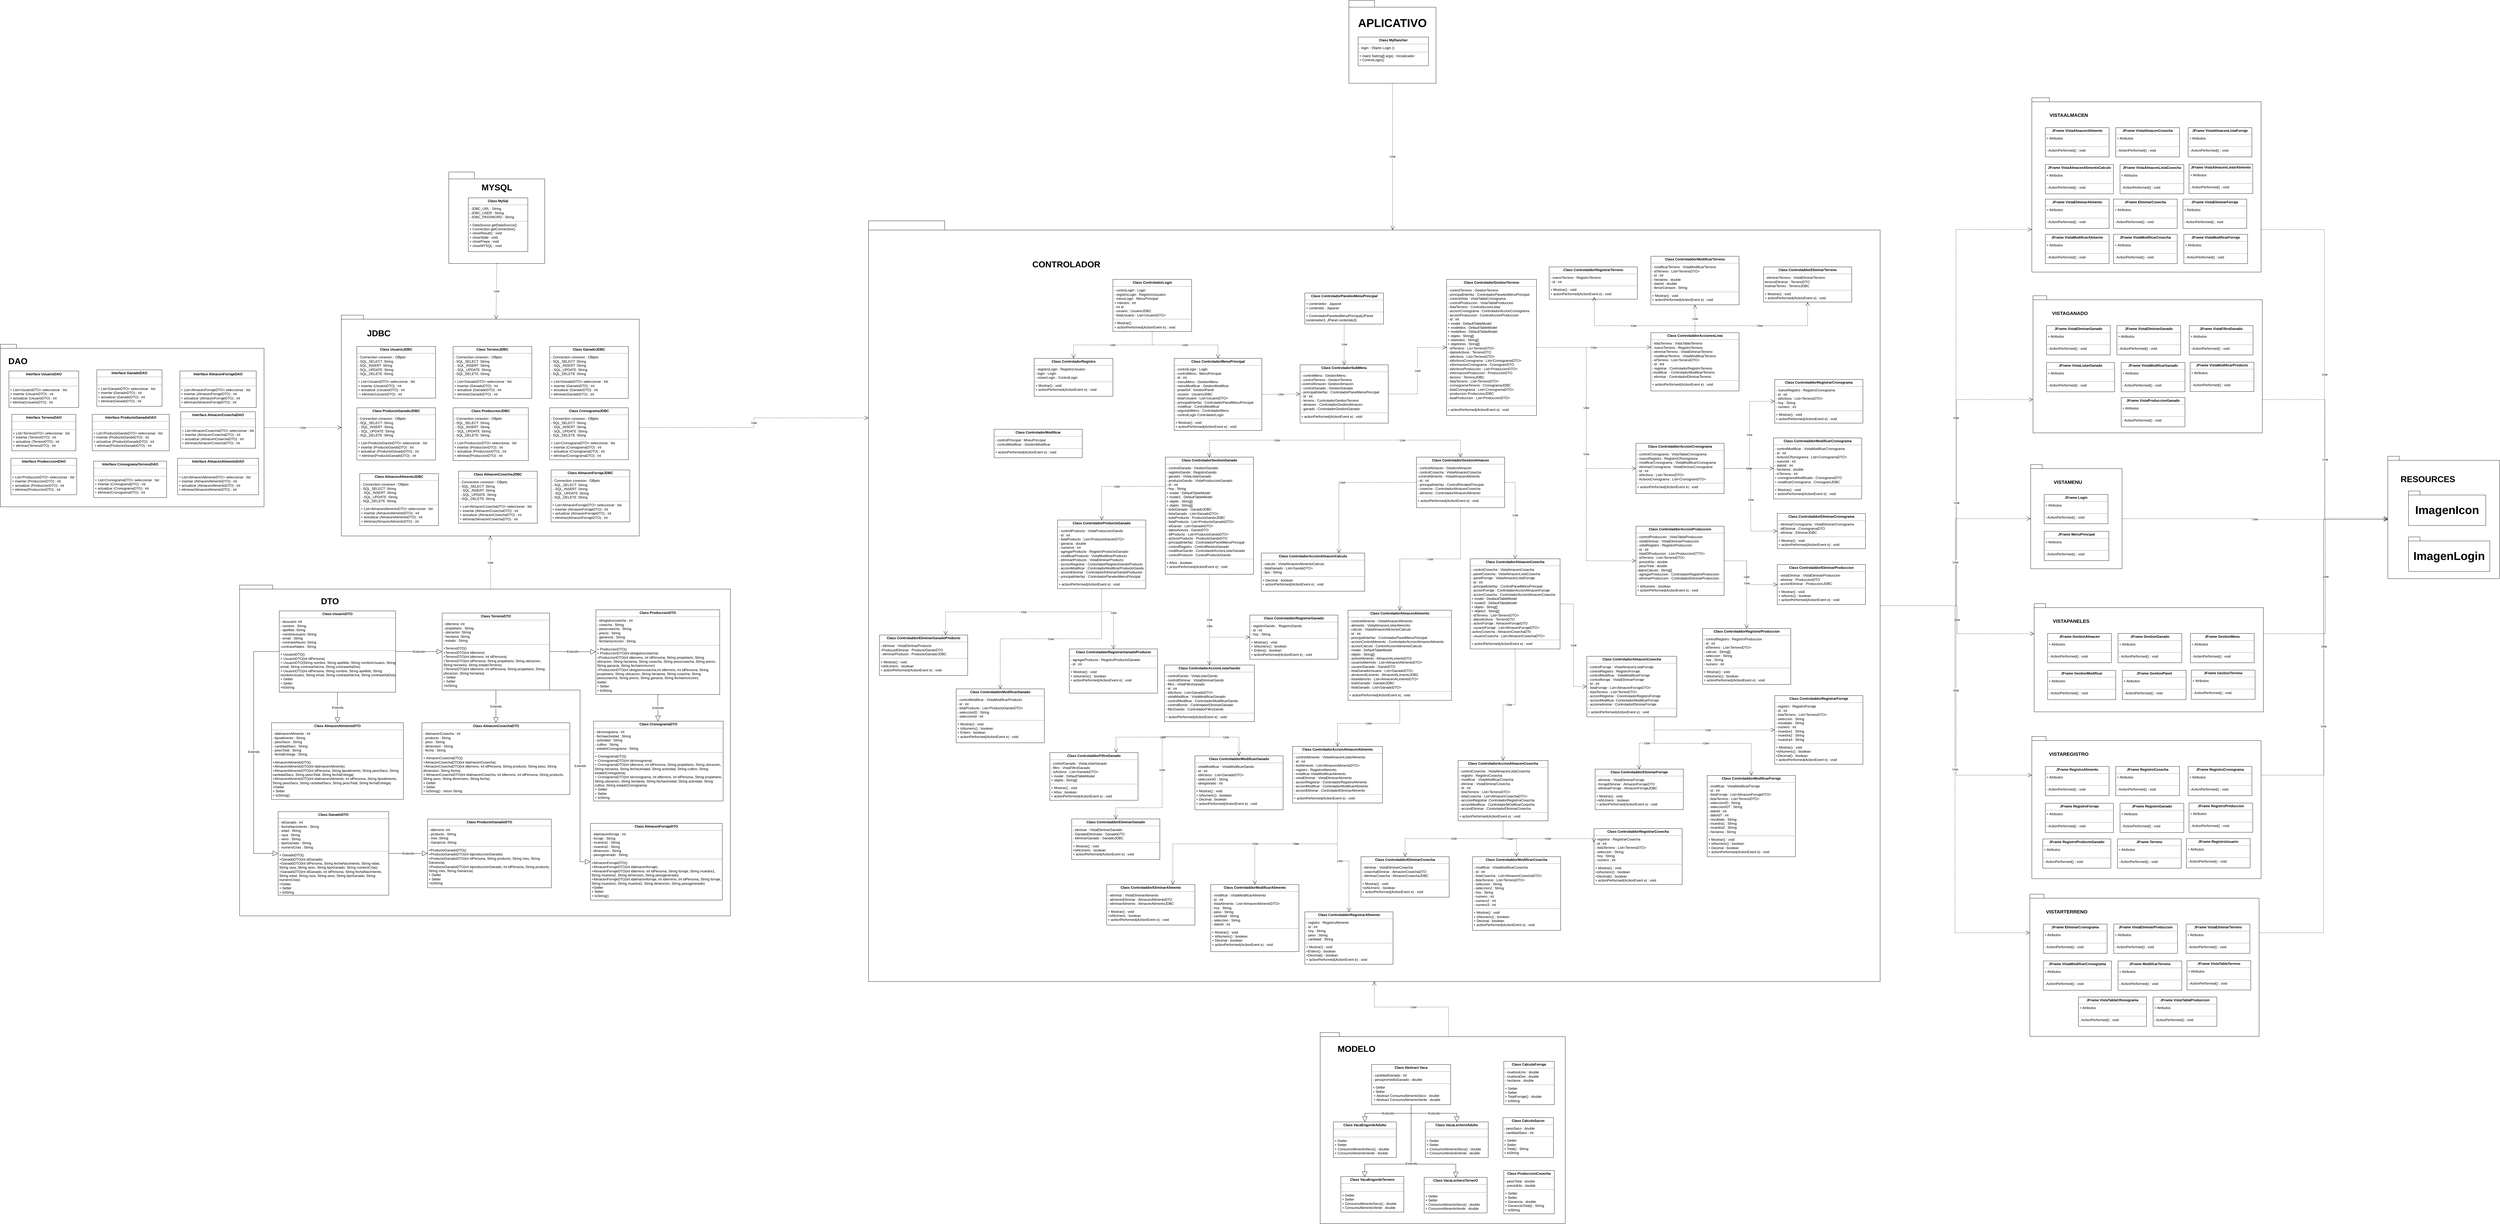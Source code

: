 <mxfile version="21.6.2" type="device">
  <diagram name="Página-1" id="Xx89v_yJ4WQBElg_zgAx">
    <mxGraphModel dx="7580" dy="3810" grid="0" gridSize="10" guides="1" tooltips="1" connect="1" arrows="1" fold="1" page="0" pageScale="1" pageWidth="827" pageHeight="1169" math="0" shadow="0">
      <root>
        <mxCell id="0" />
        <mxCell id="1" parent="0" />
        <mxCell id="oR4iizL6Q_cxDFxuB0MU-22" value="&lt;div style=&quot;&quot;&gt;&lt;/div&gt;" style="shape=folder;fontStyle=1;spacingTop=10;tabWidth=40;tabHeight=14;tabPosition=left;html=1;whiteSpace=wrap;" parent="1" vertex="1">
          <mxGeometry x="-2974" y="-82.54" width="1708" height="1152" as="geometry" />
        </mxCell>
        <mxCell id="uOdMm3QKp4rNHSE3QR1K-1" value="" style="shape=folder;fontStyle=1;spacingTop=10;tabWidth=40;tabHeight=14;tabPosition=left;html=1;whiteSpace=wrap;" parent="1" vertex="1">
          <mxGeometry x="4503" y="-531" width="389" height="426" as="geometry" />
        </mxCell>
        <mxCell id="Xy0KWZWRTUFIR0xxrU-q-20" value="&lt;font style=&quot;font-size: 40px;&quot;&gt;&lt;br&gt;&lt;/font&gt;" style="shape=folder;fontStyle=1;spacingTop=10;tabWidth=40;tabHeight=14;tabPosition=left;html=1;whiteSpace=wrap;align=left;" parent="1" vertex="1">
          <mxGeometry x="3264" y="-1779.54" width="798" height="607" as="geometry" />
        </mxCell>
        <mxCell id="Xy0KWZWRTUFIR0xxrU-q-18" value="&lt;div style=&quot;&quot;&gt;&lt;/div&gt;" style="shape=folder;fontStyle=1;spacingTop=10;tabWidth=40;tabHeight=14;tabPosition=left;html=1;whiteSpace=wrap;" parent="1" vertex="1">
          <mxGeometry x="787" y="1476" width="853" height="665" as="geometry" />
        </mxCell>
        <mxCell id="Xy0KWZWRTUFIR0xxrU-q-1" value="&lt;font style=&quot;font-size: 40px;&quot;&gt;APLICATIVO&lt;/font&gt;&lt;br&gt;&lt;br&gt;&lt;br&gt;&lt;br&gt;&lt;br&gt;&lt;br&gt;&lt;br&gt;&lt;br&gt;&lt;br&gt;&lt;br&gt;&lt;br&gt;" style="shape=folder;fontStyle=1;spacingTop=10;tabWidth=89;tabHeight=24;tabPosition=left;html=1;whiteSpace=wrap;aspect=fixed;" parent="1" vertex="1">
          <mxGeometry x="887.0" y="-2119" width="303.1" height="289" as="geometry" />
        </mxCell>
        <mxCell id="Xy0KWZWRTUFIR0xxrU-q-2" value="&lt;p style=&quot;margin:0px;margin-top:4px;text-align:center;&quot;&gt;&lt;b&gt;Class MyRancher&lt;/b&gt;&lt;/p&gt;&lt;hr size=&quot;1&quot;&gt;&lt;p style=&quot;margin:0px;margin-left:4px;&quot;&gt;- login : Objeto Login ()&lt;/p&gt;&lt;hr size=&quot;1&quot;&gt;&lt;p style=&quot;margin:0px;margin-left:4px;&quot;&gt;+ main( Satring[] args) : Inicializador&lt;/p&gt;&lt;p style=&quot;margin:0px;margin-left:4px;&quot;&gt;+ ControlLogin()&amp;nbsp;&lt;/p&gt;" style="verticalAlign=top;align=left;overflow=fill;fontSize=12;fontFamily=Helvetica;html=1;whiteSpace=wrap;" parent="1" vertex="1">
          <mxGeometry x="919" y="-1991" width="245" height="100" as="geometry" />
        </mxCell>
        <mxCell id="Xy0KWZWRTUFIR0xxrU-q-3" value="&lt;div style=&quot;text-align: left;&quot;&gt;&lt;/div&gt;" style="shape=folder;fontStyle=1;spacingTop=10;tabWidth=127;tabHeight=32;tabPosition=left;html=1;whiteSpace=wrap;" parent="1" vertex="1">
          <mxGeometry x="-785" y="-1351.04" width="3521" height="2649" as="geometry" />
        </mxCell>
        <mxCell id="Xy0KWZWRTUFIR0xxrU-q-4" value="&lt;p style=&quot;margin:0px;margin-top:4px;text-align:center;&quot;&gt;&lt;b&gt;Class ControladorLogin&lt;/b&gt;&lt;/p&gt;&lt;hr size=&quot;1&quot;&gt;&lt;p style=&quot;margin:0px;margin-left:4px;&quot;&gt;- controLogin : Login&amp;nbsp;&amp;nbsp;&lt;/p&gt;&lt;p style=&quot;margin:0px;margin-left:4px;&quot;&gt;- registroLogin : RegistroUusuario&lt;/p&gt;&lt;p style=&quot;margin:0px;margin-left:4px;&quot;&gt;- menuLogin : MenuPrincipal&lt;/p&gt;&lt;p style=&quot;margin:0px;margin-left:4px;&quot;&gt;+ intentos : int&lt;/p&gt;&lt;p style=&quot;margin:0px;margin-left:4px;&quot;&gt;- int id&lt;/p&gt;&lt;p style=&quot;margin:0px;margin-left:4px;&quot;&gt;- usuario : UsuarioJDBC&lt;/p&gt;&lt;p style=&quot;margin:0px;margin-left:4px;&quot;&gt;- listaUsuario : List&amp;lt;UsuarioDTO&amp;gt;&lt;/p&gt;&lt;hr size=&quot;1&quot;&gt;&lt;p style=&quot;margin:0px;margin-left:4px;&quot;&gt;+ Mostrar()&lt;/p&gt;&lt;p style=&quot;margin:0px;margin-left:4px;&quot;&gt;+ actionPerformed(ActionEvent e) : void&lt;/p&gt;" style="verticalAlign=top;align=left;overflow=fill;fontSize=12;fontFamily=Helvetica;html=1;whiteSpace=wrap;" parent="1" vertex="1">
          <mxGeometry x="65.5" y="-1147.04" width="274" height="181.5" as="geometry" />
        </mxCell>
        <mxCell id="Xy0KWZWRTUFIR0xxrU-q-5" value="&lt;p style=&quot;margin:0px;margin-top:4px;text-align:center;&quot;&gt;&lt;b&gt;Class ControladorMenuPrincipal&lt;/b&gt;&lt;/p&gt;&lt;hr size=&quot;1&quot;&gt;&lt;p style=&quot;margin:0px;margin-left:4px;&quot;&gt;- controlLogin : Login&lt;/p&gt;&lt;p style=&quot;margin:0px;margin-left:4px;&quot;&gt;- controlMenu : MenuPrincipal&lt;/p&gt;&lt;p style=&quot;margin:0px;margin-left:4px;&quot;&gt;- id : int&lt;/p&gt;&lt;p style=&quot;margin:0px;margin-left:4px;&quot;&gt;- menuMenu : GestionMenu&lt;/p&gt;&lt;p style=&quot;margin:0px;margin-left:4px;&quot;&gt;- menuModificar : GestionModificar&lt;/p&gt;&lt;p style=&quot;margin:0px;margin-left:4px;&quot;&gt;- pnaelGif : GestionPanel&lt;/p&gt;&lt;p style=&quot;margin:0px;margin-left:4px;&quot;&gt;- usuario : UsuarioJDBC&lt;/p&gt;&lt;p style=&quot;margin:0px;margin-left:4px;&quot;&gt;- listarUsuario : List&amp;lt;UsuarioDTO&amp;gt;&lt;/p&gt;&lt;p style=&quot;margin:0px;margin-left:4px;&quot;&gt;- principalInterfaz : ControladorPanelMenuPrincipal&lt;/p&gt;&lt;p style=&quot;margin:0px;margin-left:4px;&quot;&gt;- modificar : ControlModificar&lt;/p&gt;&lt;p style=&quot;margin:0px;margin-left:4px;&quot;&gt;- segundoMenu : ControladorMenu&lt;/p&gt;&lt;p style=&quot;margin:0px;margin-left:4px;&quot;&gt;- controlLogin ControladorLogin&lt;/p&gt;&lt;hr size=&quot;1&quot;&gt;&lt;p style=&quot;margin:0px;margin-left:4px;&quot;&gt;&lt;span style=&quot;background-color: initial;&quot;&gt;+ Mostrar() : void&lt;/span&gt;&lt;br&gt;&lt;/p&gt;&lt;p style=&quot;margin:0px;margin-left:4px;&quot;&gt;+ actionPerformed(ActionEvent e) : void&lt;br&gt;&lt;/p&gt;" style="verticalAlign=top;align=left;overflow=fill;fontSize=12;fontFamily=Helvetica;html=1;whiteSpace=wrap;" parent="1" vertex="1">
          <mxGeometry x="279" y="-872.04" width="305" height="251" as="geometry" />
        </mxCell>
        <mxCell id="Xy0KWZWRTUFIR0xxrU-q-7" value="&lt;p style=&quot;margin:0px;margin-top:4px;text-align:center;&quot;&gt;&lt;b&gt;Class ControladorRegistro&lt;/b&gt;&lt;/p&gt;&lt;hr size=&quot;1&quot;&gt;&lt;p style=&quot;margin:0px;margin-left:4px;&quot;&gt;&lt;span style=&quot;background-color: initial;&quot;&gt;- registroLogin : RegistroUsuario&lt;/span&gt;&lt;/p&gt;&lt;p style=&quot;margin:0px;margin-left:4px;&quot;&gt;&lt;span style=&quot;background-color: initial;&quot;&gt;- login : Login&lt;/span&gt;&lt;/p&gt;&lt;p style=&quot;margin:0px;margin-left:4px;&quot;&gt;&lt;span style=&quot;background-color: initial;&quot;&gt;- volverLogin : ControlLogin&lt;/span&gt;&lt;/p&gt;&lt;hr size=&quot;1&quot;&gt;&lt;p style=&quot;margin:0px;margin-left:4px;&quot;&gt;+&amp;nbsp;&lt;span style=&quot;background-color: initial;&quot;&gt;Mostrar() : void&lt;/span&gt;&lt;/p&gt;&lt;p style=&quot;margin:0px;margin-left:4px;&quot;&gt;+ actionPerformed(ActionEvent e) : void&lt;/p&gt;" style="verticalAlign=top;align=left;overflow=fill;fontSize=12;fontFamily=Helvetica;html=1;whiteSpace=wrap;" parent="1" vertex="1">
          <mxGeometry x="-208.5" y="-872.04" width="274" height="132" as="geometry" />
        </mxCell>
        <mxCell id="Xy0KWZWRTUFIR0xxrU-q-8" value="&lt;p style=&quot;margin:0px;margin-top:4px;text-align:center;&quot;&gt;&lt;b&gt;Class ControladorPanelesMenuPrincipal&lt;/b&gt;&lt;/p&gt;&lt;hr size=&quot;1&quot;&gt;&lt;p style=&quot;margin:0px;margin-left:4px;&quot;&gt;&lt;span style=&quot;background-color: initial;&quot;&gt;+ contenedor : Japanel&lt;/span&gt;&lt;/p&gt;&lt;p style=&quot;margin:0px;margin-left:4px;&quot;&gt;&lt;span style=&quot;background-color: initial;&quot;&gt;+ contenido : Japanel&lt;/span&gt;&lt;/p&gt;&lt;hr size=&quot;1&quot;&gt;&lt;p style=&quot;margin:0px;margin-left:4px;&quot;&gt;+&amp;nbsp;ControladorPanelesMenuPrincipal(JPanel contenedor3, JPanel contenido3)&lt;br&gt;&lt;/p&gt;" style="verticalAlign=top;align=left;overflow=fill;fontSize=12;fontFamily=Helvetica;html=1;whiteSpace=wrap;" parent="1" vertex="1">
          <mxGeometry x="733.5" y="-1099.54" width="274" height="108" as="geometry" />
        </mxCell>
        <mxCell id="Xy0KWZWRTUFIR0xxrU-q-9" value="&lt;p style=&quot;margin:0px;margin-top:4px;text-align:center;&quot;&gt;&lt;span&gt;Class ControladorGestionTerreno&lt;/span&gt;&lt;/p&gt;&lt;hr size=&quot;1&quot;&gt;&lt;p style=&quot;margin:0px;margin-left:4px;&quot;&gt;&lt;span style=&quot;background-color: initial; font-weight: normal;&quot;&gt;- controlTerreno : GestionTerreno&lt;/span&gt;&lt;/p&gt;&lt;p style=&quot;margin:0px;margin-left:4px;&quot;&gt;&lt;span style=&quot;background-color: initial; font-weight: normal;&quot;&gt;- principalInterfaz : ControladorPanelesMenuPrincipal&lt;/span&gt;&lt;/p&gt;&lt;p style=&quot;margin:0px;margin-left:4px;&quot;&gt;&lt;span style=&quot;background-color: initial; font-weight: normal;&quot;&gt;- controlVista : VistaTablaCronograma&lt;/span&gt;&lt;/p&gt;&lt;p style=&quot;margin:0px;margin-left:4px;&quot;&gt;&lt;span style=&quot;background-color: initial; font-weight: normal;&quot;&gt;- controlProduccion : VistaTablaProduccion&lt;/span&gt;&lt;/p&gt;&lt;p style=&quot;margin:0px;margin-left:4px;&quot;&gt;&lt;span style=&quot;background-color: initial; font-weight: normal;&quot;&gt;- listaTerreno : ControlAccionListar&lt;/span&gt;&lt;/p&gt;&lt;p style=&quot;margin:0px;margin-left:4px;&quot;&gt;&lt;span style=&quot;background-color: initial; font-weight: normal;&quot;&gt;- accionCronograma : ControladorAccionCronograma&lt;/span&gt;&lt;/p&gt;&lt;p style=&quot;margin:0px;margin-left:4px;&quot;&gt;&lt;span style=&quot;background-color: initial; font-weight: normal;&quot;&gt;- accionProduccion : ControlAccionProduccion&lt;/span&gt;&lt;/p&gt;&lt;p style=&quot;margin:0px;margin-left:4px;&quot;&gt;&lt;span style=&quot;background-color: initial; font-weight: normal;&quot;&gt;- id : int&lt;/span&gt;&lt;/p&gt;&lt;p style=&quot;margin:0px;margin-left:4px;&quot;&gt;&lt;span style=&quot;background-color: initial; font-weight: normal;&quot;&gt;+ model : DefaultTableModel&lt;/span&gt;&lt;/p&gt;&lt;p style=&quot;margin:0px;margin-left:4px;&quot;&gt;&lt;span style=&quot;background-color: initial; font-weight: normal;&quot;&gt;+ modeldos : DefaultTableModel&lt;/span&gt;&lt;/p&gt;&lt;p style=&quot;margin:0px;margin-left:4px;&quot;&gt;&lt;span style=&quot;background-color: initial; font-weight: normal;&quot;&gt;+ modeltres : DefaultTableModel&amp;nbsp;&lt;/span&gt;&lt;/p&gt;&lt;p style=&quot;margin:0px;margin-left:4px;&quot;&gt;&lt;span style=&quot;background-color: initial; font-weight: normal;&quot;&gt;+ objeto : String[]&lt;/span&gt;&lt;/p&gt;&lt;p style=&quot;margin:0px;margin-left:4px;&quot;&gt;&lt;span style=&quot;background-color: initial; font-weight: normal;&quot;&gt;+ obetodos : String[]&lt;/span&gt;&lt;/p&gt;&lt;p style=&quot;margin:0px;margin-left:4px;&quot;&gt;&lt;span style=&quot;background-color: initial; font-weight: normal;&quot;&gt;+ objetotres : String[]&lt;/span&gt;&lt;/p&gt;&lt;p style=&quot;margin:0px;margin-left:4px;&quot;&gt;&lt;span style=&quot;background-color: initial; font-weight: normal;&quot;&gt;- idTerreno : Lis&amp;lt;TerrenoDTO&amp;gt;&lt;/span&gt;&lt;/p&gt;&lt;p style=&quot;margin:0px;margin-left:4px;&quot;&gt;&lt;span style=&quot;background-color: initial; font-weight: normal;&quot;&gt;- datosActivos : TerrenoDTO&lt;/span&gt;&lt;/p&gt;&lt;p style=&quot;margin:0px;margin-left:4px;&quot;&gt;&lt;span style=&quot;background-color: initial; font-weight: normal;&quot;&gt;- idActivos : List&amp;lt;TerrenoDTO&amp;gt;&lt;/span&gt;&lt;/p&gt;&lt;p style=&quot;margin:0px;margin-left:4px;&quot;&gt;&lt;span style=&quot;background-color: initial; font-weight: normal;&quot;&gt;- idActivosCronograma : List&amp;lt;CronogramaDTO&amp;gt;&lt;/span&gt;&lt;/p&gt;&lt;p style=&quot;margin:0px;margin-left:4px;&quot;&gt;&lt;span style=&quot;background-color: initial; font-weight: normal;&quot;&gt;- informacionCronograma : CronogramDTO&lt;/span&gt;&lt;/p&gt;&lt;p style=&quot;margin:0px;margin-left:4px;&quot;&gt;&lt;span style=&quot;background-color: initial; font-weight: normal;&quot;&gt;- idActivosProduccion : List&amp;lt;ProduccionDTO&amp;gt;&lt;/span&gt;&lt;/p&gt;&lt;p style=&quot;margin:0px;margin-left:4px;&quot;&gt;&lt;span style=&quot;background-color: initial; font-weight: normal;&quot;&gt;- informacionProduccion : ProduccionDTO&lt;/span&gt;&lt;/p&gt;&lt;p style=&quot;margin:0px;margin-left:4px;&quot;&gt;&lt;span style=&quot;background-color: initial; font-weight: normal;&quot;&gt;- terreno : TerrenoJDBC&lt;/span&gt;&lt;/p&gt;&lt;p style=&quot;margin:0px;margin-left:4px;&quot;&gt;&lt;span style=&quot;background-color: initial; font-weight: normal;&quot;&gt;- listaTerreno : List&amp;lt;TerrenoDTO&amp;gt;&lt;/span&gt;&lt;/p&gt;&lt;p style=&quot;margin:0px;margin-left:4px;&quot;&gt;&lt;span style=&quot;background-color: initial; font-weight: normal;&quot;&gt;- cronogramaTerreno : CronogramaJDBC&lt;/span&gt;&lt;/p&gt;&lt;p style=&quot;margin:0px;margin-left:4px;&quot;&gt;&lt;span style=&quot;background-color: initial; font-weight: normal;&quot;&gt;- listaCronograma : List&amp;lt;CronogramaDTO&amp;gt;&lt;/span&gt;&lt;/p&gt;&lt;p style=&quot;margin:0px;margin-left:4px;&quot;&gt;&lt;span style=&quot;background-color: initial; font-weight: normal;&quot;&gt;- produccion ProduccionJDBC&lt;/span&gt;&lt;/p&gt;&lt;p style=&quot;margin:0px;margin-left:4px;&quot;&gt;&lt;span style=&quot;background-color: initial; font-weight: normal;&quot;&gt;- listaProduccion : List&amp;lt;ProduccionDTO&amp;gt;&lt;/span&gt;&lt;/p&gt;&lt;p style=&quot;margin:0px;margin-left:4px;&quot;&gt;&lt;span style=&quot;background-color: initial; font-weight: normal;&quot;&gt;&amp;nbsp;&lt;/span&gt;&lt;/p&gt;&lt;hr size=&quot;1&quot;&gt;&lt;p style=&quot;margin:0px;margin-left:4px;&quot;&gt;&lt;span style=&quot;font-weight: normal; background-color: initial;&quot;&gt;+ actionPerformed(ActionEvent e) : void&lt;/span&gt;&lt;br&gt;&lt;/p&gt;" style="verticalAlign=top;align=left;overflow=fill;fontSize=12;fontFamily=Helvetica;html=1;whiteSpace=wrap;fontStyle=1" parent="1" vertex="1">
          <mxGeometry x="1227" y="-1147.04" width="313" height="474" as="geometry" />
        </mxCell>
        <mxCell id="Xy0KWZWRTUFIR0xxrU-q-21" value="&lt;p style=&quot;margin:0px;margin-top:4px;text-align:center;&quot;&gt;&lt;b&gt;JFrame VistaAlmacenAlimento&lt;/b&gt;&lt;/p&gt;&lt;hr size=&quot;1&quot;&gt;&lt;p style=&quot;margin:0px;margin-left:4px;&quot;&gt;+ Atributos&lt;/p&gt;&lt;br&gt;&lt;hr size=&quot;1&quot;&gt;&lt;p style=&quot;margin:0px;margin-left:4px;&quot;&gt;&lt;span style=&quot;background-color: initial;&quot;&gt;- ActionPerformed() : void&lt;/span&gt;&lt;br&gt;&lt;/p&gt;&lt;p style=&quot;margin:0px;margin-left:4px;&quot;&gt;&lt;br&gt;&lt;/p&gt;" style="verticalAlign=top;align=left;overflow=fill;fontSize=12;fontFamily=Helvetica;html=1;whiteSpace=wrap;" parent="1" vertex="1">
          <mxGeometry x="3311" y="-1675.54" width="222" height="102" as="geometry" />
        </mxCell>
        <mxCell id="Xy0KWZWRTUFIR0xxrU-q-29" value="&lt;font style=&quot;font-size: 40px;&quot;&gt;ImagenIcon&lt;/font&gt;" style="shape=folder;fontStyle=1;spacingTop=10;tabWidth=40;tabHeight=14;tabPosition=left;html=1;whiteSpace=wrap;" parent="1" vertex="1">
          <mxGeometry x="4575" y="-410.08" width="269" height="120" as="geometry" />
        </mxCell>
        <mxCell id="uOdMm3QKp4rNHSE3QR1K-3" value="&lt;p style=&quot;margin:0px;margin-top:4px;text-align:center;&quot;&gt;&lt;b&gt;Class UsuarioDTO&lt;/b&gt;&lt;/p&gt;&lt;hr size=&quot;1&quot;&gt;&lt;p style=&quot;margin:0px;margin-left:4px;&quot;&gt;- idusuario :int&lt;/p&gt;&lt;p style=&quot;margin:0px;margin-left:4px;&quot;&gt;- nombre : String&lt;/p&gt;&lt;p style=&quot;margin:0px;margin-left:4px;&quot;&gt;- apellido :String&lt;br&gt;&lt;/p&gt;&lt;p style=&quot;margin:0px;margin-left:4px;&quot;&gt;- nombreusuario :String&lt;/p&gt;&lt;p style=&quot;margin:0px;margin-left:4px;&quot;&gt;- email : String&lt;/p&gt;&lt;p style=&quot;margin:0px;margin-left:4px;&quot;&gt;- contraseñauno: String&lt;/p&gt;&lt;p style=&quot;margin:0px;margin-left:4px;&quot;&gt;-contraseñados : String&lt;/p&gt;&lt;hr size=&quot;1&quot;&gt;&lt;p style=&quot;margin:0px;margin-left:4px;&quot;&gt;+&amp;nbsp;UsuarioDTO()&lt;/p&gt;&lt;p style=&quot;margin:0px;margin-left:4px;&quot;&gt;+&amp;nbsp;UsuarioDTO(int idPersona)&lt;/p&gt;&lt;p style=&quot;margin:0px;margin-left:4px;&quot;&gt;+&amp;nbsp;UsuarioDTO(String nombre, String apellido, String nombreUsuario, String email, String contraseñaUna, String contraseñaDos)&lt;/p&gt;&lt;p style=&quot;margin:0px;margin-left:4px;&quot;&gt;+&amp;nbsp;UsuarioDTO(int idPersona, String nombre, String apellido, String nombreUsuario, String email, String contraseñaUna, String contraseñaDos)&lt;/p&gt;&lt;p style=&quot;margin:0px;margin-left:4px;&quot;&gt;+ Getter&amp;nbsp;&lt;/p&gt;&lt;p style=&quot;margin:0px;margin-left:4px;&quot;&gt;+ Setter&lt;/p&gt;&lt;p style=&quot;margin:0px;margin-left:4px;&quot;&gt;+toString&lt;/p&gt;&lt;p style=&quot;margin:0px;margin-left:4px;&quot;&gt;&lt;br&gt;&lt;/p&gt;" style="verticalAlign=top;align=left;overflow=fill;fontSize=12;fontFamily=Helvetica;html=1;whiteSpace=wrap;" parent="1" vertex="1">
          <mxGeometry x="-2836" y="7.46" width="405" height="283" as="geometry" />
        </mxCell>
        <mxCell id="uOdMm3QKp4rNHSE3QR1K-6" value="&lt;p style=&quot;margin:0px;margin-top:4px;text-align:center;&quot;&gt;&lt;b&gt;Class ProduccionDTO&lt;/b&gt;&lt;/p&gt;&lt;hr size=&quot;1&quot;&gt;&lt;p style=&quot;margin:0px;margin-left:4px;&quot;&gt;- idregistrocosecha : int&lt;br&gt;&lt;/p&gt;&lt;p style=&quot;margin:0px;margin-left:4px;&quot;&gt;- cosecha : String&lt;/p&gt;&lt;p style=&quot;margin:0px;margin-left:4px;&quot;&gt;- pesocosecha : String&lt;/p&gt;&lt;p style=&quot;margin:0px;margin-left:4px;&quot;&gt;- precio : String&lt;/p&gt;&lt;p style=&quot;margin:0px;margin-left:4px;&quot;&gt;- ganancia : String&lt;/p&gt;&lt;p style=&quot;margin:0px;margin-left:4px;&quot;&gt;- fechainscriccion : String&lt;/p&gt;&lt;hr size=&quot;1&quot;&gt;&lt;p style=&quot;margin:0px;margin-left:4px;&quot;&gt;+ ProduccionDTO()&lt;/p&gt;&lt;p style=&quot;margin:0px;margin-left:4px;&quot;&gt;+&amp;nbsp;ProduccionDTO(int idregistrocosecha)&lt;/p&gt;&lt;p style=&quot;margin:0px;margin-left:4px;&quot;&gt;+ProduccionDTO(int idterreno, int idPersona, String propietario, String ubicacion, String hectarea, String cosecha, String pesocosecha, String precio, String ganacia, String fechaincriccion)&lt;/p&gt;&lt;p style=&quot;margin:0px;margin-left:4px;&quot;&gt;+ProduccionDTO(int idregistrocosecha,int idterreno, int idPersona, String propietario, String ubicacion, String hectarea, String cosecha, String pesocosecha, String precio, String ganacia, String fechaincriccion)&lt;/p&gt;&lt;p style=&quot;margin:0px;margin-left:4px;&quot;&gt;Getter&lt;/p&gt;&lt;p style=&quot;margin:0px;margin-left:4px;&quot;&gt;+ Setter&lt;/p&gt;&lt;p style=&quot;margin:0px;margin-left:4px;&quot;&gt;+ toString&lt;/p&gt;&lt;p style=&quot;margin:0px;margin-left:4px;&quot;&gt;&lt;br&gt;&lt;/p&gt;" style="verticalAlign=top;align=left;overflow=fill;fontSize=12;fontFamily=Helvetica;html=1;whiteSpace=wrap;" parent="1" vertex="1">
          <mxGeometry x="-1734" y="3.46" width="431" height="295" as="geometry" />
        </mxCell>
        <mxCell id="uOdMm3QKp4rNHSE3QR1K-7" value="&lt;p style=&quot;margin:0px;margin-top:4px;text-align:center;&quot;&gt;&lt;b&gt;Class GanadoDTO&lt;/b&gt;&lt;/p&gt;&lt;hr size=&quot;1&quot;&gt;&lt;p style=&quot;margin:0px;margin-left:4px;&quot;&gt;- idGanado : int&lt;br&gt;&lt;/p&gt;&lt;p style=&quot;margin:0px;margin-left:4px;&quot;&gt;- fechaNacimiento : String&lt;/p&gt;&lt;p style=&quot;margin:0px;margin-left:4px;&quot;&gt;- edad : String&lt;/p&gt;&lt;p style=&quot;margin:0px;margin-left:4px;&quot;&gt;- raza : String&lt;/p&gt;&lt;p style=&quot;margin:0px;margin-left:4px;&quot;&gt;- sexo : String&lt;/p&gt;&lt;p style=&quot;margin:0px;margin-left:4px;&quot;&gt;- tipoGanado : String&lt;/p&gt;&lt;p style=&quot;margin:0px;margin-left:4px;&quot;&gt;- numeroCrias : String&lt;/p&gt;&lt;hr size=&quot;1&quot;&gt;&lt;p style=&quot;border-color: var(--border-color); margin: 0px 0px 0px 4px;&quot;&gt;+&amp;nbsp;GanadoDTO()&lt;/p&gt;&lt;p style=&quot;border-color: var(--border-color); margin: 0px 0px 0px 4px;&quot;&gt;+GanadoDTO(int idGanado)&lt;/p&gt;&lt;p style=&quot;border-color: var(--border-color); margin: 0px 0px 0px 4px;&quot;&gt;+GanadoDTO(int idPersona, String fechaNacimiento, String edad, String raza, String sexo, String tipoGanado, String numeroCrias)&lt;/p&gt;&lt;p style=&quot;border-color: var(--border-color); margin: 0px 0px 0px 4px;&quot;&gt;+GanadoDTO(int idGanado, int idPersona, String fechaNacimiento, String edad, String raza, String sexo, String tipoGanado, String numeroCrias)&lt;/p&gt;&lt;p style=&quot;border-color: var(--border-color); margin: 0px 0px 0px 4px;&quot;&gt;+Getter&lt;/p&gt;&lt;p style=&quot;border-color: var(--border-color); margin: 0px 0px 0px 4px;&quot;&gt;+ Setter&lt;/p&gt;&lt;p style=&quot;border-color: var(--border-color); margin: 0px 0px 0px 4px;&quot;&gt;+ toString&lt;/p&gt;" style="verticalAlign=top;align=left;overflow=fill;fontSize=12;fontFamily=Helvetica;html=1;whiteSpace=wrap;" parent="1" vertex="1">
          <mxGeometry x="-2840" y="706.46" width="385" height="291" as="geometry" />
        </mxCell>
        <mxCell id="uOdMm3QKp4rNHSE3QR1K-13" value="&lt;div style=&quot;&quot;&gt;&lt;/div&gt;" style="shape=folder;fontStyle=1;spacingTop=10;tabWidth=40;tabHeight=14;tabPosition=left;html=1;whiteSpace=wrap;" parent="1" vertex="1">
          <mxGeometry x="-2620" y="-1022.54" width="1037" height="769" as="geometry" />
        </mxCell>
        <mxCell id="uOdMm3QKp4rNHSE3QR1K-14" value="&lt;p style=&quot;margin:0px;margin-top:4px;text-align:center;&quot;&gt;&lt;b&gt;Class UsuarioJDBC&lt;/b&gt;&lt;/p&gt;&lt;hr size=&quot;1&quot;&gt;&lt;p style=&quot;margin:0px;margin-left:4px;&quot;&gt;&lt;span style=&quot;background-color: initial;&quot;&gt;- Connection conexion : OBjeto&lt;/span&gt;&lt;/p&gt;&lt;p style=&quot;margin:0px;margin-left:4px;&quot;&gt;&lt;span style=&quot;background-color: initial;&quot;&gt;- SQL_SELECT :String&lt;br&gt;&lt;/span&gt;&lt;/p&gt;&lt;p style=&quot;margin:0px;margin-left:4px;&quot;&gt;&lt;/p&gt;&amp;nbsp;- SQL_INSERT :String&lt;br&gt;&amp;nbsp;- SQL_UPDATE :String&lt;p style=&quot;margin:0px;margin-left:4px;&quot;&gt;- SQL_DELETE :String&lt;span style=&quot;background-color: initial;&quot;&gt;&lt;br&gt;&lt;/span&gt;&lt;/p&gt;&lt;hr size=&quot;1&quot;&gt;&lt;p style=&quot;border-color: var(--border-color); margin: 0px 0px 0px 4px;&quot;&gt;+ List&amp;lt;UsuarioDTO&amp;gt; seleccionar : list&lt;/p&gt;&lt;p style=&quot;border-color: var(--border-color); margin: 0px 0px 0px 4px;&quot;&gt;+ insertar (UsuarioDTO) : int&lt;/p&gt;&lt;p style=&quot;border-color: var(--border-color); margin: 0px 0px 0px 4px;&quot;&gt;+ actualizar (UsuarioDTO) : int&lt;/p&gt;&lt;p style=&quot;border-color: var(--border-color); margin: 0px 0px 0px 4px;&quot;&gt;&lt;/p&gt;&lt;p style=&quot;margin:0px;margin-left:4px;&quot;&gt;&amp;nbsp;+ eliminar(UsuarioDTO) : int&lt;br&gt;&lt;/p&gt;" style="verticalAlign=top;align=left;overflow=fill;fontSize=12;fontFamily=Helvetica;html=1;whiteSpace=wrap;" parent="1" vertex="1">
          <mxGeometry x="-2566" y="-913.54" width="274" height="180" as="geometry" />
        </mxCell>
        <mxCell id="uOdMm3QKp4rNHSE3QR1K-15" value="&lt;p style=&quot;margin:0px;margin-top:4px;text-align:center;&quot;&gt;&lt;b&gt;Class TerrenoJDBC&lt;/b&gt;&lt;/p&gt;&lt;hr size=&quot;1&quot;&gt;&lt;p style=&quot;border-color: var(--border-color); margin: 0px 0px 0px 4px;&quot;&gt;- Connection conexion : OBjeto&lt;/p&gt;&lt;p style=&quot;border-color: var(--border-color); margin: 0px 0px 0px 4px;&quot;&gt;&lt;span style=&quot;border-color: var(--border-color); background-color: initial;&quot;&gt;- SQL_SELECT :String&lt;br style=&quot;border-color: var(--border-color);&quot;&gt;&lt;/span&gt;&lt;/p&gt;&lt;p style=&quot;border-color: var(--border-color); margin: 0px 0px 0px 4px;&quot;&gt;&lt;/p&gt;&lt;p style=&quot;margin:0px;margin-left:4px;&quot;&gt;&amp;nbsp;- SQL_INSERT :String&lt;br style=&quot;border-color: var(--border-color);&quot;&gt;&amp;nbsp;- SQL_UPDATE :String&lt;/p&gt;&lt;p style=&quot;border-color: var(--border-color); margin: 0px 0px 0px 4px;&quot;&gt;- SQL_DELETE :String&lt;/p&gt;&lt;hr size=&quot;1&quot;&gt;&lt;p style=&quot;border-color: var(--border-color); margin: 0px 0px 0px 4px;&quot;&gt;+ List&amp;lt;GanadoDTO&amp;gt; seleccionar : list&lt;/p&gt;&lt;p style=&quot;border-color: var(--border-color); margin: 0px 0px 0px 4px;&quot;&gt;+ insertar (GanadoDTO) : int&lt;/p&gt;&lt;p style=&quot;border-color: var(--border-color); margin: 0px 0px 0px 4px;&quot;&gt;+ actualizar (GanadoDTO) : int&lt;/p&gt;&lt;p style=&quot;border-color: var(--border-color); margin: 0px 0px 0px 4px;&quot;&gt;&lt;/p&gt;&lt;p style=&quot;border-color: var(--border-color); margin: 0px 0px 0px 4px;&quot;&gt;+ eliminar(GanadoDTO) : int&lt;/p&gt;" style="verticalAlign=top;align=left;overflow=fill;fontSize=12;fontFamily=Helvetica;html=1;whiteSpace=wrap;" parent="1" vertex="1">
          <mxGeometry x="-2231" y="-913.54" width="274" height="181" as="geometry" />
        </mxCell>
        <mxCell id="uOdMm3QKp4rNHSE3QR1K-16" value="&lt;p style=&quot;margin:0px;margin-top:4px;text-align:center;&quot;&gt;&lt;b&gt;Class ProductoGanadoJDBC&lt;/b&gt;&lt;/p&gt;&lt;hr size=&quot;1&quot;&gt;&lt;p style=&quot;border-color: var(--border-color); margin: 0px 0px 0px 4px;&quot;&gt;- Connection conexion : OBjeto&lt;/p&gt;&lt;p style=&quot;border-color: var(--border-color); margin: 0px 0px 0px 4px;&quot;&gt;&lt;span style=&quot;border-color: var(--border-color); background-color: initial;&quot;&gt;- SQL_SELECT :String&lt;br style=&quot;border-color: var(--border-color);&quot;&gt;&lt;/span&gt;&lt;/p&gt;&lt;p style=&quot;border-color: var(--border-color); margin: 0px 0px 0px 4px;&quot;&gt;&lt;/p&gt;&lt;p style=&quot;margin:0px;margin-left:4px;&quot;&gt;&amp;nbsp;- SQL_INSERT :String&lt;br style=&quot;border-color: var(--border-color);&quot;&gt;&amp;nbsp;- SQL_UPDATE :String&lt;/p&gt;&lt;p style=&quot;border-color: var(--border-color); margin: 0px 0px 0px 4px;&quot;&gt;- SQL_DELETE :String&lt;/p&gt;&lt;hr size=&quot;1&quot;&gt;&lt;p style=&quot;border-color: var(--border-color); margin: 0px 0px 0px 4px;&quot;&gt;+ List&amp;lt;ProductoGandoDTO&amp;gt; seleccionar : list&lt;/p&gt;&lt;p style=&quot;border-color: var(--border-color); margin: 0px 0px 0px 4px;&quot;&gt;+ insertar (ProductoGandoDTO) : int&lt;/p&gt;&lt;p style=&quot;border-color: var(--border-color); margin: 0px 0px 0px 4px;&quot;&gt;+ actualizar (ProductoGanadoDTO) : int&lt;/p&gt;&lt;p style=&quot;border-color: var(--border-color); margin: 0px 0px 0px 4px;&quot;&gt;&lt;/p&gt;&lt;p style=&quot;border-color: var(--border-color); margin: 0px 0px 0px 4px;&quot;&gt;&amp;nbsp;+ eliminar(ProductoGanadoDTO) : int&lt;/p&gt;" style="verticalAlign=top;align=left;overflow=fill;fontSize=12;fontFamily=Helvetica;html=1;whiteSpace=wrap;" parent="1" vertex="1">
          <mxGeometry x="-2566" y="-700.04" width="274" height="182" as="geometry" />
        </mxCell>
        <mxCell id="uOdMm3QKp4rNHSE3QR1K-17" value="&lt;p style=&quot;margin:0px;margin-top:4px;text-align:center;&quot;&gt;&lt;b&gt;Class ProduccionJDBC&lt;/b&gt;&lt;/p&gt;&lt;hr size=&quot;1&quot;&gt;&lt;p style=&quot;border-color: var(--border-color); margin: 0px 0px 0px 4px;&quot;&gt;- Connection conexion : OBjeto&lt;/p&gt;&lt;p style=&quot;border-color: var(--border-color); margin: 0px 0px 0px 4px;&quot;&gt;&lt;span style=&quot;border-color: var(--border-color); background-color: initial;&quot;&gt;- SQL_SELECT :String&lt;br style=&quot;border-color: var(--border-color);&quot;&gt;&lt;/span&gt;&lt;/p&gt;&lt;p style=&quot;border-color: var(--border-color); margin: 0px 0px 0px 4px;&quot;&gt;&lt;/p&gt;&lt;p style=&quot;margin:0px;margin-left:4px;&quot;&gt;&amp;nbsp;- SQL_INSERT :String&lt;br style=&quot;border-color: var(--border-color);&quot;&gt;&amp;nbsp;- SQL_UPDATE :String&lt;/p&gt;&lt;p style=&quot;border-color: var(--border-color); margin: 0px 0px 0px 4px;&quot;&gt;- SQL_DELETE :String&lt;/p&gt;&lt;hr size=&quot;1&quot;&gt;&lt;p style=&quot;border-color: var(--border-color); margin: 0px 0px 0px 4px;&quot;&gt;+ List&amp;lt;ProduccionDTO&amp;gt; seleccionar : list&lt;/p&gt;&lt;p style=&quot;border-color: var(--border-color); margin: 0px 0px 0px 4px;&quot;&gt;+ insertar (ProduccionDTO) : int&lt;/p&gt;&lt;p style=&quot;border-color: var(--border-color); margin: 0px 0px 0px 4px;&quot;&gt;+ actualizar (ProduccionDTO) : int&lt;/p&gt;&lt;p style=&quot;border-color: var(--border-color); margin: 0px 0px 0px 4px;&quot;&gt;&lt;/p&gt;&lt;p style=&quot;border-color: var(--border-color); margin: 0px 0px 0px 4px;&quot;&gt;+ eliminar(ProduccionDTO) : int&lt;/p&gt;" style="verticalAlign=top;align=left;overflow=fill;fontSize=12;fontFamily=Helvetica;html=1;whiteSpace=wrap;" parent="1" vertex="1">
          <mxGeometry x="-2231" y="-700.04" width="262" height="184" as="geometry" />
        </mxCell>
        <mxCell id="uOdMm3QKp4rNHSE3QR1K-18" value="&lt;div style=&quot;&quot;&gt;&lt;/div&gt;" style="shape=folder;fontStyle=1;spacingTop=10;tabWidth=40;tabHeight=14;tabPosition=left;html=1;whiteSpace=wrap;" parent="1" vertex="1">
          <mxGeometry x="-3807" y="-921.04" width="918" height="566" as="geometry" />
        </mxCell>
        <mxCell id="uOdMm3QKp4rNHSE3QR1K-19" value="&lt;p style=&quot;margin:0px;margin-top:4px;text-align:center;&quot;&gt;&lt;b&gt;Interface UsuarioDAO&lt;/b&gt;&lt;/p&gt;&lt;hr size=&quot;1&quot;&gt;&lt;p style=&quot;margin:0px;margin-left:4px;&quot;&gt;&lt;br&gt;&lt;/p&gt;&lt;hr size=&quot;1&quot;&gt;&lt;p style=&quot;margin: 0px 0px 0px 4px;&quot;&gt;+ List&amp;lt;UsuarioDTO&amp;gt; seleccionar : list&lt;/p&gt;&lt;p style=&quot;margin: 0px 0px 0px 4px;&quot;&gt;+ insertar (UsuarioDTO) : int&lt;/p&gt;&lt;p style=&quot;margin: 0px 0px 0px 4px;&quot;&gt;+ actualizar (UsuarioDTO) : int&lt;/p&gt;&lt;p style=&quot;margin: 0px 0px 0px 4px;&quot;&gt;&lt;/p&gt;&amp;nbsp;+ eliminar(UsuarioDTO) : int" style="verticalAlign=top;align=left;overflow=fill;fontSize=12;fontFamily=Helvetica;html=1;whiteSpace=wrap;" parent="1" vertex="1">
          <mxGeometry x="-3777" y="-828.04" width="243" height="127" as="geometry" />
        </mxCell>
        <mxCell id="uOdMm3QKp4rNHSE3QR1K-23" value="&lt;p style=&quot;margin:0px;margin-top:4px;text-align:center;&quot;&gt;&lt;b&gt;Class ControladorSubMenu&lt;/b&gt;&lt;/p&gt;&lt;hr size=&quot;1&quot;&gt;&lt;p style=&quot;margin:0px;margin-left:4px;&quot;&gt;&lt;span style=&quot;background-color: initial;&quot;&gt;- controlMenu : GestionMenu&lt;br&gt;&lt;/span&gt;&lt;/p&gt;&lt;p style=&quot;margin:0px;margin-left:4px;&quot;&gt;&lt;span style=&quot;background-color: initial;&quot;&gt;- controlTerreno : GestionTerreno&lt;/span&gt;&lt;/p&gt;&lt;p style=&quot;margin:0px;margin-left:4px;&quot;&gt;&lt;span style=&quot;background-color: initial;&quot;&gt;-controlAlmacen :GestionAlmacen&lt;/span&gt;&lt;/p&gt;&lt;p style=&quot;margin:0px;margin-left:4px;&quot;&gt;&lt;span style=&quot;background-color: initial;&quot;&gt;- controlGanado : GestionGanado&lt;/span&gt;&lt;/p&gt;&lt;p style=&quot;margin:0px;margin-left:4px;&quot;&gt;&lt;span style=&quot;background-color: initial;&quot;&gt;- principalInterfaz : ControladorPanelMenuPinrcipal&lt;/span&gt;&lt;/p&gt;&lt;p style=&quot;margin:0px;margin-left:4px;&quot;&gt;&lt;span style=&quot;background-color: initial;&quot;&gt;- id : int&lt;/span&gt;&lt;/p&gt;&lt;p style=&quot;margin:0px;margin-left:4px;&quot;&gt;&lt;span style=&quot;background-color: initial;&quot;&gt;- terreno : ControladorGestionTerreno&lt;/span&gt;&lt;/p&gt;&lt;p style=&quot;margin:0px;margin-left:4px;&quot;&gt;&lt;span style=&quot;background-color: initial;&quot;&gt;- almacen : ControladorGestionAlmacen&lt;/span&gt;&lt;/p&gt;&lt;p style=&quot;margin:0px;margin-left:4px;&quot;&gt;&lt;span style=&quot;background-color: initial;&quot;&gt;- ganado : ControladorGestionGanado&lt;/span&gt;&lt;/p&gt;&lt;hr size=&quot;1&quot;&gt;&lt;p style=&quot;margin:0px;margin-left:4px;&quot;&gt;&lt;span style=&quot;background-color: initial;&quot;&gt;+ actionPerformed(ActionEvent e) : void&lt;/span&gt;&lt;br&gt;&lt;/p&gt;" style="verticalAlign=top;align=left;overflow=fill;fontSize=12;fontFamily=Helvetica;html=1;whiteSpace=wrap;" parent="1" vertex="1">
          <mxGeometry x="717" y="-849.54" width="307" height="203" as="geometry" />
        </mxCell>
        <mxCell id="oR4iizL6Q_cxDFxuB0MU-2" value="&lt;br&gt;&lt;br&gt;&lt;br&gt;&lt;br&gt;&lt;br&gt;&lt;br&gt;&lt;br&gt;&lt;br&gt;&lt;br&gt;" style="shape=folder;fontStyle=1;spacingTop=10;tabWidth=89;tabHeight=24;tabPosition=left;html=1;whiteSpace=wrap;aspect=fixed;" parent="1" vertex="1">
          <mxGeometry x="-2246" y="-1521" width="334" height="318.46" as="geometry" />
        </mxCell>
        <mxCell id="oR4iizL6Q_cxDFxuB0MU-3" value="&lt;p style=&quot;margin:0px;margin-top:4px;text-align:center;&quot;&gt;&lt;b&gt;Class MySql&lt;/b&gt;&lt;/p&gt;&lt;hr size=&quot;1&quot;&gt;&lt;p style=&quot;margin:0px;margin-left:4px;&quot;&gt;- JDBC_URL : String&lt;/p&gt;&amp;nbsp;- JDBC_USER : String&lt;br&gt;&amp;nbsp;- JDBC_PASSWORD : String&lt;br&gt;&lt;hr size=&quot;1&quot;&gt;&lt;p style=&quot;margin:0px;margin-left:4px;&quot;&gt;+ DataSource getDataSource()&lt;/p&gt;&lt;p style=&quot;margin:0px;margin-left:4px;&quot;&gt;+ Connection getConnection()&lt;/p&gt;&lt;p style=&quot;margin:0px;margin-left:4px;&quot;&gt;+ closeResult() : void&amp;nbsp;&lt;/p&gt;&lt;p style=&quot;margin:0px;margin-left:4px;&quot;&gt;+ closeState : void&lt;/p&gt;&lt;p style=&quot;margin:0px;margin-left:4px;&quot;&gt;+ closePrepa : void&lt;/p&gt;&lt;p style=&quot;margin:0px;margin-left:4px;&quot;&gt;+ closeMYSQL : void&lt;/p&gt;" style="verticalAlign=top;align=left;overflow=fill;fontSize=12;fontFamily=Helvetica;html=1;whiteSpace=wrap;" parent="1" vertex="1">
          <mxGeometry x="-2178" y="-1431" width="207" height="187.23" as="geometry" />
        </mxCell>
        <mxCell id="oR4iizL6Q_cxDFxuB0MU-4" value="&lt;b&gt;&lt;font style=&quot;font-size: 30px;&quot;&gt;MYSQL&lt;/font&gt;&lt;/b&gt;" style="text;html=1;align=center;verticalAlign=middle;resizable=0;points=[];autosize=1;strokeColor=none;fillColor=none;" parent="1" vertex="1">
          <mxGeometry x="-2141.5" y="-1492" width="125" height="48" as="geometry" />
        </mxCell>
        <mxCell id="oR4iizL6Q_cxDFxuB0MU-5" value="&lt;font style=&quot;font-size: 30px;&quot;&gt;&lt;b&gt;JDBC&lt;/b&gt;&lt;/font&gt;" style="text;html=1;align=center;verticalAlign=middle;resizable=0;points=[];autosize=1;strokeColor=none;fillColor=none;" parent="1" vertex="1">
          <mxGeometry x="-2540" y="-983.54" width="100" height="48" as="geometry" />
        </mxCell>
        <mxCell id="oR4iizL6Q_cxDFxuB0MU-7" value="&lt;p style=&quot;margin:0px;margin-top:4px;text-align:center;&quot;&gt;&lt;b&gt;Interface TerrenoDAO&lt;/b&gt;&lt;/p&gt;&lt;hr size=&quot;1&quot;&gt;&lt;p style=&quot;margin:0px;margin-left:4px;&quot;&gt;&lt;br&gt;&lt;/p&gt;&lt;hr size=&quot;1&quot;&gt;&lt;p style=&quot;border-color: var(--border-color); margin: 0px 0px 0px 4px;&quot;&gt;+ List&amp;lt;TerrenoDTO&amp;gt; seleccionar : list&lt;/p&gt;&lt;p style=&quot;border-color: var(--border-color); margin: 0px 0px 0px 4px;&quot;&gt;+ insertar (TerrenoDTO) : int&lt;/p&gt;&lt;p style=&quot;border-color: var(--border-color); margin: 0px 0px 0px 4px;&quot;&gt;+ actualizar (TerrenoDTO) : int&lt;/p&gt;&lt;p style=&quot;border-color: var(--border-color); margin: 0px 0px 0px 4px;&quot;&gt;&lt;/p&gt;&lt;p style=&quot;margin: 0px 0px 0px 4px;&quot;&gt;+ eliminar(TerrenoDTO) : int&lt;br&gt;&lt;/p&gt;" style="verticalAlign=top;align=left;overflow=fill;fontSize=12;fontFamily=Helvetica;html=1;whiteSpace=wrap;" parent="1" vertex="1">
          <mxGeometry x="-3767" y="-677.04" width="223" height="127" as="geometry" />
        </mxCell>
        <mxCell id="oR4iizL6Q_cxDFxuB0MU-8" value="&lt;p style=&quot;margin:0px;margin-top:4px;text-align:center;&quot;&gt;&lt;b&gt;Interface ProductoGanadoDAO&lt;/b&gt;&lt;/p&gt;&lt;hr size=&quot;1&quot;&gt;&lt;p style=&quot;margin:0px;margin-left:4px;&quot;&gt;&lt;br&gt;&lt;/p&gt;&lt;hr size=&quot;1&quot;&gt;&lt;p style=&quot;border-color: var(--border-color); margin: 0px 0px 0px 4px;&quot;&gt;+ List&amp;lt;ProductoGandoDTO&amp;gt; seleccionar : list&lt;/p&gt;&lt;p style=&quot;border-color: var(--border-color); margin: 0px 0px 0px 4px;&quot;&gt;+ insertar (ProductoGandoDTO) : int&lt;/p&gt;&lt;p style=&quot;border-color: var(--border-color); margin: 0px 0px 0px 4px;&quot;&gt;+ actualizar (ProductoGanadoDTO) : int&lt;/p&gt;&lt;p style=&quot;border-color: var(--border-color); margin: 0px 0px 0px 4px;&quot;&gt;&lt;/p&gt;&lt;p style=&quot;margin: 0px 0px 0px 4px;&quot;&gt;&amp;nbsp;+ eliminar(ProductoGanadoDTO) : int&lt;br&gt;&lt;/p&gt;" style="verticalAlign=top;align=left;overflow=fill;fontSize=12;fontFamily=Helvetica;html=1;whiteSpace=wrap;" parent="1" vertex="1">
          <mxGeometry x="-3487" y="-677.04" width="268" height="127" as="geometry" />
        </mxCell>
        <mxCell id="oR4iizL6Q_cxDFxuB0MU-9" value="&lt;p style=&quot;margin:0px;margin-top:4px;text-align:center;&quot;&gt;&lt;b&gt;Interface ProducccionDAO&lt;/b&gt;&lt;/p&gt;&lt;hr size=&quot;1&quot;&gt;&lt;p style=&quot;margin:0px;margin-left:4px;&quot;&gt;&lt;br&gt;&lt;/p&gt;&lt;hr size=&quot;1&quot;&gt;&lt;p style=&quot;border-color: var(--border-color); margin: 0px 0px 0px 4px;&quot;&gt;+ List&amp;lt;ProduccionDTO&amp;gt; seleccionar : list&lt;/p&gt;&lt;p style=&quot;border-color: var(--border-color); margin: 0px 0px 0px 4px;&quot;&gt;+ insertar (ProduccionDTO) : int&lt;/p&gt;&lt;p style=&quot;border-color: var(--border-color); margin: 0px 0px 0px 4px;&quot;&gt;+ actualizar (ProduccionDTO) : int&lt;/p&gt;&lt;p style=&quot;border-color: var(--border-color); margin: 0px 0px 0px 4px;&quot;&gt;&lt;/p&gt;&lt;p style=&quot;border-color: var(--border-color); margin: 0px 0px 0px 4px;&quot;&gt;+ eliminar(ProduccionDTO) : int&lt;/p&gt;" style="verticalAlign=top;align=left;overflow=fill;fontSize=12;fontFamily=Helvetica;html=1;whiteSpace=wrap;" parent="1" vertex="1">
          <mxGeometry x="-3770" y="-524.04" width="229" height="127" as="geometry" />
        </mxCell>
        <mxCell id="oR4iizL6Q_cxDFxuB0MU-10" value="&lt;font style=&quot;font-size: 30px;&quot;&gt;&lt;b&gt;DAO&lt;/b&gt;&lt;/font&gt;" style="text;html=1;align=center;verticalAlign=middle;resizable=0;points=[];autosize=1;strokeColor=none;fillColor=none;" parent="1" vertex="1">
          <mxGeometry x="-3789" y="-887.04" width="85" height="48" as="geometry" />
        </mxCell>
        <mxCell id="oR4iizL6Q_cxDFxuB0MU-18" value="&lt;font style=&quot;font-size: 40px;&quot;&gt;ImagenLogin&lt;/font&gt;" style="shape=folder;fontStyle=1;spacingTop=10;tabWidth=40;tabHeight=14;tabPosition=left;html=1;whiteSpace=wrap;" parent="1" vertex="1">
          <mxGeometry x="4575" y="-250.08" width="283" height="120" as="geometry" />
        </mxCell>
        <mxCell id="oR4iizL6Q_cxDFxuB0MU-19" style="edgeStyle=orthogonalEdgeStyle;rounded=0;orthogonalLoop=1;jettySize=auto;html=1;exitX=0.5;exitY=1;exitDx=0;exitDy=0;exitPerimeter=0;" parent="1" source="Xy0KWZWRTUFIR0xxrU-q-29" target="Xy0KWZWRTUFIR0xxrU-q-29" edge="1">
          <mxGeometry relative="1" as="geometry" />
        </mxCell>
        <mxCell id="oR4iizL6Q_cxDFxuB0MU-20" value="&lt;font style=&quot;font-size: 30px;&quot;&gt;&lt;b&gt;RESOURCES&lt;/b&gt;&lt;/font&gt;" style="text;html=1;align=center;verticalAlign=middle;resizable=0;points=[];autosize=1;strokeColor=none;fillColor=none;" parent="1" vertex="1">
          <mxGeometry x="4538" y="-476.08" width="208" height="48" as="geometry" />
        </mxCell>
        <mxCell id="oR4iizL6Q_cxDFxuB0MU-21" value="&lt;font style=&quot;font-size: 30px;&quot;&gt;&lt;b&gt;MODELO&lt;/b&gt;&lt;/font&gt;" style="text;html=1;align=center;verticalAlign=middle;resizable=0;points=[];autosize=1;strokeColor=none;fillColor=none;" parent="1" vertex="1">
          <mxGeometry x="838" y="1508" width="150" height="48" as="geometry" />
        </mxCell>
        <mxCell id="oR4iizL6Q_cxDFxuB0MU-23" value="&lt;font style=&quot;font-size: 30px;&quot;&gt;&lt;b&gt;DTO&lt;/b&gt;&lt;/font&gt;" style="text;html=1;align=center;verticalAlign=middle;resizable=0;points=[];autosize=1;strokeColor=none;fillColor=none;" parent="1" vertex="1">
          <mxGeometry x="-2701" y="-50.54" width="81" height="48" as="geometry" />
        </mxCell>
        <mxCell id="oR4iizL6Q_cxDFxuB0MU-26" value="&lt;p style=&quot;margin:0px;margin-top:4px;text-align:center;&quot;&gt;&lt;b&gt;Class CronogramaDTO&lt;/b&gt;&lt;/p&gt;&lt;hr size=&quot;1&quot;&gt;&lt;p style=&quot;border-color: var(--border-color); margin: 0px 0px 0px 4px;&quot;&gt;- idcronograma : int&lt;/p&gt;&lt;p style=&quot;border-color: var(--border-color); margin: 0px 0px 0px 4px;&quot;&gt;- fechaactividad : String&lt;/p&gt;&lt;p style=&quot;border-color: var(--border-color); margin: 0px 0px 0px 4px;&quot;&gt;- actividad : String&lt;/p&gt;&lt;p style=&quot;border-color: var(--border-color); margin: 0px 0px 0px 4px;&quot;&gt;- cultivo : String&lt;/p&gt;&lt;p style=&quot;border-color: var(--border-color); margin: 0px 0px 0px 4px;&quot;&gt;- estadoCronograma : String&lt;/p&gt;&lt;hr size=&quot;1&quot;&gt;&lt;p style=&quot;border-color: var(--border-color); margin: 0px 0px 0px 4px;&quot;&gt;+&amp;nbsp;CronogramaDTO()&lt;/p&gt;&lt;p style=&quot;border-color: var(--border-color); margin: 0px 0px 0px 4px;&quot;&gt;+&amp;nbsp;CronogramaDTO(int idcronograma)&lt;/p&gt;&lt;p style=&quot;border-color: var(--border-color); margin: 0px 0px 0px 4px;&quot;&gt;+&amp;nbsp;CronogramaDTO(int idterreno, int idPersona, String propietario, String ubicacion, String hectarea, String fechactividad, String actividad, String cultivo, String estadoCronograma)&lt;/p&gt;&lt;p style=&quot;border-color: var(--border-color); margin: 0px 0px 0px 4px;&quot;&gt;+&amp;nbsp;CronogramaDTO(int idcronograma, int idterreno, int idPersona, String propietario, String ubicacion, String hectarea, String fechactividad, String actividad, String cultivo, String estadoCronograma)&lt;/p&gt;&lt;p style=&quot;border-color: var(--border-color); margin: 0px 0px 0px 4px;&quot;&gt;+ Getter&lt;/p&gt;&lt;p style=&quot;border-color: var(--border-color); margin: 0px 0px 0px 4px;&quot;&gt;+ Setter&lt;/p&gt;&lt;p style=&quot;border-color: var(--border-color); margin: 0px 0px 0px 4px;&quot;&gt;+ toString&lt;/p&gt;" style="verticalAlign=top;align=left;overflow=fill;fontSize=12;fontFamily=Helvetica;html=1;whiteSpace=wrap;" parent="1" vertex="1">
          <mxGeometry x="-1742" y="391.46" width="451" height="278" as="geometry" />
        </mxCell>
        <mxCell id="oR4iizL6Q_cxDFxuB0MU-28" value="&lt;p style=&quot;margin:0px;margin-top:4px;text-align:center;&quot;&gt;&lt;/p&gt;&lt;p style=&quot;border-color: var(--border-color); margin: 4px 0px 0px; text-align: center;&quot;&gt;&lt;b&gt;Class AlmacenCosechaDTO&lt;/b&gt;&lt;/p&gt;&lt;hr style=&quot;border-color: var(--border-color);&quot; size=&quot;1&quot;&gt;&lt;p style=&quot;border-color: var(--border-color); margin: 0px 0px 0px 4px;&quot;&gt;- idamacenCosecha : int&lt;/p&gt;&lt;p style=&quot;border-color: var(--border-color); margin: 0px 0px 0px 4px;&quot;&gt;- producto : String&lt;/p&gt;&lt;p style=&quot;border-color: var(--border-color); margin: 0px 0px 0px 4px;&quot;&gt;- peso : String&lt;/p&gt;&lt;p style=&quot;border-color: var(--border-color); margin: 0px 0px 0px 4px;&quot;&gt;- dimension : String&lt;/p&gt;&lt;p style=&quot;border-color: var(--border-color); margin: 0px 0px 0px 4px;&quot;&gt;- fecha : String&lt;/p&gt;&lt;hr size=&quot;1&quot;&gt;&lt;p style=&quot;margin:0px;margin-left:4px;&quot;&gt;+&amp;nbsp;AlmacenCosechaDTO()&lt;/p&gt;&lt;p style=&quot;margin:0px;margin-left:4px;&quot;&gt;+AlmacenCosechaDTO(int idalmacenCosecha)&lt;/p&gt;&lt;p style=&quot;margin:0px;margin-left:4px;&quot;&gt;+AlmacenCosechaDTO(int idterreno, int idPersona, String producto, String peso, String dimension, String fecha)&lt;/p&gt;&lt;p style=&quot;margin:0px;margin-left:4px;&quot;&gt;+&amp;nbsp;AlmacenCosechaDTO(int idalmacenCosecha, int idterreno, int idPersona, String producto, String peso, String dimension, String fecha)&lt;/p&gt;&lt;p style=&quot;margin:0px;margin-left:4px;&quot;&gt;+ Getter&lt;/p&gt;&lt;p style=&quot;margin:0px;margin-left:4px;&quot;&gt;+ Setter&lt;/p&gt;&lt;p style=&quot;margin:0px;margin-left:4px;&quot;&gt;+ toString() : return String&lt;br&gt;&lt;/p&gt;" style="verticalAlign=top;align=left;overflow=fill;fontSize=12;fontFamily=Helvetica;html=1;whiteSpace=wrap;" parent="1" vertex="1">
          <mxGeometry x="-2339.5" y="396.96" width="515" height="250" as="geometry" />
        </mxCell>
        <mxCell id="oR4iizL6Q_cxDFxuB0MU-29" value="&lt;p style=&quot;margin:0px;margin-top:4px;text-align:center;&quot;&gt;&lt;b&gt;Class AlmacenAlmientoDTO&lt;/b&gt;&lt;/p&gt;&lt;hr size=&quot;1&quot;&gt;&lt;p style=&quot;border-color: var(--border-color); margin: 0px 0px 0px 4px;&quot;&gt;- idalmacenAlimento : int&lt;/p&gt;&lt;p style=&quot;border-color: var(--border-color); margin: 0px 0px 0px 4px;&quot;&gt;- tipoalimento : String&lt;/p&gt;&lt;p style=&quot;border-color: var(--border-color); margin: 0px 0px 0px 4px;&quot;&gt;- pesoSaco : String&lt;/p&gt;&lt;p style=&quot;border-color: var(--border-color); margin: 0px 0px 0px 4px;&quot;&gt;- cantidadSaco : String&lt;/p&gt;&amp;nbsp;- pesoTotal : String&lt;p style=&quot;border-color: var(--border-color); margin: 0px 0px 0px 4px;&quot;&gt;- fechaEntrega : String&lt;br&gt;&lt;/p&gt;&lt;hr size=&quot;1&quot;&gt;&lt;p style=&quot;margin:0px;margin-left:4px;&quot;&gt;+AlmacenAlimentoDTO()&amp;nbsp;&lt;/p&gt;&lt;p style=&quot;margin:0px;margin-left:4px;&quot;&gt;+AlmacenAlimentoDTO(int idalmacenAlimento)&lt;/p&gt;&lt;p style=&quot;margin:0px;margin-left:4px;&quot;&gt;+AlmacenAlimentoDTO(int idPersona, String tipoalimento, String pesoSaco, String cantidadSaco, String pesoTotal, String fechaEntrega)&lt;/p&gt;&lt;p style=&quot;margin:0px;margin-left:4px;&quot;&gt;+AlmacenAlimentoDTO(int idalmacenAlimento, int idPersona, String tipoalimento, String pesoSaco, String cantidadSaco, String pesoTotal, String fechaEntrega)&lt;/p&gt;&lt;p style=&quot;margin:0px;margin-left:4px;&quot;&gt;+Getter&lt;/p&gt;&lt;p style=&quot;margin:0px;margin-left:4px;&quot;&gt;+ Setter&lt;/p&gt;&lt;p style=&quot;margin:0px;margin-left:4px;&quot;&gt;+ toString()&lt;br&gt;&lt;/p&gt;" style="verticalAlign=top;align=left;overflow=fill;fontSize=12;fontFamily=Helvetica;html=1;whiteSpace=wrap;" parent="1" vertex="1">
          <mxGeometry x="-2863" y="396.96" width="459" height="267" as="geometry" />
        </mxCell>
        <mxCell id="oR4iizL6Q_cxDFxuB0MU-30" value="&lt;font style=&quot;font-size: 30px;&quot;&gt;&lt;b&gt;CONTROLADOR&lt;/b&gt;&lt;/font&gt;" style="text;html=1;align=center;verticalAlign=middle;resizable=0;points=[];autosize=1;strokeColor=none;fillColor=none;" parent="1" vertex="1">
          <mxGeometry x="-225" y="-1224" width="255" height="48" as="geometry" />
        </mxCell>
        <mxCell id="oR4iizL6Q_cxDFxuB0MU-31" value="&lt;p style=&quot;margin:0px;margin-top:4px;text-align:center;&quot;&gt;&lt;b&gt;Class Abstract Vaca&lt;/b&gt;&lt;/p&gt;&lt;hr size=&quot;1&quot;&gt;&lt;p style=&quot;margin:0px;margin-left:4px;&quot;&gt;- cantidadGanado : int&lt;br&gt;&lt;/p&gt;&lt;p style=&quot;margin:0px;margin-left:4px;&quot;&gt;- pesopromedioGanado : double&lt;/p&gt;&lt;hr size=&quot;1&quot;&gt;&lt;p style=&quot;margin:0px;margin-left:4px;&quot;&gt;+ Getter&lt;/p&gt;&lt;p style=&quot;margin:0px;margin-left:4px;&quot;&gt;+ Setter&lt;/p&gt;&lt;p style=&quot;margin:0px;margin-left:4px;&quot;&gt;&amp;nbsp;+ Abstract ConsumoAlimentoSeco : double&lt;/p&gt;&amp;nbsp; + Abstract ConsumoAlimentoVerde : double&lt;span style=&quot;white-space: pre;&quot;&gt;&lt;br&gt;&lt;/span&gt;" style="verticalAlign=top;align=left;overflow=fill;fontSize=12;fontFamily=Helvetica;html=1;whiteSpace=wrap;" parent="1" vertex="1">
          <mxGeometry x="966" y="1587" width="275" height="140" as="geometry" />
        </mxCell>
        <mxCell id="oR4iizL6Q_cxDFxuB0MU-32" value="&lt;p style=&quot;margin:0px;margin-top:4px;text-align:center;&quot;&gt;&lt;b&gt;Class VacaEngordeAdulto&lt;/b&gt;&lt;/p&gt;&lt;hr size=&quot;1&quot;&gt;&lt;p style=&quot;margin:0px;margin-left:4px;&quot;&gt;&lt;br&gt;&lt;/p&gt;&lt;hr size=&quot;1&quot;&gt;&lt;p style=&quot;border-color: var(--border-color); margin: 0px 0px 0px 4px;&quot;&gt;+ Getter&lt;/p&gt;&lt;p style=&quot;border-color: var(--border-color); margin: 0px 0px 0px 4px;&quot;&gt;+ Setter&lt;/p&gt;&lt;p style=&quot;border-color: var(--border-color); margin: 0px 0px 0px 4px;&quot;&gt;+ ConsumoAlimentoSeco() : double&lt;/p&gt;&lt;p style=&quot;border-color: var(--border-color); margin: 0px 0px 0px 4px;&quot;&gt;+ ConsumoAlimentoVerde : double&lt;/p&gt;" style="verticalAlign=top;align=left;overflow=fill;fontSize=12;fontFamily=Helvetica;html=1;whiteSpace=wrap;" parent="1" vertex="1">
          <mxGeometry x="833" y="1787" width="219" height="124" as="geometry" />
        </mxCell>
        <mxCell id="oR4iizL6Q_cxDFxuB0MU-36" value="&lt;p style=&quot;margin:0px;margin-top:4px;text-align:center;&quot;&gt;&lt;b&gt;Class CalculoForraje&lt;/b&gt;&lt;/p&gt;&lt;hr size=&quot;1&quot;&gt;&lt;p style=&quot;margin:0px;margin-left:4px;&quot;&gt;- muetsraUno : double&lt;br&gt;&lt;/p&gt;&lt;p style=&quot;margin:0px;margin-left:4px;&quot;&gt;- muetsraDos : double&lt;br&gt;&lt;/p&gt;&lt;p style=&quot;margin:0px;margin-left:4px;&quot;&gt;- hectarea : double&lt;br&gt;&lt;/p&gt;&lt;hr size=&quot;1&quot;&gt;&lt;p style=&quot;margin:0px;margin-left:4px;&quot;&gt;+ Getter&lt;/p&gt;&lt;p style=&quot;margin:0px;margin-left:4px;&quot;&gt;+ Setter&lt;/p&gt;&lt;p style=&quot;margin:0px;margin-left:4px;&quot;&gt;+ TotalForraje() : double&lt;/p&gt;&lt;p style=&quot;margin:0px;margin-left:4px;&quot;&gt;+ toString&lt;/p&gt;&lt;span style=&quot;&quot;&gt;&lt;br&gt;&lt;/span&gt;" style="verticalAlign=top;align=left;overflow=fill;fontSize=12;fontFamily=Helvetica;html=1;whiteSpace=wrap;" parent="1" vertex="1">
          <mxGeometry x="1426" y="1576" width="176" height="151" as="geometry" />
        </mxCell>
        <mxCell id="82oQUMppXhAtZKJb8fX--1" value="&lt;p style=&quot;margin:0px;margin-top:4px;text-align:center;&quot;&gt;&lt;b&gt;Class CalculoSacos&lt;/b&gt;&lt;/p&gt;&lt;hr size=&quot;1&quot;&gt;&lt;p style=&quot;margin:0px;margin-left:4px;&quot;&gt;- pesoSaco : double&lt;br&gt;&lt;/p&gt;&lt;p style=&quot;margin:0px;margin-left:4px;&quot;&gt;- cantidadSaco : int&lt;/p&gt;&lt;hr size=&quot;1&quot;&gt;&lt;p style=&quot;margin:0px;margin-left:4px;&quot;&gt;+ Getter&lt;/p&gt;&lt;p style=&quot;margin:0px;margin-left:4px;&quot;&gt;+ Setter&lt;/p&gt;&lt;p style=&quot;margin:0px;margin-left:4px;&quot;&gt;+ Total() : String&lt;/p&gt;&lt;p style=&quot;margin:0px;margin-left:4px;&quot;&gt;+ toString&lt;/p&gt;&lt;span style=&quot;&quot;&gt;&lt;br&gt;&lt;/span&gt;" style="verticalAlign=top;align=left;overflow=fill;fontSize=12;fontFamily=Helvetica;html=1;whiteSpace=wrap;" parent="1" vertex="1">
          <mxGeometry x="1423" y="1772" width="176" height="139" as="geometry" />
        </mxCell>
        <mxCell id="82oQUMppXhAtZKJb8fX--2" value="&lt;p style=&quot;margin:0px;margin-top:4px;text-align:center;&quot;&gt;&lt;b&gt;Class ProduccionCosecha&lt;/b&gt;&lt;/p&gt;&lt;hr size=&quot;1&quot;&gt;&lt;p style=&quot;margin:0px;margin-left:4px;&quot;&gt;- pesoTotal : double&lt;br&gt;&lt;/p&gt;&lt;p style=&quot;margin:0px;margin-left:4px;&quot;&gt;- precioKilo : double&lt;/p&gt;&lt;hr size=&quot;1&quot;&gt;&lt;p style=&quot;margin:0px;margin-left:4px;&quot;&gt;+ Getter&lt;/p&gt;&lt;p style=&quot;margin:0px;margin-left:4px;&quot;&gt;+ Setter&lt;/p&gt;&lt;p style=&quot;margin:0px;margin-left:4px;&quot;&gt;+ Ganancia : double&lt;/p&gt;&lt;p style=&quot;margin:0px;margin-left:4px;&quot;&gt;+ GananciaTotal() : String&lt;/p&gt;&lt;p style=&quot;margin:0px;margin-left:4px;&quot;&gt;+ toString&lt;/p&gt;&lt;span style=&quot;&quot;&gt;&lt;br&gt;&lt;/span&gt;" style="verticalAlign=top;align=left;overflow=fill;fontSize=12;fontFamily=Helvetica;html=1;whiteSpace=wrap;" parent="1" vertex="1">
          <mxGeometry x="1426" y="1956" width="176" height="151" as="geometry" />
        </mxCell>
        <mxCell id="82oQUMppXhAtZKJb8fX--3" value="&lt;p style=&quot;margin:0px;margin-top:4px;text-align:center;&quot;&gt;&lt;b&gt;Class VacaEngordeTernero&lt;/b&gt;&lt;/p&gt;&lt;hr size=&quot;1&quot;&gt;&lt;p style=&quot;margin:0px;margin-left:4px;&quot;&gt;&lt;br&gt;&lt;/p&gt;&lt;hr size=&quot;1&quot;&gt;&lt;p style=&quot;border-color: var(--border-color); margin: 0px 0px 0px 4px;&quot;&gt;+ Getter&lt;/p&gt;&lt;p style=&quot;border-color: var(--border-color); margin: 0px 0px 0px 4px;&quot;&gt;+ Setter&lt;/p&gt;&lt;p style=&quot;border-color: var(--border-color); margin: 0px 0px 0px 4px;&quot;&gt;+ ConsumoAlimentoSeco() : double&lt;/p&gt;&lt;p style=&quot;border-color: var(--border-color); margin: 0px 0px 0px 4px;&quot;&gt;+ ConsumoAlimentoVerde : double&lt;/p&gt;" style="verticalAlign=top;align=left;overflow=fill;fontSize=12;fontFamily=Helvetica;html=1;whiteSpace=wrap;" parent="1" vertex="1">
          <mxGeometry x="859" y="1977" width="219" height="124" as="geometry" />
        </mxCell>
        <mxCell id="82oQUMppXhAtZKJb8fX--4" value="&lt;p style=&quot;margin:0px;margin-top:4px;text-align:center;&quot;&gt;&lt;b&gt;Class VacaLecheroAdulto&lt;/b&gt;&lt;/p&gt;&lt;hr size=&quot;1&quot;&gt;&lt;p style=&quot;margin:0px;margin-left:4px;&quot;&gt;&lt;br&gt;&lt;/p&gt;&lt;hr size=&quot;1&quot;&gt;&lt;p style=&quot;border-color: var(--border-color); margin: 0px 0px 0px 4px;&quot;&gt;+ Getter&lt;/p&gt;&lt;p style=&quot;border-color: var(--border-color); margin: 0px 0px 0px 4px;&quot;&gt;+ Setter&lt;/p&gt;&lt;p style=&quot;border-color: var(--border-color); margin: 0px 0px 0px 4px;&quot;&gt;+ ConsumoAlimentoSeco() : double&lt;/p&gt;&lt;p style=&quot;border-color: var(--border-color); margin: 0px 0px 0px 4px;&quot;&gt;+ ConsumoAlimentoVerde : double&lt;/p&gt;" style="verticalAlign=top;align=left;overflow=fill;fontSize=12;fontFamily=Helvetica;html=1;whiteSpace=wrap;" parent="1" vertex="1">
          <mxGeometry x="1153" y="1787" width="219" height="124" as="geometry" />
        </mxCell>
        <mxCell id="82oQUMppXhAtZKJb8fX--5" value="&lt;p style=&quot;margin:0px;margin-top:4px;text-align:center;&quot;&gt;&lt;b&gt;Class VacaLecheroTernerO&lt;/b&gt;&lt;/p&gt;&lt;hr size=&quot;1&quot;&gt;&lt;p style=&quot;margin:0px;margin-left:4px;&quot;&gt;&lt;br&gt;&lt;/p&gt;&lt;hr size=&quot;1&quot;&gt;&lt;p style=&quot;border-color: var(--border-color); margin: 0px 0px 0px 4px;&quot;&gt;+ Getter&lt;/p&gt;&lt;p style=&quot;border-color: var(--border-color); margin: 0px 0px 0px 4px;&quot;&gt;+ Setter&lt;/p&gt;&lt;p style=&quot;border-color: var(--border-color); margin: 0px 0px 0px 4px;&quot;&gt;+ ConsumoAlimentoSeco() : double&lt;/p&gt;&lt;p style=&quot;border-color: var(--border-color); margin: 0px 0px 0px 4px;&quot;&gt;+ ConsumoAlimentoVerde : double&lt;/p&gt;" style="verticalAlign=top;align=left;overflow=fill;fontSize=12;fontFamily=Helvetica;html=1;whiteSpace=wrap;" parent="1" vertex="1">
          <mxGeometry x="1149" y="1980" width="219" height="124" as="geometry" />
        </mxCell>
        <mxCell id="82oQUMppXhAtZKJb8fX--10" value="Extends" style="endArrow=block;endSize=16;endFill=0;html=1;rounded=0;exitX=0.5;exitY=1;exitDx=0;exitDy=0;entryX=0.5;entryY=0;entryDx=0;entryDy=0;edgeStyle=orthogonalEdgeStyle;" parent="1" source="oR4iizL6Q_cxDFxuB0MU-31" target="oR4iizL6Q_cxDFxuB0MU-32" edge="1">
          <mxGeometry width="160" relative="1" as="geometry">
            <mxPoint x="1102" y="1808" as="sourcePoint" />
            <mxPoint x="1262" y="1808" as="targetPoint" />
          </mxGeometry>
        </mxCell>
        <mxCell id="82oQUMppXhAtZKJb8fX--11" value="Extends" style="endArrow=block;endSize=16;endFill=0;html=1;rounded=0;exitX=0.5;exitY=1;exitDx=0;exitDy=0;edgeStyle=orthogonalEdgeStyle;" parent="1" source="oR4iizL6Q_cxDFxuB0MU-31" target="82oQUMppXhAtZKJb8fX--4" edge="1">
          <mxGeometry width="160" relative="1" as="geometry">
            <mxPoint x="1114" y="1737" as="sourcePoint" />
            <mxPoint x="973" y="1875" as="targetPoint" />
          </mxGeometry>
        </mxCell>
        <mxCell id="82oQUMppXhAtZKJb8fX--12" value="Extends" style="endArrow=block;endSize=16;endFill=0;html=1;rounded=0;exitX=0.5;exitY=1;exitDx=0;exitDy=0;edgeStyle=orthogonalEdgeStyle;entryX=0.379;entryY=0.013;entryDx=0;entryDy=0;entryPerimeter=0;" parent="1" source="oR4iizL6Q_cxDFxuB0MU-31" target="82oQUMppXhAtZKJb8fX--3" edge="1">
          <mxGeometry width="160" relative="1" as="geometry">
            <mxPoint x="1114" y="1737" as="sourcePoint" />
            <mxPoint x="1272" y="1875" as="targetPoint" />
            <Array as="points">
              <mxPoint x="1104" y="1934" />
              <mxPoint x="942" y="1934" />
            </Array>
          </mxGeometry>
        </mxCell>
        <mxCell id="82oQUMppXhAtZKJb8fX--13" value="Extends" style="endArrow=block;endSize=16;endFill=0;html=1;rounded=0;exitX=0.5;exitY=1;exitDx=0;exitDy=0;edgeStyle=orthogonalEdgeStyle;" parent="1" source="oR4iizL6Q_cxDFxuB0MU-31" target="82oQUMppXhAtZKJb8fX--5" edge="1">
          <mxGeometry width="160" relative="1" as="geometry">
            <mxPoint x="1114" y="1737" as="sourcePoint" />
            <mxPoint x="952" y="2079" as="targetPoint" />
            <Array as="points">
              <mxPoint x="1103" y="1934" />
              <mxPoint x="1259" y="1934" />
            </Array>
          </mxGeometry>
        </mxCell>
        <mxCell id="82oQUMppXhAtZKJb8fX--14" value="&lt;p style=&quot;margin:0px;margin-top:4px;text-align:center;&quot;&gt;&lt;b&gt;Interface GanadoDAO&lt;/b&gt;&lt;/p&gt;&lt;hr size=&quot;1&quot;&gt;&lt;p style=&quot;margin:0px;margin-left:4px;&quot;&gt;&lt;br&gt;&lt;/p&gt;&lt;hr size=&quot;1&quot;&gt;&lt;p style=&quot;border-color: var(--border-color); margin: 0px 0px 0px 4px;&quot;&gt;+ List&amp;lt;GanadoDTO&amp;gt; seleccionar : list&lt;/p&gt;&lt;p style=&quot;border-color: var(--border-color); margin: 0px 0px 0px 4px;&quot;&gt;+ insertar (GanadoDTO) : int&lt;/p&gt;&lt;p style=&quot;border-color: var(--border-color); margin: 0px 0px 0px 4px;&quot;&gt;+ actualizar (GanadoDTO) : int&lt;/p&gt;&lt;p style=&quot;border-color: var(--border-color); margin: 0px 0px 0px 4px;&quot;&gt;&lt;/p&gt;&lt;p style=&quot;border-color: var(--border-color); margin: 0px 0px 0px 4px;&quot;&gt;+ eliminar(GanadoDTO) : int&lt;/p&gt;" style="verticalAlign=top;align=left;overflow=fill;fontSize=12;fontFamily=Helvetica;html=1;whiteSpace=wrap;" parent="1" vertex="1">
          <mxGeometry x="-3471" y="-832.04" width="227" height="127" as="geometry" />
        </mxCell>
        <mxCell id="82oQUMppXhAtZKJb8fX--15" value="&lt;p style=&quot;margin:0px;margin-top:4px;text-align:center;&quot;&gt;&lt;b&gt;Interface CronogramaTerrenoDAO&lt;/b&gt;&lt;/p&gt;&lt;hr size=&quot;1&quot;&gt;&lt;p style=&quot;margin:0px;margin-left:4px;&quot;&gt;&lt;br&gt;&lt;/p&gt;&lt;hr size=&quot;1&quot;&gt;&lt;p style=&quot;border-color: var(--border-color); margin: 0px 0px 0px 4px;&quot;&gt;+ List&amp;lt;CronogramaDTO&amp;gt; seleccionar : list&lt;/p&gt;&lt;p style=&quot;border-color: var(--border-color); margin: 0px 0px 0px 4px;&quot;&gt;+ insertar (CronogramaDTO) : int&lt;/p&gt;&lt;p style=&quot;border-color: var(--border-color); margin: 0px 0px 0px 4px;&quot;&gt;+ actualizar (CronogramaDTO) : int&lt;/p&gt;&lt;p style=&quot;border-color: var(--border-color); margin: 0px 0px 0px 4px;&quot;&gt;&lt;/p&gt;&lt;p style=&quot;border-color: var(--border-color); margin: 0px 0px 0px 4px;&quot;&gt;+ eliminar(CronogramaDTO) : int&lt;/p&gt;" style="verticalAlign=top;align=left;overflow=fill;fontSize=12;fontFamily=Helvetica;html=1;whiteSpace=wrap;" parent="1" vertex="1">
          <mxGeometry x="-3482" y="-514.04" width="254" height="127" as="geometry" />
        </mxCell>
        <mxCell id="82oQUMppXhAtZKJb8fX--16" value="&lt;p style=&quot;margin:0px;margin-top:4px;text-align:center;&quot;&gt;&lt;b&gt;Interface AlmacenForrajeDAO&lt;/b&gt;&lt;/p&gt;&lt;hr size=&quot;1&quot;&gt;&lt;p style=&quot;margin:0px;margin-left:4px;&quot;&gt;&lt;br&gt;&lt;/p&gt;&lt;hr size=&quot;1&quot;&gt;&lt;p style=&quot;border-color: var(--border-color); margin: 0px 0px 0px 4px;&quot;&gt;+ List&amp;lt;AlmacenForrajeDTO&amp;gt; seleccionar : list&lt;/p&gt;&lt;p style=&quot;border-color: var(--border-color); margin: 0px 0px 0px 4px;&quot;&gt;+ insertar (AlmacenForrajeDTO) : int&lt;/p&gt;&lt;p style=&quot;border-color: var(--border-color); margin: 0px 0px 0px 4px;&quot;&gt;+ actualizar (AlmacenForrajeDTO) : int&lt;/p&gt;&lt;p style=&quot;border-color: var(--border-color); margin: 0px 0px 0px 4px;&quot;&gt;&lt;/p&gt;&lt;p style=&quot;border-color: var(--border-color); margin: 0px 0px 0px 4px;&quot;&gt;+ eliminar(AlmacenForrajeDTO) : int&lt;/p&gt;" style="verticalAlign=top;align=left;overflow=fill;fontSize=12;fontFamily=Helvetica;html=1;whiteSpace=wrap;" parent="1" vertex="1">
          <mxGeometry x="-3182" y="-828.04" width="266" height="127" as="geometry" />
        </mxCell>
        <mxCell id="82oQUMppXhAtZKJb8fX--17" value="&lt;p style=&quot;margin:0px;margin-top:4px;text-align:center;&quot;&gt;&lt;b&gt;Interface AlmacenCosechaDAO&lt;/b&gt;&lt;/p&gt;&lt;hr size=&quot;1&quot;&gt;&lt;p style=&quot;margin:0px;margin-left:4px;&quot;&gt;&lt;br&gt;&lt;/p&gt;&lt;hr size=&quot;1&quot;&gt;&lt;p style=&quot;border-color: var(--border-color); margin: 0px 0px 0px 4px;&quot;&gt;+ List&amp;lt;AlmacenCosechaDTO&amp;gt; seleccionar : list&lt;/p&gt;&lt;p style=&quot;border-color: var(--border-color); margin: 0px 0px 0px 4px;&quot;&gt;+ insertar (AlmacenCosechaDTO) : int&lt;/p&gt;&lt;p style=&quot;border-color: var(--border-color); margin: 0px 0px 0px 4px;&quot;&gt;+ actualizar (AlmacenCosechaDTO) : int&lt;/p&gt;&lt;p style=&quot;border-color: var(--border-color); margin: 0px 0px 0px 4px;&quot;&gt;&lt;/p&gt;&lt;p style=&quot;border-color: var(--border-color); margin: 0px 0px 0px 4px;&quot;&gt;+ eliminar(AlmacenCosechaDTO) : int&lt;/p&gt;" style="verticalAlign=top;align=left;overflow=fill;fontSize=12;fontFamily=Helvetica;html=1;whiteSpace=wrap;" parent="1" vertex="1">
          <mxGeometry x="-3179" y="-686.04" width="260" height="127" as="geometry" />
        </mxCell>
        <mxCell id="82oQUMppXhAtZKJb8fX--18" value="&lt;p style=&quot;margin:0px;margin-top:4px;text-align:center;&quot;&gt;&lt;b&gt;Interface AlmacenAlimentoDAO&lt;/b&gt;&lt;/p&gt;&lt;hr size=&quot;1&quot;&gt;&lt;p style=&quot;margin:0px;margin-left:4px;&quot;&gt;&lt;br&gt;&lt;/p&gt;&lt;hr size=&quot;1&quot;&gt;&lt;p style=&quot;border-color: var(--border-color); margin: 0px 0px 0px 4px;&quot;&gt;+ List&amp;lt;AlmacenAlimentoDTO&amp;gt; seleccionar : list&lt;/p&gt;&lt;p style=&quot;border-color: var(--border-color); margin: 0px 0px 0px 4px;&quot;&gt;+ insertar (AlmacenAlimentoDTO) : int&lt;/p&gt;&lt;p style=&quot;border-color: var(--border-color); margin: 0px 0px 0px 4px;&quot;&gt;+ actualizar (AlmacenAlimentoDTO) : int&lt;/p&gt;&lt;p style=&quot;border-color: var(--border-color); margin: 0px 0px 0px 4px;&quot;&gt;&lt;/p&gt;&lt;p style=&quot;border-color: var(--border-color); margin: 0px 0px 0px 4px;&quot;&gt;+ eliminar(AlmacenAlimentoDTO) : int&lt;/p&gt;" style="verticalAlign=top;align=left;overflow=fill;fontSize=12;fontFamily=Helvetica;html=1;whiteSpace=wrap;" parent="1" vertex="1">
          <mxGeometry x="-3190" y="-524.04" width="282" height="127" as="geometry" />
        </mxCell>
        <mxCell id="82oQUMppXhAtZKJb8fX--19" value="&lt;p style=&quot;margin:0px;margin-top:4px;text-align:center;&quot;&gt;&lt;b&gt;Class TerrenoDTO&lt;/b&gt;&lt;/p&gt;&lt;hr size=&quot;1&quot;&gt;&lt;p style=&quot;margin:0px;margin-left:4px;&quot;&gt;- idterreno :int&lt;/p&gt;&lt;p style=&quot;margin:0px;margin-left:4px;&quot;&gt;- propietario : String&lt;/p&gt;&lt;p style=&quot;margin:0px;margin-left:4px;&quot;&gt;- ubicacion :String&lt;br&gt;&lt;/p&gt;&lt;p style=&quot;margin:0px;margin-left:4px;&quot;&gt;- hectarea :String&lt;/p&gt;&lt;p style=&quot;margin:0px;margin-left:4px;&quot;&gt;- estado : String&lt;br&gt;&lt;/p&gt;&lt;hr size=&quot;1&quot;&gt;&lt;p style=&quot;margin:0px;margin-left:4px;&quot;&gt;+TerrenoDTO()&lt;/p&gt;&lt;p style=&quot;margin:0px;margin-left:4px;&quot;&gt;+TerrenoDTO(int idterreno)&lt;/p&gt;&lt;p style=&quot;margin:0px;margin-left:4px;&quot;&gt;+TerrenoDTO(int idterreno, int idPersona)&lt;/p&gt;&lt;p style=&quot;margin:0px;margin-left:4px;&quot;&gt;+TerrenoDTO(int idPersona, String propietario, String ubicacion, String hectarea, String estadoTerreno)&lt;br&gt;&lt;/p&gt;&lt;p style=&quot;margin:0px;margin-left:4px;&quot;&gt;+TerrenoDTO(int idterreno, int idPersona, String propietario, String ubicacion, String hectarea)&lt;/p&gt;&lt;p style=&quot;margin:0px;margin-left:4px;&quot;&gt;+ Getter&amp;nbsp;&lt;/p&gt;&lt;p style=&quot;margin:0px;margin-left:4px;&quot;&gt;+ Setter&lt;/p&gt;&lt;p style=&quot;margin:0px;margin-left:4px;&quot;&gt;+toString&lt;/p&gt;&lt;p style=&quot;margin:0px;margin-left:4px;&quot;&gt;&lt;br&gt;&lt;/p&gt;" style="verticalAlign=top;align=left;overflow=fill;fontSize=12;fontFamily=Helvetica;html=1;whiteSpace=wrap;" parent="1" vertex="1">
          <mxGeometry x="-2269" y="14.96" width="374" height="268" as="geometry" />
        </mxCell>
        <mxCell id="82oQUMppXhAtZKJb8fX--20" value="&lt;p style=&quot;margin:0px;margin-top:4px;text-align:center;&quot;&gt;&lt;b&gt;Class ProductoGanadoDTO&lt;/b&gt;&lt;/p&gt;&lt;hr size=&quot;1&quot;&gt;&lt;p style=&quot;margin:0px;margin-left:4px;&quot;&gt;- idterreno :int&lt;/p&gt;&lt;p style=&quot;margin:0px;margin-left:4px;&quot;&gt;- producto : String&lt;/p&gt;&lt;p style=&quot;margin:0px;margin-left:4px;&quot;&gt;- mes :String&lt;br&gt;&lt;/p&gt;&lt;p style=&quot;margin:0px;margin-left:4px;&quot;&gt;- Ganancia :String&lt;/p&gt;&lt;hr size=&quot;1&quot;&gt;&lt;p style=&quot;margin:0px;margin-left:4px;&quot;&gt;+ProductoGanadoDTO()&lt;/p&gt;&lt;p style=&quot;margin:0px;margin-left:4px;&quot;&gt;+ProductoGanadoDTO(int idproduccionGanado)&lt;/p&gt;&lt;p style=&quot;margin:0px;margin-left:4px;&quot;&gt;+ProductoGanadoDTO(int idPersona, String producto, String mes, String Ganancia)&lt;/p&gt;&lt;p style=&quot;margin:0px;margin-left:4px;&quot;&gt;+ProductoGanadoDTO(int idproduccionGanado, int idPersona, String producto, String mes, String Ganancia)&lt;/p&gt;&lt;p style=&quot;margin:0px;margin-left:4px;&quot;&gt;+ Getter&amp;nbsp;&lt;/p&gt;&lt;p style=&quot;margin:0px;margin-left:4px;&quot;&gt;+ Setter&lt;/p&gt;&lt;p style=&quot;margin:0px;margin-left:4px;&quot;&gt;+toString&lt;/p&gt;&lt;p style=&quot;margin:0px;margin-left:4px;&quot;&gt;&lt;br&gt;&lt;/p&gt;" style="verticalAlign=top;align=left;overflow=fill;fontSize=12;fontFamily=Helvetica;html=1;whiteSpace=wrap;" parent="1" vertex="1">
          <mxGeometry x="-2320" y="732.46" width="431" height="239" as="geometry" />
        </mxCell>
        <mxCell id="82oQUMppXhAtZKJb8fX--21" value="&lt;p style=&quot;margin:0px;margin-top:4px;text-align:center;&quot;&gt;&lt;b&gt;Class AlmacenForrajeDTO&lt;/b&gt;&lt;/p&gt;&lt;hr size=&quot;1&quot;&gt;&lt;p style=&quot;border-color: var(--border-color); margin: 0px 0px 0px 4px;&quot;&gt;- idalmacenforraje : int&lt;/p&gt;&lt;p style=&quot;border-color: var(--border-color); margin: 0px 0px 0px 4px;&quot;&gt;- forraje : String&lt;/p&gt;&lt;p style=&quot;border-color: var(--border-color); margin: 0px 0px 0px 4px;&quot;&gt;- muestra1 : String&lt;/p&gt;&lt;p style=&quot;border-color: var(--border-color); margin: 0px 0px 0px 4px;&quot;&gt;- muestra2 : String&lt;/p&gt;&amp;nbsp;- dimencion : String&lt;p style=&quot;border-color: var(--border-color); margin: 0px 0px 0px 4px;&quot;&gt;- pesogenerado : String&lt;br&gt;&lt;/p&gt;&lt;hr size=&quot;1&quot;&gt;&lt;p style=&quot;margin:0px;margin-left:4px;&quot;&gt;+AlmacenForrajeDTO()&lt;/p&gt;&lt;p style=&quot;margin:0px;margin-left:4px;&quot;&gt;+AlmacenForrajeDTO(int idalmacenforraje)&lt;/p&gt;&lt;p style=&quot;margin:0px;margin-left:4px;&quot;&gt;+AlmacenForrajeDTO(int idterreno, int idPersona, String forraje, String muestra1, String muestra2, String dimencion, String pesogenerado)&lt;/p&gt;&lt;p style=&quot;margin:0px;margin-left:4px;&quot;&gt;+AlmacenForrajeDTO(int idalmacenforraje, int idterreno, int idPersona, String forraje, String muestra1, String muestra2, String dimencion, String pesogenerado)&lt;/p&gt;&lt;p style=&quot;margin:0px;margin-left:4px;&quot;&gt;+Getter&lt;/p&gt;&lt;p style=&quot;margin:0px;margin-left:4px;&quot;&gt;+ Setter&lt;/p&gt;&lt;p style=&quot;margin:0px;margin-left:4px;&quot;&gt;+ toString()&lt;br&gt;&lt;/p&gt;" style="verticalAlign=top;align=left;overflow=fill;fontSize=12;fontFamily=Helvetica;html=1;whiteSpace=wrap;" parent="1" vertex="1">
          <mxGeometry x="-1753" y="747.46" width="459" height="267" as="geometry" />
        </mxCell>
        <mxCell id="82oQUMppXhAtZKJb8fX--22" value="Extends" style="endArrow=block;endSize=16;endFill=0;html=1;rounded=0;exitX=1;exitY=0.5;exitDx=0;exitDy=0;entryX=0;entryY=0.5;entryDx=0;entryDy=0;" parent="1" source="uOdMm3QKp4rNHSE3QR1K-3" target="82oQUMppXhAtZKJb8fX--19" edge="1">
          <mxGeometry width="160" relative="1" as="geometry">
            <mxPoint x="-2406" y="293.46" as="sourcePoint" />
            <mxPoint x="-2246" y="293.46" as="targetPoint" />
          </mxGeometry>
        </mxCell>
        <mxCell id="82oQUMppXhAtZKJb8fX--23" value="Extends" style="endArrow=block;endSize=16;endFill=0;html=1;rounded=0;exitX=1;exitY=0.5;exitDx=0;exitDy=0;" parent="1" source="82oQUMppXhAtZKJb8fX--19" target="uOdMm3QKp4rNHSE3QR1K-6" edge="1">
          <mxGeometry width="160" relative="1" as="geometry">
            <mxPoint x="-2091" y="381.46" as="sourcePoint" />
            <mxPoint x="-1931" y="381.46" as="targetPoint" />
          </mxGeometry>
        </mxCell>
        <mxCell id="82oQUMppXhAtZKJb8fX--24" value="Extends" style="endArrow=block;endSize=16;endFill=0;html=1;rounded=0;exitX=0.5;exitY=1;exitDx=0;exitDy=0;" parent="1" source="uOdMm3QKp4rNHSE3QR1K-6" target="oR4iizL6Q_cxDFxuB0MU-26" edge="1">
          <mxGeometry width="160" relative="1" as="geometry">
            <mxPoint x="-2006" y="412.46" as="sourcePoint" />
            <mxPoint x="-1846" y="412.46" as="targetPoint" />
          </mxGeometry>
        </mxCell>
        <mxCell id="82oQUMppXhAtZKJb8fX--25" value="Extends" style="endArrow=block;endSize=16;endFill=0;html=1;rounded=0;exitX=0.5;exitY=1;exitDx=0;exitDy=0;entryX=0.5;entryY=0;entryDx=0;entryDy=0;edgeStyle=orthogonalEdgeStyle;" parent="1" source="uOdMm3QKp4rNHSE3QR1K-3" target="oR4iizL6Q_cxDFxuB0MU-29" edge="1">
          <mxGeometry width="160" relative="1" as="geometry">
            <mxPoint x="-2476" y="361.46" as="sourcePoint" />
            <mxPoint x="-2316" y="361.46" as="targetPoint" />
          </mxGeometry>
        </mxCell>
        <mxCell id="82oQUMppXhAtZKJb8fX--26" value="Extends" style="endArrow=block;endSize=16;endFill=0;html=1;rounded=0;exitX=0.5;exitY=1;exitDx=0;exitDy=0;entryX=0.5;entryY=0;entryDx=0;entryDy=0;edgeStyle=orthogonalEdgeStyle;" parent="1" source="82oQUMppXhAtZKJb8fX--19" target="oR4iizL6Q_cxDFxuB0MU-28" edge="1">
          <mxGeometry width="160" relative="1" as="geometry">
            <mxPoint x="-2257" y="365.46" as="sourcePoint" />
            <mxPoint x="-2097" y="365.46" as="targetPoint" />
          </mxGeometry>
        </mxCell>
        <mxCell id="82oQUMppXhAtZKJb8fX--27" value="Extends" style="endArrow=block;endSize=16;endFill=0;html=1;rounded=0;exitX=1;exitY=1;exitDx=0;exitDy=0;entryX=0;entryY=0.5;entryDx=0;entryDy=0;edgeStyle=orthogonalEdgeStyle;" parent="1" source="82oQUMppXhAtZKJb8fX--19" target="82oQUMppXhAtZKJb8fX--21" edge="1">
          <mxGeometry width="160" relative="1" as="geometry">
            <mxPoint x="-2072" y="293.46" as="sourcePoint" />
            <mxPoint x="-2072" y="407.46" as="targetPoint" />
            <Array as="points">
              <mxPoint x="-1789" y="283.46" />
              <mxPoint x="-1789" y="881.46" />
            </Array>
          </mxGeometry>
        </mxCell>
        <mxCell id="82oQUMppXhAtZKJb8fX--28" value="Extends" style="endArrow=block;endSize=16;endFill=0;html=1;rounded=0;exitX=0;exitY=0.5;exitDx=0;exitDy=0;entryX=0;entryY=0.5;entryDx=0;entryDy=0;edgeStyle=orthogonalEdgeStyle;" parent="1" source="uOdMm3QKp4rNHSE3QR1K-3" target="uOdMm3QKp4rNHSE3QR1K-7" edge="1">
          <mxGeometry width="160" relative="1" as="geometry">
            <mxPoint x="-2623" y="300.46" as="sourcePoint" />
            <mxPoint x="-2623" y="407.46" as="targetPoint" />
            <Array as="points">
              <mxPoint x="-2925" y="149.46" />
              <mxPoint x="-2925" y="852.46" />
            </Array>
          </mxGeometry>
        </mxCell>
        <mxCell id="82oQUMppXhAtZKJb8fX--29" value="Extends" style="endArrow=block;endSize=16;endFill=0;html=1;rounded=0;exitX=1;exitY=0.5;exitDx=0;exitDy=0;entryX=0;entryY=0.5;entryDx=0;entryDy=0;edgeStyle=orthogonalEdgeStyle;" parent="1" source="uOdMm3QKp4rNHSE3QR1K-7" target="82oQUMppXhAtZKJb8fX--20" edge="1">
          <mxGeometry width="160" relative="1" as="geometry">
            <mxPoint x="-2623" y="300.46" as="sourcePoint" />
            <mxPoint x="-2623" y="407.46" as="targetPoint" />
          </mxGeometry>
        </mxCell>
        <mxCell id="uzT-pmAfMhVQd3CGoIQj-2" value="&lt;p style=&quot;margin:0px;margin-top:4px;text-align:center;&quot;&gt;&lt;b&gt;Class GanadoJDBC&lt;/b&gt;&lt;/p&gt;&lt;hr size=&quot;1&quot;&gt;&lt;p style=&quot;border-color: var(--border-color); margin: 0px 0px 0px 4px;&quot;&gt;- Connection conexion : OBjeto&lt;/p&gt;&lt;p style=&quot;border-color: var(--border-color); margin: 0px 0px 0px 4px;&quot;&gt;&lt;span style=&quot;border-color: var(--border-color); background-color: initial;&quot;&gt;- SQL_SELECT :String&lt;br style=&quot;border-color: var(--border-color);&quot;&gt;&lt;/span&gt;&lt;/p&gt;&lt;p style=&quot;border-color: var(--border-color); margin: 0px 0px 0px 4px;&quot;&gt;&lt;/p&gt;&lt;p style=&quot;margin:0px;margin-left:4px;&quot;&gt;&amp;nbsp;- SQL_INSERT :String&lt;br style=&quot;border-color: var(--border-color);&quot;&gt;&amp;nbsp;- SQL_UPDATE :String&lt;/p&gt;&lt;p style=&quot;border-color: var(--border-color); margin: 0px 0px 0px 4px;&quot;&gt;- SQL_DELETE :String&lt;/p&gt;&lt;hr size=&quot;1&quot;&gt;&lt;p style=&quot;border-color: var(--border-color); margin: 0px 0px 0px 4px;&quot;&gt;+ List&amp;lt;GanadoDTO&amp;gt; seleccionar : list&lt;/p&gt;&lt;p style=&quot;border-color: var(--border-color); margin: 0px 0px 0px 4px;&quot;&gt;+ insertar (GanadoDTO) : int&lt;/p&gt;&lt;p style=&quot;border-color: var(--border-color); margin: 0px 0px 0px 4px;&quot;&gt;+ actualizar (GanadoDTO) : int&lt;/p&gt;&lt;p style=&quot;border-color: var(--border-color); margin: 0px 0px 0px 4px;&quot;&gt;&lt;/p&gt;&lt;p style=&quot;border-color: var(--border-color); margin: 0px 0px 0px 4px;&quot;&gt;+ eliminar(GanadoDTO) : int&lt;/p&gt;" style="verticalAlign=top;align=left;overflow=fill;fontSize=12;fontFamily=Helvetica;html=1;whiteSpace=wrap;" parent="1" vertex="1">
          <mxGeometry x="-1895" y="-913.54" width="274" height="181" as="geometry" />
        </mxCell>
        <mxCell id="uzT-pmAfMhVQd3CGoIQj-3" value="&lt;p style=&quot;margin:0px;margin-top:4px;text-align:center;&quot;&gt;&lt;b&gt;Class CronogramaJDBC&lt;/b&gt;&lt;/p&gt;&lt;hr size=&quot;1&quot;&gt;&lt;p style=&quot;border-color: var(--border-color); margin: 0px 0px 0px 4px;&quot;&gt;- Connection conexion : OBjeto&lt;/p&gt;&lt;p style=&quot;border-color: var(--border-color); margin: 0px 0px 0px 4px;&quot;&gt;&lt;span style=&quot;border-color: var(--border-color); background-color: initial;&quot;&gt;- SQL_SELECT :String&lt;br style=&quot;border-color: var(--border-color);&quot;&gt;&lt;/span&gt;&lt;/p&gt;&lt;p style=&quot;border-color: var(--border-color); margin: 0px 0px 0px 4px;&quot;&gt;&lt;/p&gt;&lt;p style=&quot;margin:0px;margin-left:4px;&quot;&gt;&amp;nbsp;- SQL_INSERT :String&lt;br style=&quot;border-color: var(--border-color);&quot;&gt;&amp;nbsp;- SQL_UPDATE :String&lt;/p&gt;&lt;p style=&quot;border-color: var(--border-color); margin: 0px 0px 0px 4px;&quot;&gt;- SQL_DELETE :String&lt;/p&gt;&lt;hr size=&quot;1&quot;&gt;&lt;p style=&quot;border-color: var(--border-color); margin: 0px 0px 0px 4px;&quot;&gt;+ List&amp;lt;CronogramaDTO&amp;gt; seleccionar : list&lt;/p&gt;&lt;p style=&quot;border-color: var(--border-color); margin: 0px 0px 0px 4px;&quot;&gt;+ insertar (CronogramaDTO) : int&lt;/p&gt;&lt;p style=&quot;border-color: var(--border-color); margin: 0px 0px 0px 4px;&quot;&gt;+ actualizar (CronogramaDTO) : int&lt;/p&gt;&lt;p style=&quot;border-color: var(--border-color); margin: 0px 0px 0px 4px;&quot;&gt;&lt;/p&gt;&lt;p style=&quot;border-color: var(--border-color); margin: 0px 0px 0px 4px;&quot;&gt;+ eliminar(CronogramaDTO) : int&lt;/p&gt;" style="verticalAlign=top;align=left;overflow=fill;fontSize=12;fontFamily=Helvetica;html=1;whiteSpace=wrap;" parent="1" vertex="1">
          <mxGeometry x="-1895" y="-700.04" width="274" height="181" as="geometry" />
        </mxCell>
        <mxCell id="uzT-pmAfMhVQd3CGoIQj-4" value="&lt;p style=&quot;margin:0px;margin-top:4px;text-align:center;&quot;&gt;&lt;b&gt;Class AlmacenForrajeJDBC&lt;/b&gt;&lt;/p&gt;&lt;hr size=&quot;1&quot;&gt;&lt;p style=&quot;border-color: var(--border-color); margin: 0px 0px 0px 4px;&quot;&gt;- Connection conexion : OBjeto&lt;/p&gt;&lt;p style=&quot;border-color: var(--border-color); margin: 0px 0px 0px 4px;&quot;&gt;&lt;span style=&quot;border-color: var(--border-color); background-color: initial;&quot;&gt;- SQL_SELECT :String&lt;br style=&quot;border-color: var(--border-color);&quot;&gt;&lt;/span&gt;&lt;/p&gt;&lt;p style=&quot;border-color: var(--border-color); margin: 0px 0px 0px 4px;&quot;&gt;&lt;/p&gt;&lt;p style=&quot;margin:0px;margin-left:4px;&quot;&gt;&amp;nbsp;- SQL_INSERT :String&lt;br style=&quot;border-color: var(--border-color);&quot;&gt;&amp;nbsp;- SQL_UPDATE :String&lt;/p&gt;&lt;p style=&quot;border-color: var(--border-color); margin: 0px 0px 0px 4px;&quot;&gt;- SQL_DELETE :String&lt;/p&gt;&lt;hr size=&quot;1&quot;&gt;&lt;p style=&quot;border-color: var(--border-color); margin: 0px 0px 0px 4px;&quot;&gt;+ List&amp;lt;AlmacenForrajeDTO&amp;gt; seleccionar : list&lt;/p&gt;&lt;p style=&quot;border-color: var(--border-color); margin: 0px 0px 0px 4px;&quot;&gt;+ insertar (AlmacenForrajeDTO) : int&lt;/p&gt;&lt;p style=&quot;border-color: var(--border-color); margin: 0px 0px 0px 4px;&quot;&gt;+ actualizar (AlmacenForrajeDTO) : int&lt;/p&gt;&lt;p style=&quot;border-color: var(--border-color); margin: 0px 0px 0px 4px;&quot;&gt;&lt;/p&gt;&lt;p style=&quot;border-color: var(--border-color); margin: 0px 0px 0px 4px;&quot;&gt;+ eliminar(AlmacenForrajeDTO) : int&lt;/p&gt;" style="verticalAlign=top;align=left;overflow=fill;fontSize=12;fontFamily=Helvetica;html=1;whiteSpace=wrap;" parent="1" vertex="1">
          <mxGeometry x="-1890" y="-483.54" width="274" height="181" as="geometry" />
        </mxCell>
        <mxCell id="uzT-pmAfMhVQd3CGoIQj-5" value="&lt;p style=&quot;margin:0px;margin-top:4px;text-align:center;&quot;&gt;&lt;b&gt;Class AlmacenCosechaJDBC&lt;/b&gt;&lt;/p&gt;&lt;hr size=&quot;1&quot;&gt;&lt;p style=&quot;border-color: var(--border-color); margin: 0px 0px 0px 4px;&quot;&gt;- Connection conexion : OBjeto&lt;/p&gt;&lt;p style=&quot;border-color: var(--border-color); margin: 0px 0px 0px 4px;&quot;&gt;&lt;span style=&quot;border-color: var(--border-color); background-color: initial;&quot;&gt;- SQL_SELECT :String&lt;br style=&quot;border-color: var(--border-color);&quot;&gt;&lt;/span&gt;&lt;/p&gt;&lt;p style=&quot;border-color: var(--border-color); margin: 0px 0px 0px 4px;&quot;&gt;&lt;/p&gt;&lt;p style=&quot;margin:0px;margin-left:4px;&quot;&gt;&amp;nbsp;- SQL_INSERT :String&lt;br style=&quot;border-color: var(--border-color);&quot;&gt;&amp;nbsp;- SQL_UPDATE :String&lt;/p&gt;&lt;p style=&quot;border-color: var(--border-color); margin: 0px 0px 0px 4px;&quot;&gt;- SQL_DELETE :String&lt;/p&gt;&lt;hr size=&quot;1&quot;&gt;&lt;p style=&quot;border-color: var(--border-color); margin: 0px 0px 0px 4px;&quot;&gt;+ List&amp;lt;AlmacenCosechaDTO&amp;gt; seleccionar : list&lt;/p&gt;&lt;p style=&quot;border-color: var(--border-color); margin: 0px 0px 0px 4px;&quot;&gt;+ insertar (AlmacenCosechaDTO) : int&lt;/p&gt;&lt;p style=&quot;border-color: var(--border-color); margin: 0px 0px 0px 4px;&quot;&gt;+ actualizar (AlmacenCosechaDTO) : int&lt;/p&gt;&lt;p style=&quot;border-color: var(--border-color); margin: 0px 0px 0px 4px;&quot;&gt;&lt;/p&gt;&lt;p style=&quot;border-color: var(--border-color); margin: 0px 0px 0px 4px;&quot;&gt;+ eliminar(AlmacenCosechaDTO) : int&lt;/p&gt;" style="verticalAlign=top;align=left;overflow=fill;fontSize=12;fontFamily=Helvetica;html=1;whiteSpace=wrap;" parent="1" vertex="1">
          <mxGeometry x="-2212" y="-479.04" width="274" height="181" as="geometry" />
        </mxCell>
        <mxCell id="uzT-pmAfMhVQd3CGoIQj-6" value="&lt;p style=&quot;margin:0px;margin-top:4px;text-align:center;&quot;&gt;&lt;b&gt;Class AlmacenAlimentoJDBC&lt;/b&gt;&lt;/p&gt;&lt;hr size=&quot;1&quot;&gt;&lt;p style=&quot;border-color: var(--border-color); margin: 0px 0px 0px 4px;&quot;&gt;- Connection conexion : OBjeto&lt;/p&gt;&lt;p style=&quot;border-color: var(--border-color); margin: 0px 0px 0px 4px;&quot;&gt;&lt;span style=&quot;border-color: var(--border-color); background-color: initial;&quot;&gt;- SQL_SELECT :String&lt;br style=&quot;border-color: var(--border-color);&quot;&gt;&lt;/span&gt;&lt;/p&gt;&lt;p style=&quot;border-color: var(--border-color); margin: 0px 0px 0px 4px;&quot;&gt;&lt;/p&gt;&lt;p style=&quot;margin:0px;margin-left:4px;&quot;&gt;&amp;nbsp;- SQL_INSERT :String&lt;br style=&quot;border-color: var(--border-color);&quot;&gt;&amp;nbsp;- SQL_UPDATE :String&lt;/p&gt;&lt;p style=&quot;border-color: var(--border-color); margin: 0px 0px 0px 4px;&quot;&gt;- SQL_DELETE :String&lt;/p&gt;&lt;hr size=&quot;1&quot;&gt;&lt;p style=&quot;border-color: var(--border-color); margin: 0px 0px 0px 4px;&quot;&gt;+ List&amp;lt;AlmacenAlimentoDTO&amp;gt; seleccionar : list&lt;/p&gt;&lt;p style=&quot;border-color: var(--border-color); margin: 0px 0px 0px 4px;&quot;&gt;+ insertar (AlmacenAlimentoDTO) : int&lt;/p&gt;&lt;p style=&quot;border-color: var(--border-color); margin: 0px 0px 0px 4px;&quot;&gt;+ actualizar (AlmacenAlimentoDTO) : int&lt;/p&gt;&lt;p style=&quot;border-color: var(--border-color); margin: 0px 0px 0px 4px;&quot;&gt;&lt;/p&gt;&lt;p style=&quot;border-color: var(--border-color); margin: 0px 0px 0px 4px;&quot;&gt;+ eliminar(AlmacenAlimentoDTO) : int&lt;/p&gt;" style="verticalAlign=top;align=left;overflow=fill;fontSize=12;fontFamily=Helvetica;html=1;whiteSpace=wrap;" parent="1" vertex="1">
          <mxGeometry x="-2556" y="-470.54" width="274" height="181" as="geometry" />
        </mxCell>
        <mxCell id="uzT-pmAfMhVQd3CGoIQj-7" value="Use" style="endArrow=open;endSize=12;dashed=1;html=1;rounded=0;exitX=0.5;exitY=1;exitDx=0;exitDy=0;exitPerimeter=0;entryX=0;entryY=0;entryDx=538.5;entryDy=14;entryPerimeter=0;" parent="1" source="oR4iizL6Q_cxDFxuB0MU-2" target="uOdMm3QKp4rNHSE3QR1K-13" edge="1">
          <mxGeometry width="160" relative="1" as="geometry">
            <mxPoint x="-2091" y="-1134.54" as="sourcePoint" />
            <mxPoint x="-1931" y="-1134.54" as="targetPoint" />
          </mxGeometry>
        </mxCell>
        <mxCell id="uzT-pmAfMhVQd3CGoIQj-8" value="Use" style="endArrow=open;endSize=12;dashed=1;html=1;rounded=0;exitX=0;exitY=0;exitDx=918.0;exitDy=290;exitPerimeter=0;entryX=0;entryY=0;entryDx=0;entryDy=391.5;entryPerimeter=0;" parent="1" source="uOdMm3QKp4rNHSE3QR1K-18" target="uOdMm3QKp4rNHSE3QR1K-13" edge="1">
          <mxGeometry width="160" relative="1" as="geometry">
            <mxPoint x="-3224" y="-166.54" as="sourcePoint" />
            <mxPoint x="-3064" y="-166.54" as="targetPoint" />
          </mxGeometry>
        </mxCell>
        <mxCell id="uzT-pmAfMhVQd3CGoIQj-9" value="Use" style="endArrow=open;endSize=12;dashed=1;html=1;rounded=0;exitX=0;exitY=0;exitDx=874;exitDy=14;exitPerimeter=0;entryX=0.5;entryY=1;entryDx=0;entryDy=0;entryPerimeter=0;" parent="1" source="oR4iizL6Q_cxDFxuB0MU-22" target="uOdMm3QKp4rNHSE3QR1K-13" edge="1">
          <mxGeometry width="160" relative="1" as="geometry">
            <mxPoint x="-3519" y="-16.54" as="sourcePoint" />
            <mxPoint x="-3359" y="-16.54" as="targetPoint" />
          </mxGeometry>
        </mxCell>
        <mxCell id="uzT-pmAfMhVQd3CGoIQj-11" value="Use" style="endArrow=open;endSize=12;dashed=1;html=1;rounded=0;exitX=0.5;exitY=1;exitDx=0;exitDy=0;entryX=0.5;entryY=0;entryDx=0;entryDy=0;edgeStyle=orthogonalEdgeStyle;" parent="1" source="Xy0KWZWRTUFIR0xxrU-q-4" target="Xy0KWZWRTUFIR0xxrU-q-5" edge="1">
          <mxGeometry width="160" relative="1" as="geometry">
            <mxPoint x="-149" y="-852.54" as="sourcePoint" />
            <mxPoint x="11" y="-852.54" as="targetPoint" />
          </mxGeometry>
        </mxCell>
        <mxCell id="uzT-pmAfMhVQd3CGoIQj-12" value="Use" style="endArrow=open;endSize=12;dashed=1;html=1;rounded=0;exitX=1;exitY=0.5;exitDx=0;exitDy=0;entryX=0;entryY=0.5;entryDx=0;entryDy=0;" parent="1" source="Xy0KWZWRTUFIR0xxrU-q-5" target="uOdMm3QKp4rNHSE3QR1K-23" edge="1">
          <mxGeometry width="160" relative="1" as="geometry">
            <mxPoint x="497" y="-419.54" as="sourcePoint" />
            <mxPoint x="657" y="-419.54" as="targetPoint" />
          </mxGeometry>
        </mxCell>
        <mxCell id="uzT-pmAfMhVQd3CGoIQj-13" value="Use" style="endArrow=open;endSize=12;dashed=1;html=1;rounded=0;exitX=0.5;exitY=1;exitDx=0;exitDy=0;entryX=0.5;entryY=0;entryDx=0;entryDy=0;" parent="1" source="Xy0KWZWRTUFIR0xxrU-q-8" target="uOdMm3QKp4rNHSE3QR1K-23" edge="1">
          <mxGeometry width="160" relative="1" as="geometry">
            <mxPoint x="807" y="-941.54" as="sourcePoint" />
            <mxPoint x="967" y="-941.54" as="targetPoint" />
          </mxGeometry>
        </mxCell>
        <mxCell id="uzT-pmAfMhVQd3CGoIQj-14" value="Use" style="endArrow=open;endSize=12;dashed=1;html=1;rounded=0;exitX=0.5;exitY=1;exitDx=0;exitDy=0;entryX=0.5;entryY=0;entryDx=0;entryDy=0;edgeStyle=orthogonalEdgeStyle;" parent="1" source="Xy0KWZWRTUFIR0xxrU-q-4" target="Xy0KWZWRTUFIR0xxrU-q-7" edge="1">
          <mxGeometry width="160" relative="1" as="geometry">
            <mxPoint x="213" y="-955.54" as="sourcePoint" />
            <mxPoint x="442" y="-861.54" as="targetPoint" />
          </mxGeometry>
        </mxCell>
        <mxCell id="uzT-pmAfMhVQd3CGoIQj-15" value="Use" style="endArrow=open;endSize=12;dashed=1;html=1;rounded=0;exitX=1;exitY=0.5;exitDx=0;exitDy=0;entryX=0;entryY=0.5;entryDx=0;entryDy=0;edgeStyle=orthogonalEdgeStyle;" parent="1" source="uOdMm3QKp4rNHSE3QR1K-23" target="Xy0KWZWRTUFIR0xxrU-q-9" edge="1">
          <mxGeometry width="160" relative="1" as="geometry">
            <mxPoint x="1112" y="-677.54" as="sourcePoint" />
            <mxPoint x="1272" y="-677.54" as="targetPoint" />
          </mxGeometry>
        </mxCell>
        <mxCell id="uzT-pmAfMhVQd3CGoIQj-16" value="&lt;p style=&quot;margin:0px;margin-top:4px;text-align:center;&quot;&gt;&lt;b&gt;Class ControladdorAccionesLista&lt;/b&gt;&lt;/p&gt;&lt;hr size=&quot;1&quot;&gt;&lt;p style=&quot;margin:0px;margin-left:4px;&quot;&gt;&lt;span style=&quot;background-color: initial;&quot;&gt;- listaTerreno : VistaTablaTerreno&lt;br&gt;&lt;/span&gt;&lt;/p&gt;&lt;p style=&quot;margin:0px;margin-left:4px;&quot;&gt;&lt;span style=&quot;background-color: initial;&quot;&gt;- nuevoTerreno : RegistroTerreno&lt;/span&gt;&lt;/p&gt;&lt;p style=&quot;margin:0px;margin-left:4px;&quot;&gt;&lt;span style=&quot;background-color: initial;&quot;&gt;- eliminarTerreno : VistaEliminarTerreno&lt;/span&gt;&lt;/p&gt;&lt;p style=&quot;margin:0px;margin-left:4px;&quot;&gt;&lt;span style=&quot;background-color: initial;&quot;&gt;- modificarTerreno : VistaModificarTerreno&lt;/span&gt;&lt;/p&gt;&lt;p style=&quot;margin:0px;margin-left:4px;&quot;&gt;&lt;span style=&quot;background-color: initial;&quot;&gt;- idTerreno : List&amp;lt;TerrenoDTO&amp;gt;&lt;/span&gt;&lt;/p&gt;&lt;p style=&quot;margin:0px;margin-left:4px;&quot;&gt;&lt;span style=&quot;background-color: initial;&quot;&gt;- id : iint&lt;/span&gt;&lt;/p&gt;&lt;p style=&quot;margin:0px;margin-left:4px;&quot;&gt;&lt;span style=&quot;background-color: initial;&quot;&gt;- registrar : ControladorRegistroTerreno&lt;/span&gt;&lt;/p&gt;&lt;p style=&quot;margin:0px;margin-left:4px;&quot;&gt;&lt;span style=&quot;background-color: initial;&quot;&gt;-modificar&amp;nbsp; : ControladorModificarTerreno&lt;/span&gt;&lt;/p&gt;&lt;p style=&quot;margin:0px;margin-left:4px;&quot;&gt;&lt;span style=&quot;background-color: initial;&quot;&gt;- eliminar : ControladorEliminarTerreno&lt;/span&gt;&lt;/p&gt;&lt;hr size=&quot;1&quot;&gt;&lt;p style=&quot;margin:0px;margin-left:4px;&quot;&gt;&lt;span style=&quot;background-color: initial;&quot;&gt;+ actionPerformed(ActionEvent e) : void&lt;/span&gt;&lt;br&gt;&lt;/p&gt;" style="verticalAlign=top;align=left;overflow=fill;fontSize=12;fontFamily=Helvetica;html=1;whiteSpace=wrap;" parent="1" vertex="1">
          <mxGeometry x="1938" y="-961.54" width="307" height="203" as="geometry" />
        </mxCell>
        <mxCell id="uzT-pmAfMhVQd3CGoIQj-17" value="&lt;p style=&quot;margin:0px;margin-top:4px;text-align:center;&quot;&gt;&lt;b&gt;Class ControladdorRegistrarTerreno&lt;/b&gt;&lt;/p&gt;&lt;hr size=&quot;1&quot;&gt;&lt;p style=&quot;margin:0px;margin-left:4px;&quot;&gt;&lt;span style=&quot;background-color: initial;&quot;&gt;- nuevoTerreno : RegistroTerreno&lt;br&gt;&lt;/span&gt;&lt;/p&gt;&lt;p style=&quot;margin:0px;margin-left:4px;&quot;&gt;&lt;span style=&quot;background-color: initial;&quot;&gt;- id : int&lt;/span&gt;&lt;/p&gt;&lt;hr size=&quot;1&quot;&gt;&lt;p style=&quot;margin:0px;margin-left:4px;&quot;&gt;&lt;span style=&quot;background-color: initial;&quot;&gt;+ Mostrar() : void&amp;nbsp;&lt;/span&gt;&lt;/p&gt;&lt;p style=&quot;margin:0px;margin-left:4px;&quot;&gt;&lt;span style=&quot;background-color: initial;&quot;&gt;+ actionPerformed(ActionEvent e) : void&lt;/span&gt;&lt;br&gt;&lt;/p&gt;" style="verticalAlign=top;align=left;overflow=fill;fontSize=12;fontFamily=Helvetica;html=1;whiteSpace=wrap;" parent="1" vertex="1">
          <mxGeometry x="1584" y="-1190.54" width="307" height="112.46" as="geometry" />
        </mxCell>
        <mxCell id="uzT-pmAfMhVQd3CGoIQj-18" value="&lt;p style=&quot;margin:0px;margin-top:4px;text-align:center;&quot;&gt;&lt;b&gt;Class ControladdorModificarTerreno&lt;/b&gt;&lt;/p&gt;&lt;hr size=&quot;1&quot;&gt;&lt;p style=&quot;margin:0px;margin-left:4px;&quot;&gt;- modificarTerreno : VistaModificarTerreno&lt;/p&gt;&lt;p style=&quot;margin:0px;margin-left:4px;&quot;&gt;- idTerreno : List&amp;lt;TerrenoDTO&amp;gt;&lt;/p&gt;&lt;p style=&quot;margin:0px;margin-left:4px;&quot;&gt;- id : int&lt;/p&gt;&lt;p style=&quot;margin:0px;margin-left:4px;&quot;&gt;- hectarea : double&amp;nbsp;&lt;/p&gt;&lt;p style=&quot;margin:0px;margin-left:4px;&quot;&gt;- datoId : double&lt;/p&gt;&lt;p style=&quot;margin:0px;margin-left:4px;&quot;&gt;- llenarCampos : String&lt;/p&gt;&lt;hr size=&quot;1&quot;&gt;&lt;p style=&quot;margin:0px;margin-left:4px;&quot;&gt;&lt;span style=&quot;background-color: initial;&quot;&gt;+ Mostrar() : void&amp;nbsp;&lt;/span&gt;&lt;/p&gt;&lt;p style=&quot;margin:0px;margin-left:4px;&quot;&gt;&lt;span style=&quot;background-color: initial;&quot;&gt;+ actionPerformed(ActionEvent e) : void&lt;/span&gt;&lt;br&gt;&lt;/p&gt;" style="verticalAlign=top;align=left;overflow=fill;fontSize=12;fontFamily=Helvetica;html=1;whiteSpace=wrap;" parent="1" vertex="1">
          <mxGeometry x="1938" y="-1227.54" width="307" height="169" as="geometry" />
        </mxCell>
        <mxCell id="uzT-pmAfMhVQd3CGoIQj-19" value="&lt;p style=&quot;margin:0px;margin-top:4px;text-align:center;&quot;&gt;&lt;b&gt;Class ControladdorEliminarTerreno&lt;/b&gt;&lt;/p&gt;&lt;hr size=&quot;1&quot;&gt;&lt;p style=&quot;margin:0px;margin-left:4px;&quot;&gt;&lt;span style=&quot;background-color: initial;&quot;&gt;- eliminarTerreno : VistaEliminarTerreno&lt;br&gt;&lt;/span&gt;&lt;/p&gt;&lt;p style=&quot;margin:0px;margin-left:4px;&quot;&gt;&lt;span style=&quot;background-color: initial;&quot;&gt;terrenoEliminar : TerrenoDTO&lt;/span&gt;&lt;/p&gt;&lt;p style=&quot;margin:0px;margin-left:4px;&quot;&gt;&lt;span style=&quot;background-color: initial;&quot;&gt;insertarTerreo : TerrenoJDBC&lt;/span&gt;&lt;/p&gt;&lt;hr size=&quot;1&quot;&gt;&lt;p style=&quot;margin:0px;margin-left:4px;&quot;&gt;&lt;span style=&quot;background-color: initial;&quot;&gt;+ Mostrar() : void&amp;nbsp;&lt;/span&gt;&lt;/p&gt;&lt;p style=&quot;margin:0px;margin-left:4px;&quot;&gt;&lt;span style=&quot;background-color: initial;&quot;&gt;+ actionPerformed(ActionEvent e) : void&lt;/span&gt;&lt;br&gt;&lt;/p&gt;" style="verticalAlign=top;align=left;overflow=fill;fontSize=12;fontFamily=Helvetica;html=1;whiteSpace=wrap;" parent="1" vertex="1">
          <mxGeometry x="2330" y="-1190.54" width="307" height="122.5" as="geometry" />
        </mxCell>
        <mxCell id="uzT-pmAfMhVQd3CGoIQj-20" value="&lt;p style=&quot;margin:0px;margin-top:4px;text-align:center;&quot;&gt;&lt;b&gt;Class ControladdorAccionCronograma&lt;/b&gt;&lt;/p&gt;&lt;hr size=&quot;1&quot;&gt;&lt;p style=&quot;margin:0px;margin-left:4px;&quot;&gt;&lt;span style=&quot;background-color: initial;&quot;&gt;- controlCronograma : VistaTablaCronograma&lt;br&gt;&lt;/span&gt;&lt;/p&gt;&lt;p style=&quot;margin:0px;margin-left:4px;&quot;&gt;&lt;span style=&quot;background-color: initial;&quot;&gt;- nuevoRegistro : RegistroCRonograma&lt;/span&gt;&lt;/p&gt;&lt;p style=&quot;margin:0px;margin-left:4px;&quot;&gt;&lt;span style=&quot;background-color: initial;&quot;&gt;- modificarCronograma : VistaModificarCronograma&lt;/span&gt;&lt;/p&gt;&lt;p style=&quot;margin:0px;margin-left:4px;&quot;&gt;&lt;span style=&quot;background-color: initial;&quot;&gt;- eliminarCronograma : VistaEliminarCronograma&lt;/span&gt;&lt;/p&gt;&lt;p style=&quot;margin:0px;margin-left:4px;&quot;&gt;&lt;span style=&quot;background-color: initial;&quot;&gt;- id : int&amp;nbsp;&lt;/span&gt;&lt;/p&gt;&lt;p style=&quot;margin:0px;margin-left:4px;&quot;&gt;&lt;span style=&quot;background-color: initial;&quot;&gt;- idActivos : List&amp;lt;TerrenoDTO&amp;gt;&lt;/span&gt;&lt;/p&gt;&lt;p style=&quot;margin:0px;margin-left:4px;&quot;&gt;&lt;span style=&quot;background-color: initial;&quot;&gt;- ActivosCronograma : List&amp;lt;CronogramDTO&amp;gt;&lt;/span&gt;&lt;/p&gt;&lt;hr size=&quot;1&quot;&gt;&lt;p style=&quot;margin:0px;margin-left:4px;&quot;&gt;&lt;span style=&quot;background-color: initial;&quot;&gt;+ actionPerformed(ActionEvent e) : void&lt;/span&gt;&lt;br&gt;&lt;/p&gt;" style="verticalAlign=top;align=left;overflow=fill;fontSize=12;fontFamily=Helvetica;html=1;whiteSpace=wrap;" parent="1" vertex="1">
          <mxGeometry x="1886" y="-576.29" width="307" height="175" as="geometry" />
        </mxCell>
        <mxCell id="uzT-pmAfMhVQd3CGoIQj-21" value="&lt;p style=&quot;margin:0px;margin-top:4px;text-align:center;&quot;&gt;&lt;b&gt;Class ControladdorRegistrarCronograma&lt;/b&gt;&lt;/p&gt;&lt;hr size=&quot;1&quot;&gt;&lt;p style=&quot;margin:0px;margin-left:4px;&quot;&gt;&lt;span style=&quot;background-color: initial;&quot;&gt;- nuevoRegistro : RegistroCronograma&lt;br&gt;&lt;/span&gt;&lt;/p&gt;&lt;p style=&quot;margin:0px;margin-left:4px;&quot;&gt;&lt;span style=&quot;background-color: initial;&quot;&gt;- id : int&lt;/span&gt;&lt;/p&gt;&lt;p style=&quot;margin:0px;margin-left:4px;&quot;&gt;&lt;span style=&quot;background-color: initial;&quot;&gt;- idActivos : List&amp;lt;TerrenoDTO&amp;gt;&lt;/span&gt;&lt;/p&gt;&lt;p style=&quot;margin:0px;margin-left:4px;&quot;&gt;&lt;span style=&quot;background-color: initial;&quot;&gt;- hoy : String&lt;/span&gt;&lt;/p&gt;&lt;p style=&quot;margin:0px;margin-left:4px;&quot;&gt;&lt;span style=&quot;background-color: initial;&quot;&gt;- numero : int&lt;/span&gt;&lt;/p&gt;&lt;hr size=&quot;1&quot;&gt;&lt;p style=&quot;margin:0px;margin-left:4px;&quot;&gt;&lt;span style=&quot;background-color: initial;&quot;&gt;+ Mostrar() : void&amp;nbsp;&lt;/span&gt;&lt;/p&gt;&lt;p style=&quot;margin:0px;margin-left:4px;&quot;&gt;&lt;span style=&quot;background-color: initial;&quot;&gt;+ actionPerformed(ActionEvent e) : void&lt;/span&gt;&lt;br&gt;&lt;/p&gt;" style="verticalAlign=top;align=left;overflow=fill;fontSize=12;fontFamily=Helvetica;html=1;whiteSpace=wrap;" parent="1" vertex="1">
          <mxGeometry x="2369" y="-798.54" width="307" height="152" as="geometry" />
        </mxCell>
        <mxCell id="uzT-pmAfMhVQd3CGoIQj-22" value="&lt;p style=&quot;margin:0px;margin-top:4px;text-align:center;&quot;&gt;&lt;b&gt;Class ControladdorModificarCronograma&lt;/b&gt;&lt;/p&gt;&lt;hr size=&quot;1&quot;&gt;&lt;p style=&quot;margin:0px;margin-left:4px;&quot;&gt;- controlModificar : VistaModificarCronograma&lt;/p&gt;&lt;p style=&quot;margin:0px;margin-left:4px;&quot;&gt;- id : int&lt;/p&gt;&lt;p style=&quot;margin:0px;margin-left:4px;&quot;&gt;- ActivosCRonograma : List&amp;lt;CronogramaDTO&amp;gt;&lt;/p&gt;&lt;p style=&quot;margin:0px;margin-left:4px;&quot;&gt;- nuevoId : int&lt;br&gt;&lt;/p&gt;&lt;p style=&quot;margin:0px;margin-left:4px;&quot;&gt;- datoId : int&lt;/p&gt;&lt;p style=&quot;margin:0px;margin-left:4px;&quot;&gt;- hectarea : double&lt;/p&gt;&lt;p style=&quot;margin:0px;margin-left:4px;&quot;&gt;- isTerreno : int&lt;/p&gt;&lt;p style=&quot;margin:0px;margin-left:4px;&quot;&gt;+ cronogramaModificado : CronogramaDTO&lt;/p&gt;&lt;p style=&quot;margin:0px;margin-left:4px;&quot;&gt;+ modificarCronograma : CronogramJDBC&lt;/p&gt;&lt;hr size=&quot;1&quot;&gt;&lt;p style=&quot;margin:0px;margin-left:4px;&quot;&gt;&lt;span style=&quot;background-color: initial;&quot;&gt;+ Mostrar() : void&amp;nbsp;&lt;/span&gt;&lt;/p&gt;&lt;p style=&quot;margin:0px;margin-left:4px;&quot;&gt;&lt;span style=&quot;background-color: initial;&quot;&gt;+ actionPerformed(ActionEvent e) : void&lt;/span&gt;&lt;br&gt;&lt;/p&gt;" style="verticalAlign=top;align=left;overflow=fill;fontSize=12;fontFamily=Helvetica;html=1;whiteSpace=wrap;" parent="1" vertex="1">
          <mxGeometry x="2365" y="-595.04" width="307" height="212.5" as="geometry" />
        </mxCell>
        <mxCell id="uzT-pmAfMhVQd3CGoIQj-23" value="&lt;p style=&quot;margin:0px;margin-top:4px;text-align:center;&quot;&gt;&lt;b&gt;Class ControladdorEliminarCronograma&lt;/b&gt;&lt;/p&gt;&lt;hr size=&quot;1&quot;&gt;&lt;p style=&quot;margin:0px;margin-left:4px;&quot;&gt;&lt;span style=&quot;background-color: initial;&quot;&gt;- eliminarCronograma : VistaEliminarCronograma&lt;br&gt;&lt;/span&gt;&lt;/p&gt;&lt;p style=&quot;margin:0px;margin-left:4px;&quot;&gt;&lt;span style=&quot;background-color: initial;&quot;&gt;- idEliminar : CronogramaDTO&lt;/span&gt;&lt;/p&gt;&lt;p style=&quot;margin:0px;margin-left:4px;&quot;&gt;&lt;span style=&quot;background-color: initial;&quot;&gt;- eliminar : EliminarJDBC&lt;/span&gt;&lt;/p&gt;&lt;hr size=&quot;1&quot;&gt;&lt;p style=&quot;margin:0px;margin-left:4px;&quot;&gt;&lt;span style=&quot;background-color: initial;&quot;&gt;+ Mostrar() : void&amp;nbsp;&lt;/span&gt;&lt;/p&gt;&lt;p style=&quot;margin:0px;margin-left:4px;&quot;&gt;&lt;span style=&quot;background-color: initial;&quot;&gt;+ actionPerformed(ActionEvent e) : void&lt;/span&gt;&lt;br&gt;&lt;/p&gt;" style="verticalAlign=top;align=left;overflow=fill;fontSize=12;fontFamily=Helvetica;html=1;whiteSpace=wrap;" parent="1" vertex="1">
          <mxGeometry x="2378" y="-331.79" width="307" height="122.5" as="geometry" />
        </mxCell>
        <mxCell id="uzT-pmAfMhVQd3CGoIQj-24" value="Use" style="endArrow=open;endSize=12;dashed=1;html=1;rounded=0;entryX=0.5;entryY=1;entryDx=0;entryDy=0;edgeStyle=orthogonalEdgeStyle;" parent="1" source="uzT-pmAfMhVQd3CGoIQj-16" edge="1">
          <mxGeometry width="160" relative="1" as="geometry">
            <mxPoint x="2094.93" y="-962" as="sourcePoint" />
            <mxPoint x="1740.93" y="-1085.54" as="targetPoint" />
            <Array as="points">
              <mxPoint x="2092" y="-985.54" />
              <mxPoint x="1741" y="-985.54" />
            </Array>
          </mxGeometry>
        </mxCell>
        <mxCell id="uzT-pmAfMhVQd3CGoIQj-25" value="Use" style="endArrow=open;endSize=12;dashed=1;html=1;rounded=0;exitX=0.5;exitY=0;exitDx=0;exitDy=0;entryX=0.5;entryY=1;entryDx=0;entryDy=0;" parent="1" source="uzT-pmAfMhVQd3CGoIQj-16" target="uzT-pmAfMhVQd3CGoIQj-18" edge="1">
          <mxGeometry width="160" relative="1" as="geometry">
            <mxPoint x="2015" y="-838.54" as="sourcePoint" />
            <mxPoint x="2175" y="-838.54" as="targetPoint" />
          </mxGeometry>
        </mxCell>
        <mxCell id="uzT-pmAfMhVQd3CGoIQj-26" value="Use" style="endArrow=open;endSize=12;dashed=1;html=1;rounded=0;exitX=0.5;exitY=0;exitDx=0;exitDy=0;entryX=0.5;entryY=1;entryDx=0;entryDy=0;edgeStyle=orthogonalEdgeStyle;" parent="1" source="uzT-pmAfMhVQd3CGoIQj-16" target="uzT-pmAfMhVQd3CGoIQj-19" edge="1">
          <mxGeometry width="160" relative="1" as="geometry">
            <mxPoint x="1852" y="-756.54" as="sourcePoint" />
            <mxPoint x="2012" y="-756.54" as="targetPoint" />
            <Array as="points">
              <mxPoint x="2091" y="-985.54" />
              <mxPoint x="2483" y="-985.54" />
            </Array>
          </mxGeometry>
        </mxCell>
        <mxCell id="uzT-pmAfMhVQd3CGoIQj-27" value="Use" style="endArrow=open;endSize=12;dashed=1;html=1;rounded=0;exitX=1;exitY=0.5;exitDx=0;exitDy=0;entryX=0;entryY=0.25;entryDx=0;entryDy=0;edgeStyle=orthogonalEdgeStyle;" parent="1" source="Xy0KWZWRTUFIR0xxrU-q-9" target="uzT-pmAfMhVQd3CGoIQj-16" edge="1">
          <mxGeometry width="160" relative="1" as="geometry">
            <mxPoint x="1651" y="-775.54" as="sourcePoint" />
            <mxPoint x="1811" y="-775.54" as="targetPoint" />
          </mxGeometry>
        </mxCell>
        <mxCell id="uzT-pmAfMhVQd3CGoIQj-28" value="Use" style="endArrow=open;endSize=12;dashed=1;html=1;rounded=0;exitX=1;exitY=0.5;exitDx=0;exitDy=0;entryX=0;entryY=0.5;entryDx=0;entryDy=0;edgeStyle=orthogonalEdgeStyle;" parent="1" source="Xy0KWZWRTUFIR0xxrU-q-9" target="uzT-pmAfMhVQd3CGoIQj-20" edge="1">
          <mxGeometry width="160" relative="1" as="geometry">
            <mxPoint x="1640" y="-723.54" as="sourcePoint" />
            <mxPoint x="1800" y="-723.54" as="targetPoint" />
          </mxGeometry>
        </mxCell>
        <mxCell id="uzT-pmAfMhVQd3CGoIQj-29" value="Use" style="endArrow=open;endSize=12;dashed=1;html=1;rounded=0;exitX=1;exitY=0.5;exitDx=0;exitDy=0;entryX=0;entryY=0.5;entryDx=0;entryDy=0;edgeStyle=orthogonalEdgeStyle;" parent="1" source="uzT-pmAfMhVQd3CGoIQj-20" target="uzT-pmAfMhVQd3CGoIQj-21" edge="1">
          <mxGeometry width="160" relative="1" as="geometry">
            <mxPoint x="1858" y="-293.54" as="sourcePoint" />
            <mxPoint x="2018" y="-293.54" as="targetPoint" />
          </mxGeometry>
        </mxCell>
        <mxCell id="uzT-pmAfMhVQd3CGoIQj-30" value="Use" style="endArrow=open;endSize=12;dashed=1;html=1;rounded=0;exitX=1;exitY=0.5;exitDx=0;exitDy=0;entryX=0;entryY=0.5;entryDx=0;entryDy=0;edgeStyle=orthogonalEdgeStyle;" parent="1" source="uzT-pmAfMhVQd3CGoIQj-20" target="uzT-pmAfMhVQd3CGoIQj-22" edge="1">
          <mxGeometry width="160" relative="1" as="geometry">
            <mxPoint x="1838" y="-305.54" as="sourcePoint" />
            <mxPoint x="1998" y="-305.54" as="targetPoint" />
          </mxGeometry>
        </mxCell>
        <mxCell id="uzT-pmAfMhVQd3CGoIQj-31" value="Use" style="endArrow=open;endSize=12;dashed=1;html=1;rounded=0;exitX=1;exitY=0.5;exitDx=0;exitDy=0;entryX=0;entryY=0.5;entryDx=0;entryDy=0;edgeStyle=orthogonalEdgeStyle;" parent="1" source="uzT-pmAfMhVQd3CGoIQj-20" target="uzT-pmAfMhVQd3CGoIQj-23" edge="1">
          <mxGeometry width="160" relative="1" as="geometry">
            <mxPoint x="1793" y="-265.54" as="sourcePoint" />
            <mxPoint x="1953" y="-265.54" as="targetPoint" />
          </mxGeometry>
        </mxCell>
        <mxCell id="uzT-pmAfMhVQd3CGoIQj-32" value="&lt;p style=&quot;margin:0px;margin-top:4px;text-align:center;&quot;&gt;&lt;b&gt;Class ControladdorAccionProduccion&lt;/b&gt;&lt;/p&gt;&lt;hr size=&quot;1&quot;&gt;&lt;p style=&quot;margin:0px;margin-left:4px;&quot;&gt;&lt;span style=&quot;background-color: initial;&quot;&gt;- controlProduccion : VistaTablaProduccion&lt;br&gt;&lt;/span&gt;&lt;/p&gt;&lt;p style=&quot;margin:0px;margin-left:4px;&quot;&gt;&lt;span style=&quot;background-color: initial;&quot;&gt;- vistaEliminar : VistaEliminarProduccion&lt;/span&gt;&lt;/p&gt;&lt;p style=&quot;margin:0px;margin-left:4px;&quot;&gt;&lt;span style=&quot;background-color: initial;&quot;&gt;- vistaRegistro : RegistroProduccion&lt;/span&gt;&lt;/p&gt;&lt;p style=&quot;margin:0px;margin-left:4px;&quot;&gt;&lt;span style=&quot;background-color: initial;&quot;&gt;- id : int&lt;/span&gt;&lt;/p&gt;&lt;p style=&quot;margin:0px;margin-left:4px;&quot;&gt;&lt;span style=&quot;background-color: initial;&quot;&gt;- listaIDProduccion : List&amp;lt;ProduccionDTTO&amp;gt;&lt;/span&gt;&lt;/p&gt;&lt;p style=&quot;margin:0px;margin-left:4px;&quot;&gt;&lt;span style=&quot;background-color: initial;&quot;&gt;- idTerreno : List&amp;lt;TerrenoDTO&amp;gt;&lt;/span&gt;&lt;/p&gt;&lt;p style=&quot;margin:0px;margin-left:4px;&quot;&gt;&lt;span style=&quot;background-color: initial;&quot;&gt;- presioKilo : double&lt;/span&gt;&lt;/p&gt;&lt;p style=&quot;margin:0px;margin-left:4px;&quot;&gt;&lt;span style=&quot;background-color: initial;&quot;&gt;- pesoTotal : double&lt;/span&gt;&lt;/p&gt;&lt;p style=&quot;margin:0px;margin-left:4px;&quot;&gt;&lt;span style=&quot;background-color: initial;&quot;&gt;-datosCalculo : String[]&lt;/span&gt;&lt;/p&gt;&lt;p style=&quot;margin:0px;margin-left:4px;&quot;&gt;&lt;span style=&quot;background-color: initial;&quot;&gt;- agregarProduccion : ControladorRegistroProduccion&lt;/span&gt;&lt;/p&gt;&lt;p style=&quot;margin:0px;margin-left:4px;&quot;&gt;&lt;span style=&quot;background-color: initial;&quot;&gt;- eliminarProduccion : ControladorEliminarProduccion&lt;/span&gt;&lt;/p&gt;&lt;hr size=&quot;1&quot;&gt;&lt;p style=&quot;margin:0px;margin-left:4px;&quot;&gt;&lt;span style=&quot;background-color: initial;&quot;&gt;+ isNumeric : boolean&lt;/span&gt;&lt;/p&gt;&lt;p style=&quot;margin:0px;margin-left:4px;&quot;&gt;&lt;span style=&quot;background-color: initial;&quot;&gt;+ actionPerformed(ActionEvent e) : void&lt;/span&gt;&lt;br&gt;&lt;/p&gt;" style="verticalAlign=top;align=left;overflow=fill;fontSize=12;fontFamily=Helvetica;html=1;whiteSpace=wrap;" parent="1" vertex="1">
          <mxGeometry x="1886" y="-287.54" width="307" height="241" as="geometry" />
        </mxCell>
        <mxCell id="uzT-pmAfMhVQd3CGoIQj-33" value="&lt;p style=&quot;margin:0px;margin-top:4px;text-align:center;&quot;&gt;&lt;b&gt;Class ControladdorRegistrarProduccion&lt;/b&gt;&lt;/p&gt;&lt;hr size=&quot;1&quot;&gt;&lt;p style=&quot;margin:0px;margin-left:4px;&quot;&gt;&lt;span style=&quot;background-color: initial;&quot;&gt;- controlRegistro : RegistroProduccion&lt;br&gt;&lt;/span&gt;&lt;/p&gt;&lt;p style=&quot;margin:0px;margin-left:4px;&quot;&gt;&lt;span style=&quot;background-color: initial;&quot;&gt;- id : int&lt;/span&gt;&lt;/p&gt;&lt;p style=&quot;margin:0px;margin-left:4px;&quot;&gt;&lt;span style=&quot;background-color: initial;&quot;&gt;- idTerreno : List&amp;lt;TerrenoDTO&amp;gt;&lt;/span&gt;&lt;/p&gt;&lt;p style=&quot;margin:0px;margin-left:4px;&quot;&gt;&lt;span style=&quot;background-color: initial;&quot;&gt;- calculo : String[]&lt;/span&gt;&lt;/p&gt;&lt;p style=&quot;margin:0px;margin-left:4px;&quot;&gt;&lt;span style=&quot;background-color: initial;&quot;&gt;- seleccion : String&lt;/span&gt;&lt;/p&gt;&lt;p style=&quot;margin:0px;margin-left:4px;&quot;&gt;&lt;span style=&quot;background-color: initial;&quot;&gt;- hoy : String&lt;/span&gt;&lt;/p&gt;&lt;p style=&quot;margin:0px;margin-left:4px;&quot;&gt;&lt;span style=&quot;background-color: initial;&quot;&gt;- numero : int&lt;/span&gt;&lt;/p&gt;&lt;hr size=&quot;1&quot;&gt;&lt;p style=&quot;margin:0px;margin-left:4px;&quot;&gt;&lt;span style=&quot;background-color: initial;&quot;&gt;+ Mostrar() : void&amp;nbsp;&lt;/span&gt;&lt;/p&gt;&lt;p style=&quot;margin:0px;margin-left:4px;&quot;&gt;&lt;span style=&quot;background-color: initial;&quot;&gt;+isNumeric() : boolean&lt;/span&gt;&lt;/p&gt;&lt;p style=&quot;margin:0px;margin-left:4px;&quot;&gt;&lt;span style=&quot;background-color: initial;&quot;&gt;+ actionPerformed(ActionEvent e) : void&lt;/span&gt;&lt;br&gt;&lt;/p&gt;" style="verticalAlign=top;align=left;overflow=fill;fontSize=12;fontFamily=Helvetica;html=1;whiteSpace=wrap;" parent="1" vertex="1">
          <mxGeometry x="2118" y="68.46" width="307" height="195" as="geometry" />
        </mxCell>
        <mxCell id="uzT-pmAfMhVQd3CGoIQj-34" value="&lt;p style=&quot;margin:0px;margin-top:4px;text-align:center;&quot;&gt;&lt;b&gt;Class ControladdorEliminarProduccion&lt;/b&gt;&lt;/p&gt;&lt;hr size=&quot;1&quot;&gt;&lt;p style=&quot;margin:0px;margin-left:4px;&quot;&gt;&lt;span style=&quot;background-color: initial;&quot;&gt;- vistaEliminar : VistaEliminarProduccion&lt;br&gt;&lt;/span&gt;&lt;/p&gt;&lt;p style=&quot;margin:0px;margin-left:4px;&quot;&gt;&lt;span style=&quot;background-color: initial;&quot;&gt;- eliminar : ProduccionDTO&lt;/span&gt;&lt;/p&gt;&lt;p style=&quot;margin:0px;margin-left:4px;&quot;&gt;&lt;span style=&quot;background-color: initial;&quot;&gt;- accionEliminar : ProduccionJDBC&lt;/span&gt;&lt;/p&gt;&lt;hr size=&quot;1&quot;&gt;&lt;p style=&quot;margin:0px;margin-left:4px;&quot;&gt;&lt;span style=&quot;background-color: initial;&quot;&gt;+ Mostrar() : void&amp;nbsp;&lt;/span&gt;&lt;/p&gt;&lt;p style=&quot;margin:0px;margin-left:4px;&quot;&gt;&lt;span style=&quot;background-color: initial;&quot;&gt;+ isNumic() : boolean&lt;/span&gt;&lt;/p&gt;&lt;p style=&quot;margin:0px;margin-left:4px;&quot;&gt;&lt;span style=&quot;background-color: initial;&quot;&gt;+ actionPerformed(ActionEvent e) : void&lt;/span&gt;&lt;br&gt;&lt;/p&gt;" style="verticalAlign=top;align=left;overflow=fill;fontSize=12;fontFamily=Helvetica;html=1;whiteSpace=wrap;" parent="1" vertex="1">
          <mxGeometry x="2378" y="-154.04" width="307" height="139.5" as="geometry" />
        </mxCell>
        <mxCell id="uzT-pmAfMhVQd3CGoIQj-35" value="Use" style="endArrow=open;endSize=12;dashed=1;html=1;rounded=0;exitX=1;exitY=0.5;exitDx=0;exitDy=0;entryX=0;entryY=0.5;entryDx=0;entryDy=0;edgeStyle=orthogonalEdgeStyle;" parent="1" source="uzT-pmAfMhVQd3CGoIQj-32" target="uzT-pmAfMhVQd3CGoIQj-34" edge="1">
          <mxGeometry width="160" relative="1" as="geometry">
            <mxPoint x="2457" y="46.46" as="sourcePoint" />
            <mxPoint x="2617" y="46.46" as="targetPoint" />
            <Array as="points">
              <mxPoint x="2271" y="-167.54" />
              <mxPoint x="2271" y="-84.54" />
            </Array>
          </mxGeometry>
        </mxCell>
        <mxCell id="uzT-pmAfMhVQd3CGoIQj-36" value="Use" style="endArrow=open;endSize=12;dashed=1;html=1;rounded=0;exitX=1;exitY=0.5;exitDx=0;exitDy=0;entryX=0.5;entryY=0;entryDx=0;entryDy=0;edgeStyle=orthogonalEdgeStyle;" parent="1" source="uzT-pmAfMhVQd3CGoIQj-32" target="uzT-pmAfMhVQd3CGoIQj-33" edge="1">
          <mxGeometry width="160" relative="1" as="geometry">
            <mxPoint x="2220" y="-9.54" as="sourcePoint" />
            <mxPoint x="2380" y="-9.54" as="targetPoint" />
          </mxGeometry>
        </mxCell>
        <mxCell id="uzT-pmAfMhVQd3CGoIQj-37" value="Use" style="endArrow=open;endSize=12;dashed=1;html=1;rounded=0;exitX=1;exitY=0.5;exitDx=0;exitDy=0;entryX=0;entryY=0.5;entryDx=0;entryDy=0;edgeStyle=orthogonalEdgeStyle;" parent="1" source="Xy0KWZWRTUFIR0xxrU-q-9" target="uzT-pmAfMhVQd3CGoIQj-32" edge="1">
          <mxGeometry width="160" relative="1" as="geometry">
            <mxPoint x="1443" y="-263.54" as="sourcePoint" />
            <mxPoint x="1603" y="-263.54" as="targetPoint" />
          </mxGeometry>
        </mxCell>
        <mxCell id="uzT-pmAfMhVQd3CGoIQj-38" value="&lt;p style=&quot;margin:0px;margin-top:4px;text-align:center;&quot;&gt;&lt;b&gt;Class ControladorGestionAlmacen&lt;/b&gt;&lt;/p&gt;&lt;hr size=&quot;1&quot;&gt;&lt;p style=&quot;margin:0px;margin-left:4px;&quot;&gt;&lt;span style=&quot;background-color: initial;&quot;&gt;- controlAlmacen : GestionAlmacen&lt;br&gt;&lt;/span&gt;&lt;/p&gt;&lt;p style=&quot;margin:0px;margin-left:4px;&quot;&gt;&lt;span style=&quot;background-color: initial;&quot;&gt;- controlCosecha : VistaAlmacenCosecha&lt;/span&gt;&lt;/p&gt;&lt;p style=&quot;margin:0px;margin-left:4px;&quot;&gt;-controlAlimento : VistaAlmacenAlimento&lt;/p&gt;&lt;p style=&quot;margin:0px;margin-left:4px;&quot;&gt;- id : int&lt;/p&gt;&lt;p style=&quot;margin:0px;margin-left:4px;&quot;&gt;- principalInterfaz : ControlPenalesPrincipal&lt;/p&gt;&lt;p style=&quot;margin:0px;margin-left:4px;&quot;&gt;- cosecha : ControladorAlmacenCosecha&lt;/p&gt;&lt;p style=&quot;margin:0px;margin-left:4px;&quot;&gt;- alimento : ControladorAlmacenAlimento&lt;/p&gt;&lt;hr size=&quot;1&quot;&gt;&lt;p style=&quot;margin:0px;margin-left:4px;&quot;&gt;&lt;span style=&quot;background-color: initial;&quot;&gt;+ actionPerformed(ActionEvent e) : void&lt;/span&gt;&lt;br&gt;&lt;/p&gt;" style="verticalAlign=top;align=left;overflow=fill;fontSize=12;fontFamily=Helvetica;html=1;whiteSpace=wrap;" parent="1" vertex="1">
          <mxGeometry x="1122" y="-528.04" width="307" height="176" as="geometry" />
        </mxCell>
        <mxCell id="uzT-pmAfMhVQd3CGoIQj-39" value="&lt;p style=&quot;margin:0px;margin-top:4px;text-align:center;&quot;&gt;&lt;span&gt;Class ControladorAlmacenCosecha&lt;/span&gt;&lt;/p&gt;&lt;hr size=&quot;1&quot;&gt;&lt;p style=&quot;margin:0px;margin-left:4px;&quot;&gt;&lt;span style=&quot;background-color: initial; font-weight: normal;&quot;&gt;- controlCosecha : VistaAmacenCosecha&lt;br&gt;&lt;/span&gt;&lt;/p&gt;&lt;p style=&quot;margin:0px;margin-left:4px;&quot;&gt;&lt;span style=&quot;background-color: initial; font-weight: normal;&quot;&gt;- panelCosecha : VistaAlmacenListaCosecha&lt;/span&gt;&lt;/p&gt;&lt;p style=&quot;margin:0px;margin-left:4px;&quot;&gt;&lt;span style=&quot;background-color: initial; font-weight: normal;&quot;&gt;- panelForraje : VistaAlmacenListaForraje&lt;/span&gt;&lt;/p&gt;&lt;p style=&quot;margin:0px;margin-left:4px;&quot;&gt;&lt;span style=&quot;background-color: initial; font-weight: normal;&quot;&gt;- id : int&lt;/span&gt;&lt;/p&gt;&lt;p style=&quot;margin:0px;margin-left:4px;&quot;&gt;&lt;span style=&quot;background-color: initial; font-weight: normal;&quot;&gt;- principalInterfaz : ControlPanelMenuPrincipal&lt;/span&gt;&lt;/p&gt;&lt;p style=&quot;margin:0px;margin-left:4px;&quot;&gt;&lt;span style=&quot;background-color: initial; font-weight: normal;&quot;&gt;- accionForraje : ControladorAccionAlmacenForraje&lt;/span&gt;&lt;/p&gt;&lt;p style=&quot;margin:0px;margin-left:4px;&quot;&gt;&lt;span style=&quot;background-color: initial; font-weight: normal;&quot;&gt;- accionCosecha : ControladorAccionAlmacenCosecha&lt;/span&gt;&lt;/p&gt;&lt;p style=&quot;margin:0px;margin-left:4px;&quot;&gt;&lt;span style=&quot;font-weight: 400;&quot;&gt;+ model : DeafaultTableModel&lt;/span&gt;&lt;/p&gt;&lt;p style=&quot;margin:0px;margin-left:4px;&quot;&gt;&lt;span style=&quot;font-weight: 400;&quot;&gt;+ model2 : DefaultTablaModel&lt;/span&gt;&lt;/p&gt;&lt;p style=&quot;margin:0px;margin-left:4px;&quot;&gt;&lt;span style=&quot;font-weight: 400;&quot;&gt;+ objeto : String[]&lt;/span&gt;&lt;/p&gt;&lt;p style=&quot;margin:0px;margin-left:4px;&quot;&gt;&lt;span style=&quot;font-weight: 400;&quot;&gt;+ objeto2 : String[]&lt;/span&gt;&lt;/p&gt;&lt;p style=&quot;margin:0px;margin-left:4px;&quot;&gt;&lt;span style=&quot;font-weight: 400;&quot;&gt;- idTerreno : List&amp;lt;TerrenoDTO&amp;gt;&lt;/span&gt;&lt;/p&gt;&lt;p style=&quot;margin:0px;margin-left:4px;&quot;&gt;&lt;span style=&quot;font-weight: 400;&quot;&gt;- datosActivos : TerrenoDTO&lt;/span&gt;&lt;/p&gt;&lt;p style=&quot;margin:0px;margin-left:4px;&quot;&gt;&lt;span style=&quot;font-weight: 400;&quot;&gt;- activoForraje : AlmacenForrajeDTO&lt;/span&gt;&lt;/p&gt;&lt;p style=&quot;margin:0px;margin-left:4px;&quot;&gt;&lt;span style=&quot;font-weight: 400;&quot;&gt;- usuarioForraje : List&amp;lt;AlmacenForrajeDTO&amp;gt;&lt;/span&gt;&lt;/p&gt;&lt;p style=&quot;margin:0px;margin-left:4px;&quot;&gt;&lt;span style=&quot;font-weight: 400;&quot;&gt;-activoCosecha : AlmacenCosechaDTo&lt;/span&gt;&lt;/p&gt;&lt;p style=&quot;margin:0px;margin-left:4px;&quot;&gt;&lt;span style=&quot;font-weight: 400;&quot;&gt;- usuarioCosecha : List&amp;lt;AlmacenCosechaDTO&amp;gt;&amp;nbsp;&lt;/span&gt;&lt;/p&gt;&lt;hr size=&quot;1&quot;&gt;&lt;p style=&quot;margin:0px;margin-left:4px;&quot;&gt;&lt;span style=&quot;font-weight: normal; background-color: initial;&quot;&gt;+ actionPerformed(ActionEvent e) : void&lt;/span&gt;&lt;br&gt;&lt;/p&gt;" style="verticalAlign=top;align=left;overflow=fill;fontSize=12;fontFamily=Helvetica;html=1;whiteSpace=wrap;fontStyle=1" parent="1" vertex="1">
          <mxGeometry x="1309" y="-174.08" width="313" height="314" as="geometry" />
        </mxCell>
        <mxCell id="uzT-pmAfMhVQd3CGoIQj-40" value="&lt;p style=&quot;margin:0px;margin-top:4px;text-align:center;&quot;&gt;&lt;span&gt;Class ControladorAlmacenCosecha&lt;/span&gt;&lt;/p&gt;&lt;hr size=&quot;1&quot;&gt;&lt;p style=&quot;margin:0px;margin-left:4px;&quot;&gt;&lt;span style=&quot;background-color: initial; font-weight: normal;&quot;&gt;- controlForraje : VistaAlmacenListaForraje&lt;br&gt;&lt;/span&gt;&lt;/p&gt;&lt;p style=&quot;margin:0px;margin-left:4px;&quot;&gt;&lt;span style=&quot;background-color: initial; font-weight: normal;&quot;&gt;- controlRegistro : RegistroForraje&lt;/span&gt;&lt;/p&gt;&lt;p style=&quot;margin:0px;margin-left:4px;&quot;&gt;&lt;span style=&quot;background-color: initial; font-weight: normal;&quot;&gt;- controlModificar : VistaModificarForraje&lt;/span&gt;&lt;/p&gt;&lt;p style=&quot;margin:0px;margin-left:4px;&quot;&gt;&lt;span style=&quot;background-color: initial; font-weight: normal;&quot;&gt;- controlforraje : VistaEliminarForraje&lt;/span&gt;&lt;/p&gt;&lt;p style=&quot;margin:0px;margin-left:4px;&quot;&gt;&lt;span style=&quot;background-color: initial; font-weight: normal;&quot;&gt;- id : int&lt;/span&gt;&lt;/p&gt;&lt;p style=&quot;margin:0px;margin-left:4px;&quot;&gt;&lt;span style=&quot;background-color: initial; font-weight: normal;&quot;&gt;- listaForraje : Lizt&amp;lt;AlmacenForrajeDTO&amp;gt;&lt;/span&gt;&lt;/p&gt;&lt;p style=&quot;margin:0px;margin-left:4px;&quot;&gt;&lt;span style=&quot;background-color: initial; font-weight: normal;&quot;&gt;- listaTerreno : List&amp;lt;TerreoDTO&amp;gt;&lt;/span&gt;&lt;/p&gt;&lt;p style=&quot;margin:0px;margin-left:4px;&quot;&gt;&lt;span style=&quot;background-color: initial; font-weight: normal;&quot;&gt;- accionRegistrar : CoontroladorRegistroForraje&lt;/span&gt;&lt;/p&gt;&lt;p style=&quot;margin:0px;margin-left:4px;&quot;&gt;&lt;span style=&quot;background-color: initial; font-weight: normal;&quot;&gt;- accionModificar: ContorladorModificarForraje&lt;/span&gt;&lt;/p&gt;&lt;p style=&quot;margin:0px;margin-left:4px;&quot;&gt;&lt;span style=&quot;background-color: initial; font-weight: normal;&quot;&gt;- accioneliminar : ControladorEliminarForraje&lt;/span&gt;&lt;/p&gt;&lt;hr size=&quot;1&quot;&gt;&lt;p style=&quot;margin:0px;margin-left:4px;&quot;&gt;&lt;span style=&quot;font-weight: normal; background-color: initial;&quot;&gt;+ actionPerformed(ActionEvent e) : void&lt;/span&gt;&lt;br&gt;&lt;/p&gt;" style="verticalAlign=top;align=left;overflow=fill;fontSize=12;fontFamily=Helvetica;html=1;whiteSpace=wrap;fontStyle=1" parent="1" vertex="1">
          <mxGeometry x="1715" y="165.46" width="313" height="211" as="geometry" />
        </mxCell>
        <mxCell id="uzT-pmAfMhVQd3CGoIQj-41" value="&lt;p style=&quot;margin:0px;margin-top:4px;text-align:center;&quot;&gt;&lt;b&gt;Class ControladdorRegistrarForraje&lt;/b&gt;&lt;/p&gt;&lt;hr size=&quot;1&quot;&gt;&lt;p style=&quot;margin:0px;margin-left:4px;&quot;&gt;&lt;span style=&quot;background-color: initial;&quot;&gt;- registro : RegistroForraje&lt;br&gt;&lt;/span&gt;&lt;/p&gt;&lt;p style=&quot;margin:0px;margin-left:4px;&quot;&gt;&lt;span style=&quot;background-color: initial;&quot;&gt;- id : int&lt;/span&gt;&lt;/p&gt;&lt;p style=&quot;margin:0px;margin-left:4px;&quot;&gt;- listaTerreno : List&amp;lt;TerrenoDTO&amp;gt;&lt;/p&gt;&lt;p style=&quot;margin:0px;margin-left:4px;&quot;&gt;- seleccion : String&lt;/p&gt;&lt;p style=&quot;margin:0px;margin-left:4px;&quot;&gt;- resultado : String&lt;/p&gt;&lt;p style=&quot;margin:0px;margin-left:4px;&quot;&gt;- numero : int&lt;/p&gt;&lt;p style=&quot;margin:0px;margin-left:4px;&quot;&gt;- muestra1 : String&lt;/p&gt;&lt;p style=&quot;margin:0px;margin-left:4px;&quot;&gt;- muestra2 : String&lt;/p&gt;&lt;p style=&quot;margin:0px;margin-left:4px;&quot;&gt;- muestra3 : String&lt;/p&gt;&lt;hr size=&quot;1&quot;&gt;&lt;p style=&quot;margin:0px;margin-left:4px;&quot;&gt;&lt;span style=&quot;background-color: initial;&quot;&gt;+ Mostrar() : void&amp;nbsp;&lt;/span&gt;&lt;/p&gt;&lt;p style=&quot;margin:0px;margin-left:4px;&quot;&gt;&lt;span style=&quot;background-color: initial;&quot;&gt;+isNumeric() : boolean&lt;/span&gt;&lt;/p&gt;&lt;p style=&quot;margin:0px;margin-left:4px;&quot;&gt;&lt;span style=&quot;background-color: initial;&quot;&gt;+Decimal() : boolean&lt;/span&gt;&lt;/p&gt;&lt;p style=&quot;margin:0px;margin-left:4px;&quot;&gt;&lt;span style=&quot;background-color: initial;&quot;&gt;+ actionPerformed(ActionEvent e) : void&lt;/span&gt;&lt;br&gt;&lt;/p&gt;" style="verticalAlign=top;align=left;overflow=fill;fontSize=12;fontFamily=Helvetica;html=1;whiteSpace=wrap;" parent="1" vertex="1">
          <mxGeometry x="2369" y="302.46" width="307" height="239" as="geometry" />
        </mxCell>
        <mxCell id="uzT-pmAfMhVQd3CGoIQj-42" value="&lt;p style=&quot;margin:0px;margin-top:4px;text-align:center;&quot;&gt;&lt;b&gt;Class ControladdorModificarForraje&lt;/b&gt;&lt;/p&gt;&lt;hr size=&quot;1&quot;&gt;&lt;p style=&quot;margin:0px;margin-left:4px;&quot;&gt;- modificar : VistaModificarForraje&lt;br&gt;&lt;/p&gt;&lt;p style=&quot;margin:0px;margin-left:4px;&quot;&gt;- id : int&amp;nbsp;&lt;/p&gt;&lt;p style=&quot;margin:0px;margin-left:4px;&quot;&gt;- listaForraje : List&amp;lt;AlmacenForrajeDTO&amp;gt;&lt;/p&gt;&lt;p style=&quot;margin:0px;margin-left:4px;&quot;&gt;- listaTerreno : List&amp;lt;TerrenoDTO&amp;gt;&lt;/p&gt;&lt;p style=&quot;border-color: var(--border-color); margin: 0px 0px 0px 4px;&quot;&gt;- seleccionID : String&lt;/p&gt;&lt;p style=&quot;border-color: var(--border-color); margin: 0px 0px 0px 4px;&quot;&gt;- seleccionIDT : String&lt;/p&gt;&lt;p style=&quot;border-color: var(--border-color); margin: 0px 0px 0px 4px;&quot;&gt;- datoId : int&lt;/p&gt;&lt;p style=&quot;border-color: var(--border-color); margin: 0px 0px 0px 4px;&quot;&gt;- datoIdT : int&lt;/p&gt;&lt;p style=&quot;border-color: var(--border-color); margin: 0px 0px 0px 4px;&quot;&gt;- resultado : String&lt;/p&gt;&lt;p style=&quot;border-color: var(--border-color); margin: 0px 0px 0px 4px;&quot;&gt;- muestra1 : String&lt;/p&gt;&lt;p style=&quot;border-color: var(--border-color); margin: 0px 0px 0px 4px;&quot;&gt;- muestra2 : String&lt;/p&gt;&lt;p style=&quot;border-color: var(--border-color); margin: 0px 0px 0px 4px;&quot;&gt;- hectarea : String&lt;/p&gt;&lt;hr size=&quot;1&quot;&gt;&lt;p style=&quot;margin:0px;margin-left:4px;&quot;&gt;&lt;span style=&quot;background-color: initial;&quot;&gt;+ Mostrar() : void&amp;nbsp;&lt;/span&gt;&lt;/p&gt;&lt;p style=&quot;margin:0px;margin-left:4px;&quot;&gt;&lt;span style=&quot;background-color: initial;&quot;&gt;+ isNumeric() : boolean&lt;/span&gt;&lt;/p&gt;&lt;p style=&quot;margin:0px;margin-left:4px;&quot;&gt;&lt;span style=&quot;background-color: initial;&quot;&gt;+ Decimal : boolean&lt;/span&gt;&lt;/p&gt;&lt;p style=&quot;margin:0px;margin-left:4px;&quot;&gt;&lt;span style=&quot;background-color: initial;&quot;&gt;+ actionPerformed(ActionEvent e) : void&lt;/span&gt;&lt;br&gt;&lt;/p&gt;" style="verticalAlign=top;align=left;overflow=fill;fontSize=12;fontFamily=Helvetica;html=1;whiteSpace=wrap;" parent="1" vertex="1">
          <mxGeometry x="2134" y="580.46" width="307" height="283" as="geometry" />
        </mxCell>
        <mxCell id="uzT-pmAfMhVQd3CGoIQj-43" value="&lt;p style=&quot;margin:0px;margin-top:4px;text-align:center;&quot;&gt;&lt;b&gt;Class ControladdorEliminarForraje&lt;/b&gt;&lt;/p&gt;&lt;hr size=&quot;1&quot;&gt;&lt;p style=&quot;margin:0px;margin-left:4px;&quot;&gt;&lt;span style=&quot;background-color: initial;&quot;&gt;- eliminar : VistaEliminarForraje&lt;br&gt;&lt;/span&gt;&lt;/p&gt;&lt;p style=&quot;margin:0px;margin-left:4px;&quot;&gt;&lt;span style=&quot;background-color: initial;&quot;&gt;- forrajeEliminar : AlmacenForrajeDTO&lt;/span&gt;&lt;/p&gt;&lt;p style=&quot;margin:0px;margin-left:4px;&quot;&gt;&lt;span style=&quot;background-color: initial;&quot;&gt;- eliminarForraje : AlmacenForrajeJDBC&lt;/span&gt;&lt;/p&gt;&lt;hr size=&quot;1&quot;&gt;&lt;p style=&quot;margin:0px;margin-left:4px;&quot;&gt;&lt;span style=&quot;background-color: initial;&quot;&gt;+ Mostrar() : void&amp;nbsp;&lt;/span&gt;&lt;/p&gt;&lt;p style=&quot;margin:0px;margin-left:4px;&quot;&gt;&lt;span style=&quot;background-color: initial;&quot;&gt;+isNUmeric : boolean&lt;/span&gt;&lt;/p&gt;&lt;p style=&quot;margin:0px;margin-left:4px;&quot;&gt;&lt;span style=&quot;background-color: initial;&quot;&gt;+ actionPerformed(ActionEvent e) : void&lt;/span&gt;&lt;br&gt;&lt;/p&gt;" style="verticalAlign=top;align=left;overflow=fill;fontSize=12;fontFamily=Helvetica;html=1;whiteSpace=wrap;" parent="1" vertex="1">
          <mxGeometry x="1744" y="558.46" width="307" height="141" as="geometry" />
        </mxCell>
        <mxCell id="uzT-pmAfMhVQd3CGoIQj-44" value="Use" style="endArrow=open;endSize=12;dashed=1;html=1;rounded=0;exitX=0.75;exitY=1;exitDx=0;exitDy=0;entryX=0.5;entryY=0;entryDx=0;entryDy=0;edgeStyle=orthogonalEdgeStyle;" parent="1" source="uzT-pmAfMhVQd3CGoIQj-40" target="uzT-pmAfMhVQd3CGoIQj-43" edge="1">
          <mxGeometry width="160" relative="1" as="geometry">
            <mxPoint x="2081" y="486.46" as="sourcePoint" />
            <mxPoint x="2241" y="486.46" as="targetPoint" />
          </mxGeometry>
        </mxCell>
        <mxCell id="uzT-pmAfMhVQd3CGoIQj-45" value="Use" style="endArrow=open;endSize=12;dashed=1;html=1;rounded=0;exitX=0.75;exitY=1;exitDx=0;exitDy=0;entryX=0;entryY=0.5;entryDx=0;entryDy=0;edgeStyle=orthogonalEdgeStyle;" parent="1" source="uzT-pmAfMhVQd3CGoIQj-40" target="uzT-pmAfMhVQd3CGoIQj-41" edge="1">
          <mxGeometry width="160" relative="1" as="geometry">
            <mxPoint x="2086" y="487.46" as="sourcePoint" />
            <mxPoint x="2246" y="487.46" as="targetPoint" />
          </mxGeometry>
        </mxCell>
        <mxCell id="uzT-pmAfMhVQd3CGoIQj-46" value="Use" style="endArrow=open;endSize=12;dashed=1;html=1;rounded=0;exitX=0.75;exitY=1;exitDx=0;exitDy=0;entryX=0.5;entryY=0;entryDx=0;entryDy=0;edgeStyle=orthogonalEdgeStyle;" parent="1" source="uzT-pmAfMhVQd3CGoIQj-40" target="uzT-pmAfMhVQd3CGoIQj-42" edge="1">
          <mxGeometry width="160" relative="1" as="geometry">
            <mxPoint x="2065" y="477.46" as="sourcePoint" />
            <mxPoint x="2225" y="477.46" as="targetPoint" />
            <Array as="points">
              <mxPoint x="1950" y="468.46" />
              <mxPoint x="2287" y="468.46" />
            </Array>
          </mxGeometry>
        </mxCell>
        <mxCell id="uzT-pmAfMhVQd3CGoIQj-47" value="Use" style="endArrow=open;endSize=12;dashed=1;html=1;rounded=0;exitX=1;exitY=0.5;exitDx=0;exitDy=0;entryX=0;entryY=0.5;entryDx=0;entryDy=0;edgeStyle=orthogonalEdgeStyle;" parent="1" source="uzT-pmAfMhVQd3CGoIQj-39" target="uzT-pmAfMhVQd3CGoIQj-40" edge="1">
          <mxGeometry width="160" relative="1" as="geometry">
            <mxPoint x="1666" y="86.46" as="sourcePoint" />
            <mxPoint x="1826" y="86.46" as="targetPoint" />
          </mxGeometry>
        </mxCell>
        <mxCell id="uzT-pmAfMhVQd3CGoIQj-48" value="Use" style="endArrow=open;endSize=12;dashed=1;html=1;rounded=0;exitX=0.5;exitY=1;exitDx=0;exitDy=0;entryX=0.5;entryY=0;entryDx=0;entryDy=0;edgeStyle=orthogonalEdgeStyle;" parent="1" source="uOdMm3QKp4rNHSE3QR1K-23" target="uzT-pmAfMhVQd3CGoIQj-38" edge="1">
          <mxGeometry width="160" relative="1" as="geometry">
            <mxPoint x="801" y="-503.54" as="sourcePoint" />
            <mxPoint x="961" y="-503.54" as="targetPoint" />
          </mxGeometry>
        </mxCell>
        <mxCell id="uzT-pmAfMhVQd3CGoIQj-49" value="Use" style="endArrow=open;endSize=12;dashed=1;html=1;rounded=0;exitX=1;exitY=0.5;exitDx=0;exitDy=0;entryX=0.5;entryY=0;entryDx=0;entryDy=0;edgeStyle=orthogonalEdgeStyle;" parent="1" source="uzT-pmAfMhVQd3CGoIQj-38" target="uzT-pmAfMhVQd3CGoIQj-39" edge="1">
          <mxGeometry width="160" relative="1" as="geometry">
            <mxPoint x="1213" y="-180.54" as="sourcePoint" />
            <mxPoint x="1373" y="-180.54" as="targetPoint" />
          </mxGeometry>
        </mxCell>
        <mxCell id="uzT-pmAfMhVQd3CGoIQj-50" value="&lt;p style=&quot;margin:0px;margin-top:4px;text-align:center;&quot;&gt;&lt;span&gt;Class ControladorAccionAlmacenCosecha&lt;/span&gt;&lt;/p&gt;&lt;hr size=&quot;1&quot;&gt;&lt;p style=&quot;margin:0px;margin-left:4px;&quot;&gt;&lt;span style=&quot;background-color: initial; font-weight: normal;&quot;&gt;- controlCosecha : VistaAlmacenListaCosecha&lt;br&gt;&lt;/span&gt;&lt;/p&gt;&lt;p style=&quot;margin:0px;margin-left:4px;&quot;&gt;&lt;span style=&quot;background-color: initial; font-weight: normal;&quot;&gt;- registro : RegistroCosecha&lt;/span&gt;&lt;/p&gt;&lt;p style=&quot;margin:0px;margin-left:4px;&quot;&gt;&lt;span style=&quot;background-color: initial; font-weight: normal;&quot;&gt;- modificar : VistaModificarCosecha&lt;/span&gt;&lt;/p&gt;&lt;p style=&quot;margin:0px;margin-left:4px;&quot;&gt;&lt;span style=&quot;background-color: initial; font-weight: normal;&quot;&gt;- eliminar : VistaEliminarCosecha&lt;/span&gt;&lt;/p&gt;&lt;p style=&quot;margin:0px;margin-left:4px;&quot;&gt;&lt;span style=&quot;background-color: initial; font-weight: normal;&quot;&gt;- id : int&lt;/span&gt;&lt;/p&gt;&lt;p style=&quot;margin:0px;margin-left:4px;&quot;&gt;&lt;span style=&quot;background-color: initial; font-weight: normal;&quot;&gt;- listaTerreno : List&amp;lt;TerrenoDTO&amp;gt;&lt;/span&gt;&lt;/p&gt;&lt;p style=&quot;margin:0px;margin-left:4px;&quot;&gt;&lt;span style=&quot;background-color: initial; font-weight: normal;&quot;&gt;- listaCosecha : List&amp;lt;AlmacenCosechaDTO&amp;gt;&lt;/span&gt;&lt;/p&gt;&lt;p style=&quot;margin:0px;margin-left:4px;&quot;&gt;&lt;span style=&quot;background-color: initial; font-weight: normal;&quot;&gt;- acccionRegistrar :ControladorRegistrraCosecha&lt;/span&gt;&lt;/p&gt;&lt;p style=&quot;margin:0px;margin-left:4px;&quot;&gt;&lt;span style=&quot;background-color: initial; font-weight: normal;&quot;&gt;- accionModificar : ControladorMOdificarCosecha&lt;/span&gt;&lt;/p&gt;&lt;p style=&quot;margin:0px;margin-left:4px;&quot;&gt;&lt;span style=&quot;background-color: initial; font-weight: normal;&quot;&gt;- accionEliminar : ContorladorEliminarCosecha&lt;/span&gt;&lt;/p&gt;&lt;hr size=&quot;1&quot;&gt;&lt;p style=&quot;margin:0px;margin-left:4px;&quot;&gt;&lt;span style=&quot;font-weight: normal; background-color: initial;&quot;&gt;+ actionPerformed(ActionEvent e) : void&lt;/span&gt;&lt;br&gt;&lt;/p&gt;" style="verticalAlign=top;align=left;overflow=fill;fontSize=12;fontFamily=Helvetica;html=1;whiteSpace=wrap;fontStyle=1" parent="1" vertex="1">
          <mxGeometry x="1267" y="528.46" width="313" height="210" as="geometry" />
        </mxCell>
        <mxCell id="uzT-pmAfMhVQd3CGoIQj-51" value="&lt;p style=&quot;margin:0px;margin-top:4px;text-align:center;&quot;&gt;&lt;b&gt;Class ControladdorRegistrarCosecha&lt;/b&gt;&lt;/p&gt;&lt;hr size=&quot;1&quot;&gt;&lt;p style=&quot;margin:0px;margin-left:4px;&quot;&gt;&lt;span style=&quot;background-color: initial;&quot;&gt;- registrar : RegistrarCosecha&lt;br&gt;&lt;/span&gt;&lt;/p&gt;&lt;p style=&quot;margin:0px;margin-left:4px;&quot;&gt;&lt;span style=&quot;background-color: initial;&quot;&gt;- id : int&amp;nbsp;&lt;/span&gt;&lt;/p&gt;&lt;p style=&quot;margin:0px;margin-left:4px;&quot;&gt;&lt;span style=&quot;background-color: initial;&quot;&gt;- listaTerreno : List&amp;lt;TerrenoDTO&amp;gt;&lt;/span&gt;&lt;/p&gt;&lt;p style=&quot;margin:0px;margin-left:4px;&quot;&gt;&lt;span style=&quot;background-color: initial;&quot;&gt;- seleccion : String&lt;/span&gt;&lt;/p&gt;&lt;p style=&quot;margin:0px;margin-left:4px;&quot;&gt;&lt;span style=&quot;background-color: initial;&quot;&gt;- hoy : String&lt;/span&gt;&lt;/p&gt;&lt;p style=&quot;margin:0px;margin-left:4px;&quot;&gt;&lt;span style=&quot;background-color: initial;&quot;&gt;- numero : int&lt;/span&gt;&lt;/p&gt;&lt;hr size=&quot;1&quot;&gt;&lt;p style=&quot;margin:0px;margin-left:4px;&quot;&gt;&lt;span style=&quot;background-color: initial;&quot;&gt;+ Mostrar() : void&amp;nbsp;&lt;/span&gt;&lt;/p&gt;&lt;p style=&quot;margin:0px;margin-left:4px;&quot;&gt;&lt;span style=&quot;background-color: initial;&quot;&gt;+isNumeric() : boolean&lt;/span&gt;&lt;/p&gt;&lt;p style=&quot;margin:0px;margin-left:4px;&quot;&gt;&lt;span style=&quot;background-color: initial;&quot;&gt;+Decimal() : boolean&lt;/span&gt;&lt;/p&gt;&lt;p style=&quot;margin:0px;margin-left:4px;&quot;&gt;&lt;span style=&quot;background-color: initial;&quot;&gt;+ actionPerformed(ActionEvent e) : void&lt;/span&gt;&lt;br&gt;&lt;/p&gt;" style="verticalAlign=top;align=left;overflow=fill;fontSize=12;fontFamily=Helvetica;html=1;whiteSpace=wrap;" parent="1" vertex="1">
          <mxGeometry x="1740" y="765.46" width="307" height="195" as="geometry" />
        </mxCell>
        <mxCell id="uzT-pmAfMhVQd3CGoIQj-52" value="&lt;p style=&quot;margin:0px;margin-top:4px;text-align:center;&quot;&gt;&lt;b&gt;Class ControladdorModificarCosecha&lt;/b&gt;&lt;/p&gt;&lt;hr size=&quot;1&quot;&gt;&lt;p style=&quot;margin:0px;margin-left:4px;&quot;&gt;- modificar : VistaModificarCosecha&lt;br&gt;&lt;/p&gt;&lt;p style=&quot;margin:0px;margin-left:4px;&quot;&gt;- id : int&amp;nbsp;&lt;/p&gt;&lt;p style=&quot;margin:0px;margin-left:4px;&quot;&gt;- listaCosecha : List&amp;lt;AlmacenCosechaDTO&amp;gt;&lt;/p&gt;&lt;p style=&quot;margin:0px;margin-left:4px;&quot;&gt;- listaTerreno : List&amp;lt;TerrenoDTO&amp;gt;&lt;/p&gt;&lt;p style=&quot;border-color: var(--border-color); margin: 0px 0px 0px 4px;&quot;&gt;- seleccion : String&lt;/p&gt;&lt;p style=&quot;border-color: var(--border-color); margin: 0px 0px 0px 4px;&quot;&gt;- seleccion2 : String&lt;/p&gt;&lt;p style=&quot;border-color: var(--border-color); margin: 0px 0px 0px 4px;&quot;&gt;- hoy : String&lt;/p&gt;&lt;p style=&quot;border-color: var(--border-color); margin: 0px 0px 0px 4px;&quot;&gt;- numero : int&amp;nbsp;&lt;br&gt;&lt;/p&gt;&lt;p style=&quot;border-color: var(--border-color); margin: 0px 0px 0px 4px;&quot;&gt;- numero2 : int&lt;/p&gt;&lt;p style=&quot;border-color: var(--border-color); margin: 0px 0px 0px 4px;&quot;&gt;- numero3 : int&amp;nbsp;&lt;/p&gt;&lt;hr size=&quot;1&quot;&gt;&lt;p style=&quot;margin:0px;margin-left:4px;&quot;&gt;&lt;span style=&quot;background-color: initial;&quot;&gt;+ Mostrar() : void&amp;nbsp;&lt;/span&gt;&lt;/p&gt;&lt;p style=&quot;margin:0px;margin-left:4px;&quot;&gt;&lt;span style=&quot;background-color: initial;&quot;&gt;+ isNumeric() : boolean&lt;/span&gt;&lt;/p&gt;&lt;p style=&quot;margin:0px;margin-left:4px;&quot;&gt;&lt;span style=&quot;background-color: initial;&quot;&gt;+ Decimal : boolean&lt;/span&gt;&lt;/p&gt;&lt;p style=&quot;margin:0px;margin-left:4px;&quot;&gt;&lt;span style=&quot;background-color: initial;&quot;&gt;+ actionPerformed(ActionEvent e) : void&lt;/span&gt;&lt;br&gt;&lt;/p&gt;" style="verticalAlign=top;align=left;overflow=fill;fontSize=12;fontFamily=Helvetica;html=1;whiteSpace=wrap;" parent="1" vertex="1">
          <mxGeometry x="1317" y="863.46" width="307" height="256.5" as="geometry" />
        </mxCell>
        <mxCell id="uzT-pmAfMhVQd3CGoIQj-53" value="&lt;p style=&quot;margin:0px;margin-top:4px;text-align:center;&quot;&gt;&lt;b&gt;Class ControladdorEliminarCosecha&lt;/b&gt;&lt;/p&gt;&lt;hr size=&quot;1&quot;&gt;&lt;p style=&quot;margin:0px;margin-left:4px;&quot;&gt;&lt;span style=&quot;background-color: initial;&quot;&gt;- eliminar : VistaEliminarCosecha&lt;br&gt;&lt;/span&gt;&lt;/p&gt;&lt;p style=&quot;margin:0px;margin-left:4px;&quot;&gt;&lt;span style=&quot;background-color: initial;&quot;&gt;- cosechaEliminar : AlmacenCosechaDTO&lt;/span&gt;&lt;/p&gt;&lt;p style=&quot;margin:0px;margin-left:4px;&quot;&gt;&lt;span style=&quot;background-color: initial;&quot;&gt;- eliminarCosecha : AlmacenCosechaJDBC&lt;/span&gt;&lt;/p&gt;&lt;hr size=&quot;1&quot;&gt;&lt;p style=&quot;margin:0px;margin-left:4px;&quot;&gt;&lt;span style=&quot;background-color: initial;&quot;&gt;+ Mostrar() : void&amp;nbsp;&lt;/span&gt;&lt;/p&gt;&lt;p style=&quot;margin:0px;margin-left:4px;&quot;&gt;&lt;span style=&quot;background-color: initial;&quot;&gt;+isNUmeric : boolean&lt;/span&gt;&lt;/p&gt;&lt;p style=&quot;margin:0px;margin-left:4px;&quot;&gt;&lt;span style=&quot;background-color: initial;&quot;&gt;+ actionPerformed(ActionEvent e) : void&lt;/span&gt;&lt;br&gt;&lt;/p&gt;" style="verticalAlign=top;align=left;overflow=fill;fontSize=12;fontFamily=Helvetica;html=1;whiteSpace=wrap;" parent="1" vertex="1">
          <mxGeometry x="929" y="863.46" width="307" height="141" as="geometry" />
        </mxCell>
        <mxCell id="uzT-pmAfMhVQd3CGoIQj-54" value="Use" style="endArrow=open;endSize=12;dashed=1;html=1;rounded=0;exitX=0.5;exitY=1;exitDx=0;exitDy=0;entryX=0.5;entryY=0;entryDx=0;entryDy=0;edgeStyle=orthogonalEdgeStyle;" parent="1" source="uzT-pmAfMhVQd3CGoIQj-39" target="uzT-pmAfMhVQd3CGoIQj-50" edge="1">
          <mxGeometry width="160" relative="1" as="geometry">
            <mxPoint x="1389" y="453.46" as="sourcePoint" />
            <mxPoint x="1549" y="453.46" as="targetPoint" />
          </mxGeometry>
        </mxCell>
        <mxCell id="uzT-pmAfMhVQd3CGoIQj-55" value="Use" style="endArrow=open;endSize=12;dashed=1;html=1;rounded=0;entryX=0;entryY=0.25;entryDx=0;entryDy=0;edgeStyle=orthogonalEdgeStyle;" parent="1" target="uzT-pmAfMhVQd3CGoIQj-51" edge="1">
          <mxGeometry width="160" relative="1" as="geometry">
            <mxPoint x="1424" y="797.46" as="sourcePoint" />
            <mxPoint x="1563" y="802.46" as="targetPoint" />
            <Array as="points">
              <mxPoint x="1416" y="800.46" />
              <mxPoint x="1740" y="800.46" />
            </Array>
          </mxGeometry>
        </mxCell>
        <mxCell id="uzT-pmAfMhVQd3CGoIQj-56" value="Use" style="endArrow=open;endSize=12;dashed=1;html=1;rounded=0;exitX=0.5;exitY=1;exitDx=0;exitDy=0;entryX=0.5;entryY=0;entryDx=0;entryDy=0;edgeStyle=orthogonalEdgeStyle;" parent="1" source="uzT-pmAfMhVQd3CGoIQj-50" target="uzT-pmAfMhVQd3CGoIQj-52" edge="1">
          <mxGeometry width="160" relative="1" as="geometry">
            <mxPoint x="1404" y="804.46" as="sourcePoint" />
            <mxPoint x="1564" y="804.46" as="targetPoint" />
          </mxGeometry>
        </mxCell>
        <mxCell id="uzT-pmAfMhVQd3CGoIQj-57" value="Use" style="endArrow=open;endSize=12;dashed=1;html=1;rounded=0;exitX=0.5;exitY=1;exitDx=0;exitDy=0;entryX=0.5;entryY=0;entryDx=0;entryDy=0;edgeStyle=orthogonalEdgeStyle;" parent="1" source="uzT-pmAfMhVQd3CGoIQj-50" target="uzT-pmAfMhVQd3CGoIQj-53" edge="1">
          <mxGeometry width="160" relative="1" as="geometry">
            <mxPoint x="1116" y="793.46" as="sourcePoint" />
            <mxPoint x="1276" y="793.46" as="targetPoint" />
            <Array as="points">
              <mxPoint x="1423" y="800.46" />
              <mxPoint x="1083" y="800.46" />
            </Array>
          </mxGeometry>
        </mxCell>
        <mxCell id="vNYArRK0q3iI_Uh5xk8E-1" value="&lt;p style=&quot;margin:0px;margin-top:4px;text-align:center;&quot;&gt;&lt;span&gt;Class ControladorAccionAlmacenAlimento&lt;/span&gt;&lt;/p&gt;&lt;hr size=&quot;1&quot;&gt;&lt;p style=&quot;margin:0px;margin-left:4px;&quot;&gt;&lt;span style=&quot;background-color: initial; font-weight: normal;&quot;&gt;- controlAlimento : VistaAlmacenListarAlimento&lt;br&gt;&lt;/span&gt;&lt;/p&gt;&lt;p style=&quot;margin:0px;margin-left:4px;&quot;&gt;&lt;span style=&quot;background-color: initial; font-weight: normal;&quot;&gt;- id : int&lt;/span&gt;&lt;/p&gt;&lt;p style=&quot;margin:0px;margin-left:4px;&quot;&gt;&lt;span style=&quot;background-color: initial; font-weight: normal;&quot;&gt;- listAlimento : List&amp;lt;AlmacenAlimentoDTO&amp;gt;&lt;/span&gt;&lt;/p&gt;&lt;p style=&quot;margin:0px;margin-left:4px;&quot;&gt;&lt;span style=&quot;background-color: initial; font-weight: normal;&quot;&gt;- registro : RegistroAliemnto&lt;/span&gt;&lt;/p&gt;&lt;p style=&quot;margin:0px;margin-left:4px;&quot;&gt;&lt;span style=&quot;background-color: initial; font-weight: normal;&quot;&gt;- modificar VistaModificarAlimento&lt;/span&gt;&lt;/p&gt;&lt;p style=&quot;margin:0px;margin-left:4px;&quot;&gt;&lt;span style=&quot;background-color: initial; font-weight: normal;&quot;&gt;- vistaEliminar : VistaEliminarAlimento&lt;/span&gt;&lt;/p&gt;&lt;p style=&quot;margin:0px;margin-left:4px;&quot;&gt;&lt;span style=&quot;background-color: initial; font-weight: normal;&quot;&gt;- accionRegistrar : ControladorRegistroAlimento&lt;/span&gt;&lt;/p&gt;&lt;p style=&quot;margin:0px;margin-left:4px;&quot;&gt;&lt;span style=&quot;background-color: initial; font-weight: normal;&quot;&gt;- accionModificar : ControladorModificarAlimento&lt;/span&gt;&lt;/p&gt;&lt;p style=&quot;margin:0px;margin-left:4px;&quot;&gt;&lt;span style=&quot;background-color: initial; font-weight: normal;&quot;&gt;- accionEliminar : ControladorEliminarAlimento&lt;/span&gt;&lt;/p&gt;&lt;hr size=&quot;1&quot;&gt;&lt;p style=&quot;margin:0px;margin-left:4px;&quot;&gt;&lt;span style=&quot;font-weight: normal; background-color: initial;&quot;&gt;+ actionPerformed(ActionEvent e) : void&lt;/span&gt;&lt;br&gt;&lt;/p&gt;" style="verticalAlign=top;align=left;overflow=fill;fontSize=12;fontFamily=Helvetica;html=1;whiteSpace=wrap;fontStyle=1" vertex="1" parent="1">
          <mxGeometry x="691" y="479.42" width="313" height="197.04" as="geometry" />
        </mxCell>
        <mxCell id="vNYArRK0q3iI_Uh5xk8E-2" value="&lt;p style=&quot;margin:0px;margin-top:4px;text-align:center;&quot;&gt;&lt;span&gt;Class ControladorAlmacenAlimento&lt;/span&gt;&lt;/p&gt;&lt;hr size=&quot;1&quot;&gt;&lt;p style=&quot;margin:0px;margin-left:4px;&quot;&gt;&lt;span style=&quot;background-color: initial; font-weight: normal;&quot;&gt;- controlAlimento : VistaAlmacenAlimento&lt;br&gt;&lt;/span&gt;&lt;/p&gt;&lt;p style=&quot;margin:0px;margin-left:4px;&quot;&gt;&lt;span style=&quot;background-color: initial; font-weight: normal;&quot;&gt;- alimento : VistaAlmacenListarAliemnto&lt;/span&gt;&lt;/p&gt;&lt;p style=&quot;margin:0px;margin-left:4px;&quot;&gt;&lt;span style=&quot;background-color: initial; font-weight: normal;&quot;&gt;- calculo : VistaAlmacenAlimentoCalculo&lt;/span&gt;&lt;/p&gt;&lt;p style=&quot;margin:0px;margin-left:4px;&quot;&gt;&lt;span style=&quot;background-color: initial; font-weight: normal;&quot;&gt;- id : int&lt;/span&gt;&lt;/p&gt;&lt;p style=&quot;margin:0px;margin-left:4px;&quot;&gt;&lt;span style=&quot;background-color: initial; font-weight: normal;&quot;&gt;- principalInterfaz : ControladorPanelMenuPrincipal&lt;/span&gt;&lt;/p&gt;&lt;p style=&quot;margin:0px;margin-left:4px;&quot;&gt;&lt;span style=&quot;background-color: initial; font-weight: normal;&quot;&gt;- accionControlAlimento : ControladorAccionAlmacenAlimento&lt;/span&gt;&lt;/p&gt;&lt;p style=&quot;margin:0px;margin-left:4px;&quot;&gt;&lt;span style=&quot;background-color: initial; font-weight: normal;&quot;&gt;- accionCalculo : ContorlAccionAlimentoCalculo&lt;/span&gt;&lt;/p&gt;&lt;p style=&quot;margin:0px;margin-left:4px;&quot;&gt;&lt;span style=&quot;background-color: initial; font-weight: normal;&quot;&gt;- model : DefaultTableModel&lt;/span&gt;&lt;/p&gt;&lt;p style=&quot;margin:0px;margin-left:4px;&quot;&gt;&lt;span style=&quot;background-color: initial; font-weight: normal;&quot;&gt;- objeto : String[]&lt;/span&gt;&lt;/p&gt;&lt;p style=&quot;margin:0px;margin-left:4px;&quot;&gt;&lt;span style=&quot;background-color: initial; font-weight: normal;&quot;&gt;- activoAlimento : AlmacenALimentoDTO&lt;/span&gt;&lt;/p&gt;&lt;p style=&quot;margin:0px;margin-left:4px;&quot;&gt;&lt;span style=&quot;background-color: initial; font-weight: normal;&quot;&gt;- usuarioAliemnto : List&amp;lt;AlmacenAlimentoDTO&amp;gt;&lt;/span&gt;&lt;/p&gt;&lt;p style=&quot;margin:0px;margin-left:4px;&quot;&gt;&lt;span style=&quot;background-color: initial; font-weight: normal;&quot;&gt;- usuarioGanado : GandoDTO&lt;/span&gt;&lt;/p&gt;&lt;p style=&quot;margin:0px;margin-left:4px;&quot;&gt;&lt;span style=&quot;background-color: initial; font-weight: normal;&quot;&gt;- listaGanadoUsuario : List&amp;lt;GanadoDTO&amp;gt;&lt;/span&gt;&lt;/p&gt;&lt;p style=&quot;margin:0px;margin-left:4px;&quot;&gt;&lt;span style=&quot;background-color: initial; font-weight: normal;&quot;&gt;- almacenALimento : AlmacenALimentoJDBC&lt;/span&gt;&lt;/p&gt;&lt;p style=&quot;margin:0px;margin-left:4px;&quot;&gt;&lt;span style=&quot;background-color: initial; font-weight: normal;&quot;&gt;- listaAliemnto : List&amp;lt;AlmacenALimentoDTO&amp;gt;&lt;/span&gt;&lt;/p&gt;&lt;p style=&quot;margin:0px;margin-left:4px;&quot;&gt;&lt;span style=&quot;background-color: initial; font-weight: normal;&quot;&gt;- todoGanado : GanadoJDBC&lt;/span&gt;&lt;/p&gt;&lt;p style=&quot;margin:0px;margin-left:4px;&quot;&gt;&lt;span style=&quot;background-color: initial; font-weight: normal;&quot;&gt;- listaGanado : List&amp;lt;GanadoDTO&amp;gt;&lt;/span&gt;&lt;/p&gt;&lt;hr size=&quot;1&quot;&gt;&lt;p style=&quot;margin:0px;margin-left:4px;&quot;&gt;&lt;span style=&quot;font-weight: normal; background-color: initial;&quot;&gt;+ actionPerformed(ActionEvent e) : void&lt;/span&gt;&lt;br&gt;&lt;/p&gt;" style="verticalAlign=top;align=left;overflow=fill;fontSize=12;fontFamily=Helvetica;html=1;whiteSpace=wrap;fontStyle=1" vertex="1" parent="1">
          <mxGeometry x="884" y="4.96" width="360" height="314" as="geometry" />
        </mxCell>
        <mxCell id="vNYArRK0q3iI_Uh5xk8E-3" value="&lt;p style=&quot;margin:0px;margin-top:4px;text-align:center;&quot;&gt;&lt;b&gt;Class ControladdorRegistrarAlimento&lt;/b&gt;&lt;/p&gt;&lt;hr size=&quot;1&quot;&gt;&lt;p style=&quot;margin:0px;margin-left:4px;&quot;&gt;&lt;span style=&quot;background-color: initial;&quot;&gt;- registro : RegistroAlimento&lt;br&gt;&lt;/span&gt;&lt;/p&gt;&lt;p style=&quot;margin:0px;margin-left:4px;&quot;&gt;&lt;span style=&quot;background-color: initial;&quot;&gt;- id : int&lt;/span&gt;&lt;/p&gt;&lt;p style=&quot;margin:0px;margin-left:4px;&quot;&gt;&lt;span style=&quot;background-color: initial;&quot;&gt;- hoy : String&lt;/span&gt;&lt;/p&gt;&lt;p style=&quot;margin:0px;margin-left:4px;&quot;&gt;&lt;span style=&quot;background-color: initial;&quot;&gt;- peso : String&lt;/span&gt;&lt;/p&gt;&lt;p style=&quot;margin:0px;margin-left:4px;&quot;&gt;&lt;span style=&quot;background-color: initial;&quot;&gt;- cantidad : String&lt;/span&gt;&lt;/p&gt;&lt;hr size=&quot;1&quot;&gt;&lt;p style=&quot;margin:0px;margin-left:4px;&quot;&gt;&lt;span style=&quot;background-color: initial;&quot;&gt;+ Mostrar() : void&amp;nbsp;&lt;/span&gt;&lt;/p&gt;&lt;p style=&quot;margin:0px;margin-left:4px;&quot;&gt;&lt;span style=&quot;background-color: initial;&quot;&gt;+Entero() : boolean&lt;/span&gt;&lt;/p&gt;&lt;p style=&quot;margin:0px;margin-left:4px;&quot;&gt;&lt;span style=&quot;background-color: initial;&quot;&gt;+Decimal() : boolean&lt;/span&gt;&lt;/p&gt;&lt;p style=&quot;margin:0px;margin-left:4px;&quot;&gt;&lt;span style=&quot;background-color: initial;&quot;&gt;+ actionPerformed(ActionEvent e) : void&lt;/span&gt;&lt;br&gt;&lt;/p&gt;" style="verticalAlign=top;align=left;overflow=fill;fontSize=12;fontFamily=Helvetica;html=1;whiteSpace=wrap;" vertex="1" parent="1">
          <mxGeometry x="733.5" y="1055.42" width="307" height="182.54" as="geometry" />
        </mxCell>
        <mxCell id="vNYArRK0q3iI_Uh5xk8E-4" value="&lt;p style=&quot;margin:0px;margin-top:4px;text-align:center;&quot;&gt;&lt;b&gt;Class ControladdorModificarAlimento&lt;/b&gt;&lt;/p&gt;&lt;hr size=&quot;1&quot;&gt;&lt;p style=&quot;margin:0px;margin-left:4px;&quot;&gt;- modificar : VistaModificarAlimento&lt;br&gt;&lt;/p&gt;&lt;p style=&quot;margin:0px;margin-left:4px;&quot;&gt;- id : int&lt;/p&gt;&lt;p style=&quot;margin:0px;margin-left:4px;&quot;&gt;- listaAlimento : List&amp;lt;AlmacenAlimentoDTO&amp;gt;&lt;/p&gt;&lt;p style=&quot;margin:0px;margin-left:4px;&quot;&gt;- hoy : String&lt;/p&gt;&lt;p style=&quot;margin:0px;margin-left:4px;&quot;&gt;- peso : String&lt;/p&gt;&lt;p style=&quot;margin:0px;margin-left:4px;&quot;&gt;- cantidad : String&lt;/p&gt;&lt;p style=&quot;margin:0px;margin-left:4px;&quot;&gt;- seleccion : String&lt;/p&gt;&lt;p style=&quot;margin:0px;margin-left:4px;&quot;&gt;- datoId : int&lt;/p&gt;&lt;hr size=&quot;1&quot;&gt;&lt;p style=&quot;margin:0px;margin-left:4px;&quot;&gt;&lt;span style=&quot;background-color: initial;&quot;&gt;+ Mostrar() : void&amp;nbsp;&lt;/span&gt;&lt;/p&gt;&lt;p style=&quot;margin:0px;margin-left:4px;&quot;&gt;&lt;span style=&quot;background-color: initial;&quot;&gt;+ isNumeric() : boolean&lt;/span&gt;&lt;/p&gt;&lt;p style=&quot;margin:0px;margin-left:4px;&quot;&gt;&lt;span style=&quot;background-color: initial;&quot;&gt;+ Decimal : boolean&lt;/span&gt;&lt;/p&gt;&lt;p style=&quot;margin:0px;margin-left:4px;&quot;&gt;&lt;span style=&quot;background-color: initial;&quot;&gt;+ actionPerformed(ActionEvent e) : void&lt;/span&gt;&lt;br&gt;&lt;/p&gt;" style="verticalAlign=top;align=left;overflow=fill;fontSize=12;fontFamily=Helvetica;html=1;whiteSpace=wrap;" vertex="1" parent="1">
          <mxGeometry x="406" y="960.46" width="307" height="233.5" as="geometry" />
        </mxCell>
        <mxCell id="vNYArRK0q3iI_Uh5xk8E-5" value="&lt;p style=&quot;margin:0px;margin-top:4px;text-align:center;&quot;&gt;&lt;b&gt;Class ControladdorEliminarAlimento&lt;/b&gt;&lt;/p&gt;&lt;hr size=&quot;1&quot;&gt;&lt;p style=&quot;margin:0px;margin-left:4px;&quot;&gt;&lt;span style=&quot;background-color: initial;&quot;&gt;- eliminar : VistaEliminarAlimento&lt;br&gt;&lt;/span&gt;&lt;/p&gt;&lt;p style=&quot;margin:0px;margin-left:4px;&quot;&gt;&lt;span style=&quot;background-color: initial;&quot;&gt;- alimentoEliminar : AlmacenAlimentoDTO&lt;/span&gt;&lt;/p&gt;&lt;p style=&quot;margin:0px;margin-left:4px;&quot;&gt;&lt;span style=&quot;background-color: initial;&quot;&gt;- eliminarAlimento : AlmacenAlimentoJDBC&lt;/span&gt;&lt;/p&gt;&lt;hr size=&quot;1&quot;&gt;&lt;p style=&quot;margin:0px;margin-left:4px;&quot;&gt;&lt;span style=&quot;background-color: initial;&quot;&gt;+ Mostrar() : void&amp;nbsp;&lt;/span&gt;&lt;/p&gt;&lt;p style=&quot;margin:0px;margin-left:4px;&quot;&gt;&lt;span style=&quot;background-color: initial;&quot;&gt;+isNUmeric : boolean&lt;/span&gt;&lt;/p&gt;&lt;p style=&quot;margin:0px;margin-left:4px;&quot;&gt;&lt;span style=&quot;background-color: initial;&quot;&gt;+ actionPerformed(ActionEvent e) : void&lt;/span&gt;&lt;br&gt;&lt;/p&gt;" style="verticalAlign=top;align=left;overflow=fill;fontSize=12;fontFamily=Helvetica;html=1;whiteSpace=wrap;" vertex="1" parent="1">
          <mxGeometry x="44" y="960.46" width="307" height="141" as="geometry" />
        </mxCell>
        <mxCell id="vNYArRK0q3iI_Uh5xk8E-6" value="Use" style="endArrow=open;endSize=12;dashed=1;html=1;rounded=0;exitX=0.5;exitY=1;exitDx=0;exitDy=0;entryX=0.5;entryY=0;entryDx=0;entryDy=0;edgeStyle=orthogonalEdgeStyle;" edge="1" parent="1" source="vNYArRK0q3iI_Uh5xk8E-1" target="vNYArRK0q3iI_Uh5xk8E-3">
          <mxGeometry width="160" relative="1" as="geometry">
            <mxPoint x="657" y="890.96" as="sourcePoint" />
            <mxPoint x="817" y="890.96" as="targetPoint" />
            <Array as="points">
              <mxPoint x="848" y="877.96" />
              <mxPoint x="887" y="877.96" />
            </Array>
          </mxGeometry>
        </mxCell>
        <mxCell id="vNYArRK0q3iI_Uh5xk8E-7" value="Use" style="endArrow=open;endSize=12;dashed=1;html=1;rounded=0;exitX=0.5;exitY=1;exitDx=0;exitDy=0;entryX=0.5;entryY=0;entryDx=0;entryDy=0;edgeStyle=orthogonalEdgeStyle;" edge="1" parent="1" source="vNYArRK0q3iI_Uh5xk8E-1" target="vNYArRK0q3iI_Uh5xk8E-4">
          <mxGeometry width="160" relative="1" as="geometry">
            <mxPoint x="260" y="912.96" as="sourcePoint" />
            <mxPoint x="420" y="912.96" as="targetPoint" />
          </mxGeometry>
        </mxCell>
        <mxCell id="vNYArRK0q3iI_Uh5xk8E-8" value="Use" style="endArrow=open;endSize=12;dashed=1;html=1;rounded=0;exitX=0.5;exitY=1;exitDx=0;exitDy=0;entryX=0.75;entryY=0;entryDx=0;entryDy=0;edgeStyle=orthogonalEdgeStyle;" edge="1" parent="1" source="vNYArRK0q3iI_Uh5xk8E-1" target="vNYArRK0q3iI_Uh5xk8E-5">
          <mxGeometry width="160" relative="1" as="geometry">
            <mxPoint x="362" y="842.96" as="sourcePoint" />
            <mxPoint x="522" y="842.96" as="targetPoint" />
          </mxGeometry>
        </mxCell>
        <mxCell id="vNYArRK0q3iI_Uh5xk8E-9" value="Use" style="endArrow=open;endSize=12;dashed=1;html=1;rounded=0;exitX=0.5;exitY=1;exitDx=0;exitDy=0;entryX=0.5;entryY=0;entryDx=0;entryDy=0;edgeStyle=orthogonalEdgeStyle;" edge="1" parent="1" source="vNYArRK0q3iI_Uh5xk8E-2" target="vNYArRK0q3iI_Uh5xk8E-1">
          <mxGeometry width="160" relative="1" as="geometry">
            <mxPoint x="700" y="471.96" as="sourcePoint" />
            <mxPoint x="860" y="471.96" as="targetPoint" />
          </mxGeometry>
        </mxCell>
        <mxCell id="vNYArRK0q3iI_Uh5xk8E-10" value="Use" style="endArrow=open;endSize=12;dashed=1;html=1;rounded=0;exitX=0.5;exitY=1;exitDx=0;exitDy=0;entryX=0.5;entryY=0;entryDx=0;entryDy=0;edgeStyle=orthogonalEdgeStyle;" edge="1" parent="1" source="uzT-pmAfMhVQd3CGoIQj-38" target="vNYArRK0q3iI_Uh5xk8E-2">
          <mxGeometry width="160" relative="1" as="geometry">
            <mxPoint x="929" y="-160.04" as="sourcePoint" />
            <mxPoint x="1089" y="-160.04" as="targetPoint" />
          </mxGeometry>
        </mxCell>
        <mxCell id="vNYArRK0q3iI_Uh5xk8E-11" value="&lt;p style=&quot;margin:0px;margin-top:4px;text-align:center;&quot;&gt;&lt;span&gt;Class ControladorAccionAlmacenCalculo&lt;/span&gt;&lt;/p&gt;&lt;hr size=&quot;1&quot;&gt;&lt;p style=&quot;margin:0px;margin-left:4px;&quot;&gt;&lt;span style=&quot;font-weight: 400;&quot;&gt;- calculo : VistaAlmacenAlimentoCalculo&lt;/span&gt;&lt;/p&gt;&lt;p style=&quot;margin:0px;margin-left:4px;&quot;&gt;&lt;span style=&quot;font-weight: 400;&quot;&gt;- listaGanado : List&amp;lt;GandoDTO&amp;gt;&lt;/span&gt;&lt;/p&gt;&lt;p style=&quot;margin:0px;margin-left:4px;&quot;&gt;&lt;span style=&quot;font-weight: 400;&quot;&gt;- tipo : String&lt;/span&gt;&lt;/p&gt;&lt;hr size=&quot;1&quot;&gt;&lt;p style=&quot;margin:0px;margin-left:4px;&quot;&gt;&lt;span style=&quot;font-weight: normal; background-color: initial;&quot;&gt;+ Decimal : boolean&lt;/span&gt;&lt;/p&gt;&lt;p style=&quot;margin:0px;margin-left:4px;&quot;&gt;&lt;span style=&quot;font-weight: normal; background-color: initial;&quot;&gt;+ actionPerformed(ActionEvent e) : void&lt;/span&gt;&lt;br&gt;&lt;/p&gt;" style="verticalAlign=top;align=left;overflow=fill;fontSize=12;fontFamily=Helvetica;html=1;whiteSpace=wrap;fontStyle=1" vertex="1" parent="1">
          <mxGeometry x="582" y="-194.04" width="360" height="133" as="geometry" />
        </mxCell>
        <mxCell id="vNYArRK0q3iI_Uh5xk8E-12" value="Use" style="endArrow=open;endSize=12;dashed=1;html=1;rounded=0;exitX=0;exitY=0.5;exitDx=0;exitDy=0;entryX=0.75;entryY=0;entryDx=0;entryDy=0;edgeStyle=orthogonalEdgeStyle;" edge="1" parent="1" source="uzT-pmAfMhVQd3CGoIQj-38" target="vNYArRK0q3iI_Uh5xk8E-11">
          <mxGeometry width="160" relative="1" as="geometry">
            <mxPoint x="501" y="-383.04" as="sourcePoint" />
            <mxPoint x="661" y="-383.04" as="targetPoint" />
          </mxGeometry>
        </mxCell>
        <mxCell id="vNYArRK0q3iI_Uh5xk8E-14" value="&lt;p style=&quot;margin:0px;margin-top:4px;text-align:center;&quot;&gt;&lt;b&gt;Class ControladorGestionGanado&lt;/b&gt;&lt;/p&gt;&lt;hr size=&quot;1&quot;&gt;&lt;p style=&quot;margin:0px;margin-left:4px;&quot;&gt;&lt;span style=&quot;background-color: initial;&quot;&gt;- controlGanado : GestionGanado&lt;br&gt;&lt;/span&gt;&lt;/p&gt;&lt;p style=&quot;margin:0px;margin-left:4px;&quot;&gt;&lt;span style=&quot;background-color: initial;&quot;&gt;- registroGando : RegistroGando&lt;/span&gt;&lt;/p&gt;&lt;p style=&quot;margin:0px;margin-left:4px;&quot;&gt;&lt;span style=&quot;background-color: initial;&quot;&gt;- ganado : VistaListarGanado&lt;/span&gt;&lt;/p&gt;&lt;p style=&quot;margin:0px;margin-left:4px;&quot;&gt;&lt;span style=&quot;background-color: initial;&quot;&gt;- productoGando : VistaProduccionGanado&lt;/span&gt;&lt;/p&gt;&lt;p style=&quot;margin:0px;margin-left:4px;&quot;&gt;&lt;span style=&quot;background-color: initial;&quot;&gt;- id : int&lt;/span&gt;&lt;/p&gt;&lt;p style=&quot;margin:0px;margin-left:4px;&quot;&gt;&lt;span style=&quot;background-color: initial;&quot;&gt;- hoy : String&lt;/span&gt;&lt;/p&gt;&lt;p style=&quot;margin:0px;margin-left:4px;&quot;&gt;&lt;span style=&quot;background-color: initial;&quot;&gt;+ model : DefaultTableModel&lt;/span&gt;&lt;/p&gt;&lt;p style=&quot;margin:0px;margin-left:4px;&quot;&gt;&lt;span style=&quot;background-color: initial;&quot;&gt;+ model1 : DefaultTableModel&lt;/span&gt;&lt;/p&gt;&lt;p style=&quot;margin:0px;margin-left:4px;&quot;&gt;+ objeto : String[]&lt;/p&gt;&lt;p style=&quot;margin:0px;margin-left:4px;&quot;&gt;+ objeto : String[]&lt;/p&gt;&lt;p style=&quot;margin:0px;margin-left:4px;&quot;&gt;- todoGanado : GanadoJDBC&lt;/p&gt;&lt;p style=&quot;margin:0px;margin-left:4px;&quot;&gt;- listaGanado : List&amp;lt;GanadoDTO&amp;gt;&lt;/p&gt;&lt;p style=&quot;margin:0px;margin-left:4px;&quot;&gt;- todoProducto : ProductoGandoJDBC&lt;/p&gt;&lt;p style=&quot;margin:0px;margin-left:4px;&quot;&gt;- listaProducto : List&amp;lt;ProductoGanadoDTO&amp;gt;&lt;/p&gt;&lt;p style=&quot;margin:0px;margin-left:4px;&quot;&gt;- idGando : List&amp;lt;GanadoDTO&amp;gt;&lt;/p&gt;&lt;p style=&quot;margin:0px;margin-left:4px;&quot;&gt;- datosActivos : GandoDTO&lt;/p&gt;&lt;p style=&quot;margin:0px;margin-left:4px;&quot;&gt;- idProducto : List&amp;lt;ProductoGandoDTO&amp;gt;&lt;/p&gt;&lt;p style=&quot;margin:0px;margin-left:4px;&quot;&gt;- activosProducto : ProductoGandoDTO&lt;/p&gt;&lt;p style=&quot;margin:0px;margin-left:4px;&quot;&gt;- principalInterfaz : ControladorPanelMenuPrincipal&lt;/p&gt;&lt;p style=&quot;margin:0px;margin-left:4px;&quot;&gt;- controlRegistro : ControlReistroGanado&lt;/p&gt;&lt;p style=&quot;margin:0px;margin-left:4px;&quot;&gt;- modificarGando : ControlaodrAccionListarGanado&lt;/p&gt;&lt;p style=&quot;margin:0px;margin-left:4px;&quot;&gt;- controlProducto : ControlProductoGando&lt;/p&gt;&lt;hr size=&quot;1&quot;&gt;&lt;p style=&quot;margin:0px;margin-left:4px;&quot;&gt;&lt;span style=&quot;background-color: initial;&quot;&gt;+ Años : boolean&lt;/span&gt;&lt;/p&gt;&lt;p style=&quot;margin:0px;margin-left:4px;&quot;&gt;&lt;span style=&quot;background-color: initial;&quot;&gt;+ actionPerformed(ActionEvent e) : void&lt;/span&gt;&lt;br&gt;&lt;/p&gt;" style="verticalAlign=top;align=left;overflow=fill;fontSize=12;fontFamily=Helvetica;html=1;whiteSpace=wrap;" vertex="1" parent="1">
          <mxGeometry x="248" y="-528.04" width="307" height="408" as="geometry" />
        </mxCell>
        <mxCell id="vNYArRK0q3iI_Uh5xk8E-15" value="&lt;p style=&quot;margin:0px;margin-top:4px;text-align:center;&quot;&gt;&lt;b&gt;Class ControladdorRegistrarGanado&lt;/b&gt;&lt;/p&gt;&lt;hr size=&quot;1&quot;&gt;&lt;p style=&quot;margin:0px;margin-left:4px;&quot;&gt;&lt;span style=&quot;background-color: initial;&quot;&gt;- registroGando :&amp;nbsp; RegistroGando&lt;br&gt;&lt;/span&gt;&lt;/p&gt;&lt;p style=&quot;margin:0px;margin-left:4px;&quot;&gt;&lt;span style=&quot;background-color: initial;&quot;&gt;- id : int&lt;/span&gt;&lt;/p&gt;&lt;p style=&quot;margin:0px;margin-left:4px;&quot;&gt;&lt;span style=&quot;background-color: initial;&quot;&gt;- hoy : String&lt;/span&gt;&lt;/p&gt;&lt;hr size=&quot;1&quot;&gt;&lt;p style=&quot;margin:0px;margin-left:4px;&quot;&gt;&lt;span style=&quot;background-color: initial;&quot;&gt;+ Mostrar() : void&amp;nbsp;&lt;/span&gt;&lt;/p&gt;&lt;p style=&quot;margin:0px;margin-left:4px;&quot;&gt;&lt;span style=&quot;background-color: initial;&quot;&gt;+ isNumeric() : boolean&lt;/span&gt;&lt;/p&gt;&lt;p style=&quot;margin:0px;margin-left:4px;&quot;&gt;&lt;span style=&quot;background-color: initial;&quot;&gt;+ Entero() : boolean&lt;/span&gt;&lt;/p&gt;&lt;p style=&quot;margin:0px;margin-left:4px;&quot;&gt;&lt;span style=&quot;background-color: initial;&quot;&gt;+ actionPerformed(ActionEvent e) : void&lt;/span&gt;&lt;br&gt;&lt;/p&gt;" style="verticalAlign=top;align=left;overflow=fill;fontSize=12;fontFamily=Helvetica;html=1;whiteSpace=wrap;" vertex="1" parent="1">
          <mxGeometry x="542" y="21.96" width="307" height="154" as="geometry" />
        </mxCell>
        <mxCell id="vNYArRK0q3iI_Uh5xk8E-16" value="&lt;p style=&quot;margin:0px;margin-top:4px;text-align:center;&quot;&gt;&lt;span&gt;Class ControladorAccionListarGando&lt;/span&gt;&lt;/p&gt;&lt;hr size=&quot;1&quot;&gt;&lt;p style=&quot;margin:0px;margin-left:4px;&quot;&gt;&lt;span style=&quot;background-color: initial; font-weight: normal;&quot;&gt;- controlGando : VistaListarGando&lt;br&gt;&lt;/span&gt;&lt;/p&gt;&lt;p style=&quot;margin:0px;margin-left:4px;&quot;&gt;&lt;span style=&quot;background-color: initial; font-weight: normal;&quot;&gt;- controlEliminar : VistaEliminarGando&lt;/span&gt;&lt;/p&gt;&lt;p style=&quot;margin:0px;margin-left:4px;&quot;&gt;&lt;span style=&quot;background-color: initial; font-weight: normal;&quot;&gt;- filtro : VistaFiltroGanado&lt;/span&gt;&lt;/p&gt;&lt;p style=&quot;margin:0px;margin-left:4px;&quot;&gt;&lt;span style=&quot;background-color: initial; font-weight: normal;&quot;&gt;- id : int&lt;/span&gt;&lt;/p&gt;&lt;p style=&quot;margin:0px;margin-left:4px;&quot;&gt;&lt;span style=&quot;background-color: initial; font-weight: normal;&quot;&gt;- idActivos : List&amp;lt;GanadoDTO&amp;gt;&lt;/span&gt;&lt;/p&gt;&lt;p style=&quot;margin:0px;margin-left:4px;&quot;&gt;&lt;span style=&quot;background-color: initial; font-weight: normal;&quot;&gt;- vistaModificar : VistaModificarGanado&lt;/span&gt;&lt;/p&gt;&lt;p style=&quot;margin:0px;margin-left:4px;&quot;&gt;&lt;span style=&quot;background-color: initial; font-weight: normal;&quot;&gt;- controlModificar : ControladorModiificarGando&lt;/span&gt;&lt;/p&gt;&lt;p style=&quot;margin:0px;margin-left:4px;&quot;&gt;&lt;span style=&quot;background-color: initial; font-weight: normal;&quot;&gt;- controlBorrar : ControladorEliminarGanado&lt;/span&gt;&lt;/p&gt;&lt;p style=&quot;margin:0px;margin-left:4px;&quot;&gt;&lt;span style=&quot;background-color: initial; font-weight: normal;&quot;&gt;- filtroGando : ControladorFiltroGando&lt;/span&gt;&lt;/p&gt;&lt;hr size=&quot;1&quot;&gt;&lt;p style=&quot;margin:0px;margin-left:4px;&quot;&gt;&lt;span style=&quot;font-weight: normal; background-color: initial;&quot;&gt;+ actionPerformed(ActionEvent e) : void&lt;/span&gt;&lt;br&gt;&lt;/p&gt;" style="verticalAlign=top;align=left;overflow=fill;fontSize=12;fontFamily=Helvetica;html=1;whiteSpace=wrap;fontStyle=1" vertex="1" parent="1">
          <mxGeometry x="245" y="195.92" width="313" height="197.04" as="geometry" />
        </mxCell>
        <mxCell id="vNYArRK0q3iI_Uh5xk8E-17" value="&lt;p style=&quot;margin:0px;margin-top:4px;text-align:center;&quot;&gt;&lt;b&gt;Class ControladdorModificarGanado&lt;/b&gt;&lt;/p&gt;&lt;hr size=&quot;1&quot;&gt;&lt;p style=&quot;margin:0px;margin-left:4px;&quot;&gt;- vistaModificar : VistaModificarGando&lt;br&gt;&lt;/p&gt;&lt;p style=&quot;margin:0px;margin-left:4px;&quot;&gt;- id : int&lt;/p&gt;&lt;p style=&quot;margin:0px;margin-left:4px;&quot;&gt;- idActivos : List&amp;lt;GanadoDTO&amp;gt;&lt;/p&gt;&lt;p style=&quot;margin:0px;margin-left:4px;&quot;&gt;- seleccionID : String&lt;/p&gt;&lt;p style=&quot;margin:0px;margin-left:4px;&quot;&gt;- idregistrado : int&lt;/p&gt;&lt;hr size=&quot;1&quot;&gt;&lt;p style=&quot;margin:0px;margin-left:4px;&quot;&gt;&lt;span style=&quot;background-color: initial;&quot;&gt;+ Mostrar() : void&amp;nbsp;&lt;/span&gt;&lt;/p&gt;&lt;p style=&quot;margin:0px;margin-left:4px;&quot;&gt;&lt;span style=&quot;background-color: initial;&quot;&gt;+ isNumeric() : boolean&lt;/span&gt;&lt;/p&gt;&lt;p style=&quot;margin:0px;margin-left:4px;&quot;&gt;&lt;span style=&quot;background-color: initial;&quot;&gt;+ Decimal : boolean&lt;/span&gt;&lt;/p&gt;&lt;p style=&quot;margin:0px;margin-left:4px;&quot;&gt;&lt;span style=&quot;background-color: initial;&quot;&gt;+ actionPerformed(ActionEvent e) : void&lt;/span&gt;&lt;br&gt;&lt;/p&gt;" style="verticalAlign=top;align=left;overflow=fill;fontSize=12;fontFamily=Helvetica;html=1;whiteSpace=wrap;" vertex="1" parent="1">
          <mxGeometry x="351" y="512.21" width="307" height="187.75" as="geometry" />
        </mxCell>
        <mxCell id="vNYArRK0q3iI_Uh5xk8E-18" value="&lt;p style=&quot;margin:0px;margin-top:4px;text-align:center;&quot;&gt;&lt;b&gt;Class ControladdorEliminarGanado&lt;/b&gt;&lt;/p&gt;&lt;hr size=&quot;1&quot;&gt;&lt;p style=&quot;margin:0px;margin-left:4px;&quot;&gt;&lt;span style=&quot;background-color: initial;&quot;&gt;- eliminar : VistaEliminarGanado&lt;br&gt;&lt;/span&gt;&lt;/p&gt;&lt;p style=&quot;margin:0px;margin-left:4px;&quot;&gt;&lt;span style=&quot;background-color: initial;&quot;&gt;- GanadoEliminado : GanadoDTO&lt;/span&gt;&lt;/p&gt;&lt;p style=&quot;margin:0px;margin-left:4px;&quot;&gt;&lt;span style=&quot;background-color: initial;&quot;&gt;- eliminarGanado : GanadoJDBC&lt;/span&gt;&lt;/p&gt;&lt;hr size=&quot;1&quot;&gt;&lt;p style=&quot;margin:0px;margin-left:4px;&quot;&gt;&lt;span style=&quot;background-color: initial;&quot;&gt;+ Mostrar() : void&amp;nbsp;&lt;/span&gt;&lt;/p&gt;&lt;p style=&quot;margin:0px;margin-left:4px;&quot;&gt;&lt;span style=&quot;background-color: initial;&quot;&gt;+isNUmeric : boolean&lt;/span&gt;&lt;/p&gt;&lt;p style=&quot;margin:0px;margin-left:4px;&quot;&gt;&lt;span style=&quot;background-color: initial;&quot;&gt;+ actionPerformed(ActionEvent e) : void&lt;/span&gt;&lt;br&gt;&lt;/p&gt;" style="verticalAlign=top;align=left;overflow=fill;fontSize=12;fontFamily=Helvetica;html=1;whiteSpace=wrap;" vertex="1" parent="1">
          <mxGeometry x="-78" y="731.96" width="307" height="141" as="geometry" />
        </mxCell>
        <mxCell id="vNYArRK0q3iI_Uh5xk8E-19" value="&lt;p style=&quot;margin:0px;margin-top:4px;text-align:center;&quot;&gt;&lt;b&gt;Class ControladdorFiltroGanado&lt;/b&gt;&lt;/p&gt;&lt;hr size=&quot;1&quot;&gt;&lt;p style=&quot;margin:0px;margin-left:4px;&quot;&gt;&lt;span style=&quot;background-color: initial;&quot;&gt;- contorlGanado : VistaListarGanado&lt;br&gt;&lt;/span&gt;&lt;/p&gt;&lt;p style=&quot;margin:0px;margin-left:4px;&quot;&gt;&lt;span style=&quot;background-color: initial;&quot;&gt;- filtro : VistaFiltroGanado&lt;/span&gt;&lt;/p&gt;&lt;p style=&quot;margin:0px;margin-left:4px;&quot;&gt;&lt;span style=&quot;background-color: initial;&quot;&gt;- isActivos : List&amp;lt;GanadoDTO&amp;gt;&lt;/span&gt;&lt;/p&gt;&lt;p style=&quot;margin:0px;margin-left:4px;&quot;&gt;+ model : DefaultTableModel&lt;/p&gt;&lt;p style=&quot;margin:0px;margin-left:4px;&quot;&gt;+ objeto : String[]&lt;/p&gt;&lt;hr size=&quot;1&quot;&gt;&lt;p style=&quot;margin:0px;margin-left:4px;&quot;&gt;&lt;span style=&quot;background-color: initial;&quot;&gt;+ Mostrar() : void&amp;nbsp;&lt;/span&gt;&lt;/p&gt;&lt;p style=&quot;margin:0px;margin-left:4px;&quot;&gt;&lt;span style=&quot;background-color: initial;&quot;&gt;+ Años : boolean&lt;/span&gt;&lt;/p&gt;&lt;p style=&quot;margin:0px;margin-left:4px;&quot;&gt;&lt;span style=&quot;background-color: initial;&quot;&gt;+ actionPerformed(ActionEvent e) : void&lt;/span&gt;&lt;br&gt;&lt;/p&gt;" style="verticalAlign=top;align=left;overflow=fill;fontSize=12;fontFamily=Helvetica;html=1;whiteSpace=wrap;" vertex="1" parent="1">
          <mxGeometry x="-154" y="500.96" width="307" height="166" as="geometry" />
        </mxCell>
        <mxCell id="vNYArRK0q3iI_Uh5xk8E-20" value="Use" style="endArrow=open;endSize=12;dashed=1;html=1;rounded=0;exitX=0.5;exitY=1;exitDx=0;exitDy=0;entryX=0;entryY=0.5;entryDx=0;entryDy=0;edgeStyle=orthogonalEdgeStyle;" edge="1" parent="1" source="vNYArRK0q3iI_Uh5xk8E-14" target="vNYArRK0q3iI_Uh5xk8E-15">
          <mxGeometry width="160" relative="1" as="geometry">
            <mxPoint x="276" y="55.96" as="sourcePoint" />
            <mxPoint x="436" y="55.96" as="targetPoint" />
            <Array as="points">
              <mxPoint x="402" y="98.96" />
            </Array>
          </mxGeometry>
        </mxCell>
        <mxCell id="vNYArRK0q3iI_Uh5xk8E-21" value="Use" style="endArrow=open;endSize=12;dashed=1;html=1;rounded=0;entryX=0.5;entryY=0;entryDx=0;entryDy=0;edgeStyle=orthogonalEdgeStyle;" edge="1" parent="1" source="vNYArRK0q3iI_Uh5xk8E-14" target="vNYArRK0q3iI_Uh5xk8E-16">
          <mxGeometry width="160" relative="1" as="geometry">
            <mxPoint x="250" y="117.96" as="sourcePoint" />
            <mxPoint x="410" y="117.96" as="targetPoint" />
          </mxGeometry>
        </mxCell>
        <mxCell id="vNYArRK0q3iI_Uh5xk8E-22" value="Use" style="endArrow=open;endSize=12;dashed=1;html=1;rounded=0;exitX=0.5;exitY=1;exitDx=0;exitDy=0;entryX=0.75;entryY=0;entryDx=0;entryDy=0;edgeStyle=orthogonalEdgeStyle;" edge="1" parent="1" source="vNYArRK0q3iI_Uh5xk8E-16" target="vNYArRK0q3iI_Uh5xk8E-19">
          <mxGeometry width="160" relative="1" as="geometry">
            <mxPoint x="-2" y="405.96" as="sourcePoint" />
            <mxPoint x="158" y="405.96" as="targetPoint" />
          </mxGeometry>
        </mxCell>
        <mxCell id="vNYArRK0q3iI_Uh5xk8E-23" value="Use" style="endArrow=open;endSize=12;dashed=1;html=1;rounded=0;exitX=0.5;exitY=1;exitDx=0;exitDy=0;entryX=0.5;entryY=0;entryDx=0;entryDy=0;edgeStyle=orthogonalEdgeStyle;" edge="1" parent="1" source="vNYArRK0q3iI_Uh5xk8E-16" target="vNYArRK0q3iI_Uh5xk8E-17">
          <mxGeometry width="160" relative="1" as="geometry">
            <mxPoint x="416" y="451.96" as="sourcePoint" />
            <mxPoint x="576" y="451.96" as="targetPoint" />
            <Array as="points">
              <mxPoint x="402" y="446.96" />
              <mxPoint x="505" y="446.96" />
            </Array>
          </mxGeometry>
        </mxCell>
        <mxCell id="vNYArRK0q3iI_Uh5xk8E-24" value="Use" style="endArrow=open;endSize=12;dashed=1;html=1;rounded=0;exitX=0.5;exitY=1;exitDx=0;exitDy=0;entryX=0.5;entryY=0;entryDx=0;entryDy=0;edgeStyle=orthogonalEdgeStyle;" edge="1" parent="1" source="uOdMm3QKp4rNHSE3QR1K-23" target="vNYArRK0q3iI_Uh5xk8E-14">
          <mxGeometry width="160" relative="1" as="geometry">
            <mxPoint x="723" y="-529.04" as="sourcePoint" />
            <mxPoint x="883" y="-529.04" as="targetPoint" />
          </mxGeometry>
        </mxCell>
        <mxCell id="vNYArRK0q3iI_Uh5xk8E-25" value="&lt;p style=&quot;margin:0px;margin-top:4px;text-align:center;&quot;&gt;&lt;b&gt;Class ControladorProductoGanado&lt;/b&gt;&lt;/p&gt;&lt;hr size=&quot;1&quot;&gt;&lt;p style=&quot;margin:0px;margin-left:4px;&quot;&gt;&lt;span style=&quot;background-color: initial;&quot;&gt;- controlProducto : VistaProduccionGando&lt;br&gt;&lt;/span&gt;&lt;/p&gt;&lt;p style=&quot;margin:0px;margin-left:4px;&quot;&gt;&lt;span style=&quot;background-color: initial;&quot;&gt;- id : int&lt;/span&gt;&lt;/p&gt;&lt;p style=&quot;margin:0px;margin-left:4px;&quot;&gt;&lt;span style=&quot;background-color: initial;&quot;&gt;- listaProducto : List&amp;lt;ProductoGandoDTO&amp;gt;&lt;/span&gt;&lt;/p&gt;&lt;p style=&quot;margin:0px;margin-left:4px;&quot;&gt;&lt;span style=&quot;background-color: initial;&quot;&gt;- ganacia : double&lt;/span&gt;&lt;/p&gt;&lt;p style=&quot;margin:0px;margin-left:4px;&quot;&gt;&lt;span style=&quot;background-color: initial;&quot;&gt;- numeros : int&lt;/span&gt;&lt;/p&gt;&lt;p style=&quot;margin:0px;margin-left:4px;&quot;&gt;&lt;span style=&quot;background-color: initial;&quot;&gt;- agregarProducto : RegistroProductoGanado&lt;/span&gt;&lt;/p&gt;&lt;p style=&quot;margin:0px;margin-left:4px;&quot;&gt;&lt;span style=&quot;background-color: initial;&quot;&gt;- modificarProducto : VistaModificarProducto&lt;/span&gt;&lt;/p&gt;&lt;p style=&quot;margin:0px;margin-left:4px;&quot;&gt;&lt;span style=&quot;background-color: initial;&quot;&gt;- eliminarProducto : VistaEliminarProducto&lt;/span&gt;&lt;/p&gt;&lt;p style=&quot;margin:0px;margin-left:4px;&quot;&gt;&lt;span style=&quot;background-color: initial;&quot;&gt;- accionRegistrar : ContorladorRegistroGandoProducto&lt;/span&gt;&lt;/p&gt;&lt;p style=&quot;margin:0px;margin-left:4px;&quot;&gt;&lt;span style=&quot;background-color: initial;&quot;&gt;- accionModificar : ControladorModificarProductoGando&amp;nbsp;&lt;/span&gt;&lt;/p&gt;&lt;p style=&quot;margin:0px;margin-left:4px;&quot;&gt;&lt;span style=&quot;background-color: initial;&quot;&gt;- accionEliminar : ControladorEliminarGandoProducion&lt;/span&gt;&lt;/p&gt;&lt;p style=&quot;margin:0px;margin-left:4px;&quot;&gt;&lt;span style=&quot;background-color: initial;&quot;&gt;- principalInterfaz : ControladorPanelesMenuPrincipal&lt;/span&gt;&lt;/p&gt;&lt;hr size=&quot;1&quot;&gt;&lt;p style=&quot;margin:0px;margin-left:4px;&quot;&gt;&lt;span style=&quot;background-color: initial;&quot;&gt;+ actionPerformed(ActionEvent e) : void&lt;/span&gt;&lt;br&gt;&lt;/p&gt;" style="verticalAlign=top;align=left;overflow=fill;fontSize=12;fontFamily=Helvetica;html=1;whiteSpace=wrap;" vertex="1" parent="1">
          <mxGeometry x="-127" y="-309.04" width="307" height="239" as="geometry" />
        </mxCell>
        <mxCell id="vNYArRK0q3iI_Uh5xk8E-26" value="&lt;p style=&quot;margin:0px;margin-top:4px;text-align:center;&quot;&gt;&lt;b&gt;Class ControladdorRegistrarGanadoProducto&lt;/b&gt;&lt;/p&gt;&lt;hr size=&quot;1&quot;&gt;&lt;p style=&quot;margin:0px;margin-left:4px;&quot;&gt;&lt;span style=&quot;background-color: initial;&quot;&gt;- agregarProducto : RegistroProductoGanado&lt;br&gt;&lt;/span&gt;&lt;/p&gt;&lt;p style=&quot;margin:0px;margin-left:4px;&quot;&gt;&lt;span style=&quot;background-color: initial;&quot;&gt;- id : int&lt;/span&gt;&lt;/p&gt;&lt;hr size=&quot;1&quot;&gt;&lt;p style=&quot;margin:0px;margin-left:4px;&quot;&gt;&lt;span style=&quot;background-color: initial;&quot;&gt;+ Mostrar() : void&amp;nbsp;&lt;/span&gt;&lt;/p&gt;&lt;p style=&quot;margin:0px;margin-left:4px;&quot;&gt;&lt;span style=&quot;background-color: initial;&quot;&gt;+ isNumeric() : boolean&lt;/span&gt;&lt;/p&gt;&lt;p style=&quot;margin:0px;margin-left:4px;&quot;&gt;&lt;span style=&quot;background-color: initial;&quot;&gt;+ actionPerformed(ActionEvent e) : void&lt;/span&gt;&lt;br&gt;&lt;/p&gt;" style="verticalAlign=top;align=left;overflow=fill;fontSize=12;fontFamily=Helvetica;html=1;whiteSpace=wrap;" vertex="1" parent="1">
          <mxGeometry x="-86" y="139.92" width="307" height="154" as="geometry" />
        </mxCell>
        <mxCell id="vNYArRK0q3iI_Uh5xk8E-27" value="&lt;p style=&quot;margin:0px;margin-top:4px;text-align:center;&quot;&gt;&lt;b&gt;Class ControladdorModificarGanado&lt;/b&gt;&lt;/p&gt;&lt;hr size=&quot;1&quot;&gt;&lt;p style=&quot;margin:0px;margin-left:4px;&quot;&gt;- controlModificar : VistaModificarProducto&lt;/p&gt;&lt;p style=&quot;margin:0px;margin-left:4px;&quot;&gt;- id : int&lt;/p&gt;&lt;p style=&quot;margin:0px;margin-left:4px;&quot;&gt;- listaProducto : List&amp;lt;ProductoGandoDTO&amp;gt;&lt;/p&gt;&lt;p style=&quot;margin:0px;margin-left:4px;&quot;&gt;- seleccionID : String&lt;/p&gt;&lt;p style=&quot;margin:0px;margin-left:4px;&quot;&gt;- seleccionId : int&lt;/p&gt;&lt;hr size=&quot;1&quot;&gt;&lt;p style=&quot;margin:0px;margin-left:4px;&quot;&gt;&lt;span style=&quot;background-color: initial;&quot;&gt;+ Mostrar() : void&amp;nbsp;&lt;/span&gt;&lt;/p&gt;&lt;p style=&quot;margin:0px;margin-left:4px;&quot;&gt;&lt;span style=&quot;background-color: initial;&quot;&gt;+ isNumeric() : boolean&lt;/span&gt;&lt;/p&gt;&lt;p style=&quot;margin:0px;margin-left:4px;&quot;&gt;&lt;span style=&quot;background-color: initial;&quot;&gt;+ Entero : boolean&lt;/span&gt;&lt;/p&gt;&lt;p style=&quot;margin:0px;margin-left:4px;&quot;&gt;&lt;span style=&quot;background-color: initial;&quot;&gt;+ actionPerformed(ActionEvent e) : void&lt;/span&gt;&lt;br&gt;&lt;/p&gt;" style="verticalAlign=top;align=left;overflow=fill;fontSize=12;fontFamily=Helvetica;html=1;whiteSpace=wrap;" vertex="1" parent="1">
          <mxGeometry x="-480" y="278.96" width="307" height="187.75" as="geometry" />
        </mxCell>
        <mxCell id="vNYArRK0q3iI_Uh5xk8E-28" value="Use" style="endArrow=open;endSize=12;dashed=1;html=1;rounded=0;exitX=0.5;exitY=1;exitDx=0;exitDy=0;entryX=0.5;entryY=0;entryDx=0;entryDy=0;edgeStyle=orthogonalEdgeStyle;" edge="1" parent="1" source="vNYArRK0q3iI_Uh5xk8E-16" target="vNYArRK0q3iI_Uh5xk8E-18">
          <mxGeometry width="160" relative="1" as="geometry">
            <mxPoint x="233" y="583.96" as="sourcePoint" />
            <mxPoint x="393" y="583.96" as="targetPoint" />
            <Array as="points">
              <mxPoint x="402" y="444.96" />
              <mxPoint x="237" y="444.96" />
              <mxPoint x="237" y="692.96" />
              <mxPoint x="76" y="692.96" />
            </Array>
          </mxGeometry>
        </mxCell>
        <mxCell id="vNYArRK0q3iI_Uh5xk8E-29" value="&lt;p style=&quot;margin:0px;margin-top:4px;text-align:center;&quot;&gt;&lt;b&gt;Class ControladdorEliminarGanadoProducto&lt;/b&gt;&lt;/p&gt;&lt;hr size=&quot;1&quot;&gt;&lt;p style=&quot;margin:0px;margin-left:4px;&quot;&gt;&lt;span style=&quot;background-color: initial;&quot;&gt;- eliminar : VistaEliminarProducto&lt;br&gt;&lt;/span&gt;&lt;/p&gt;&lt;p style=&quot;margin:0px;margin-left:4px;&quot;&gt;&lt;span style=&quot;background-color: initial;&quot;&gt;-ProducyoEliminar : ProductoGandoDTO&lt;/span&gt;&lt;/p&gt;&lt;p style=&quot;margin:0px;margin-left:4px;&quot;&gt;&lt;span style=&quot;background-color: initial;&quot;&gt;- eliminarProducto : ProductoGanadoJDBC&lt;/span&gt;&lt;/p&gt;&lt;hr size=&quot;1&quot;&gt;&lt;p style=&quot;margin:0px;margin-left:4px;&quot;&gt;&lt;span style=&quot;background-color: initial;&quot;&gt;+ Mostrar() : void&amp;nbsp;&lt;/span&gt;&lt;/p&gt;&lt;p style=&quot;margin:0px;margin-left:4px;&quot;&gt;&lt;span style=&quot;background-color: initial;&quot;&gt;+isNUmeric : boolean&lt;/span&gt;&lt;/p&gt;&lt;p style=&quot;margin:0px;margin-left:4px;&quot;&gt;&lt;span style=&quot;background-color: initial;&quot;&gt;+ actionPerformed(ActionEvent e) : void&lt;/span&gt;&lt;br&gt;&lt;/p&gt;" style="verticalAlign=top;align=left;overflow=fill;fontSize=12;fontFamily=Helvetica;html=1;whiteSpace=wrap;" vertex="1" parent="1">
          <mxGeometry x="-747" y="91.46" width="307" height="141" as="geometry" />
        </mxCell>
        <mxCell id="vNYArRK0q3iI_Uh5xk8E-30" value="&lt;p style=&quot;margin:0px;margin-top:4px;text-align:center;&quot;&gt;&lt;b&gt;Class ControladorModificar&lt;/b&gt;&lt;/p&gt;&lt;hr size=&quot;1&quot;&gt;&lt;p style=&quot;margin:0px;margin-left:4px;&quot;&gt;&lt;span style=&quot;background-color: initial;&quot;&gt;- controlPrincipal : MneuPrincipal&lt;br&gt;&lt;/span&gt;&lt;/p&gt;&lt;p style=&quot;margin:0px;margin-left:4px;&quot;&gt;&lt;span style=&quot;background-color: initial;&quot;&gt;- controlModificar : GestionModificar&lt;/span&gt;&lt;/p&gt;&lt;hr size=&quot;1&quot;&gt;&lt;p style=&quot;margin:0px;margin-left:4px;&quot;&gt;&lt;span style=&quot;background-color: initial;&quot;&gt;+ actionPerformed(ActionEvent e) : void&lt;/span&gt;&lt;br&gt;&lt;/p&gt;" style="verticalAlign=top;align=left;overflow=fill;fontSize=12;fontFamily=Helvetica;html=1;whiteSpace=wrap;" vertex="1" parent="1">
          <mxGeometry x="-348" y="-625.04" width="307" height="99" as="geometry" />
        </mxCell>
        <mxCell id="vNYArRK0q3iI_Uh5xk8E-31" value="Use" style="endArrow=open;endSize=12;dashed=1;html=1;rounded=0;exitX=0;exitY=0.25;exitDx=0;exitDy=0;entryX=0.5;entryY=0;entryDx=0;entryDy=0;edgeStyle=orthogonalEdgeStyle;" edge="1" parent="1" source="vNYArRK0q3iI_Uh5xk8E-14" target="vNYArRK0q3iI_Uh5xk8E-25">
          <mxGeometry width="160" relative="1" as="geometry">
            <mxPoint x="-59" y="-414.04" as="sourcePoint" />
            <mxPoint x="101" y="-414.04" as="targetPoint" />
          </mxGeometry>
        </mxCell>
        <mxCell id="vNYArRK0q3iI_Uh5xk8E-32" value="Use" style="endArrow=open;endSize=12;dashed=1;html=1;rounded=0;exitX=0.5;exitY=1;exitDx=0;exitDy=0;entryX=0.5;entryY=0;entryDx=0;entryDy=0;edgeStyle=orthogonalEdgeStyle;" edge="1" parent="1" source="vNYArRK0q3iI_Uh5xk8E-25" target="vNYArRK0q3iI_Uh5xk8E-26">
          <mxGeometry width="160" relative="1" as="geometry">
            <mxPoint x="-362" y="-3.04" as="sourcePoint" />
            <mxPoint x="-202" y="-3.04" as="targetPoint" />
            <Array as="points">
              <mxPoint x="27" y="9.96" />
              <mxPoint x="68" y="9.96" />
            </Array>
          </mxGeometry>
        </mxCell>
        <mxCell id="vNYArRK0q3iI_Uh5xk8E-33" value="Use" style="endArrow=open;endSize=12;dashed=1;html=1;rounded=0;exitX=0.5;exitY=1;exitDx=0;exitDy=0;entryX=0.5;entryY=0;entryDx=0;entryDy=0;edgeStyle=orthogonalEdgeStyle;" edge="1" parent="1" source="vNYArRK0q3iI_Uh5xk8E-25" target="vNYArRK0q3iI_Uh5xk8E-27">
          <mxGeometry width="160" relative="1" as="geometry">
            <mxPoint x="-361" y="68.96" as="sourcePoint" />
            <mxPoint x="-201" y="68.96" as="targetPoint" />
          </mxGeometry>
        </mxCell>
        <mxCell id="vNYArRK0q3iI_Uh5xk8E-34" value="Use" style="endArrow=open;endSize=12;dashed=1;html=1;rounded=0;exitX=0.5;exitY=1;exitDx=0;exitDy=0;entryX=0.75;entryY=0;entryDx=0;entryDy=0;edgeStyle=orthogonalEdgeStyle;" edge="1" parent="1" source="vNYArRK0q3iI_Uh5xk8E-25" target="vNYArRK0q3iI_Uh5xk8E-29">
          <mxGeometry width="160" relative="1" as="geometry">
            <mxPoint x="-308" y="-15.04" as="sourcePoint" />
            <mxPoint x="-148" y="-15.04" as="targetPoint" />
          </mxGeometry>
        </mxCell>
        <mxCell id="vNYArRK0q3iI_Uh5xk8E-35" value="Use" style="endArrow=open;endSize=12;dashed=1;html=1;rounded=0;exitX=0;exitY=0;exitDx=1037;exitDy=391.5;exitPerimeter=0;entryX=0;entryY=0;entryDx=0;entryDy=686.25;entryPerimeter=0;edgeStyle=orthogonalEdgeStyle;" edge="1" parent="1" source="uOdMm3QKp4rNHSE3QR1K-13" target="Xy0KWZWRTUFIR0xxrU-q-3">
          <mxGeometry width="160" relative="1" as="geometry">
            <mxPoint x="-1289" y="-538" as="sourcePoint" />
            <mxPoint x="-1129" y="-538" as="targetPoint" />
          </mxGeometry>
        </mxCell>
        <mxCell id="vNYArRK0q3iI_Uh5xk8E-36" value="Use" style="endArrow=open;endSize=12;dashed=1;html=1;rounded=0;exitX=0;exitY=0;exitDx=446.5;exitDy=14;exitPerimeter=0;entryX=0.5;entryY=1;entryDx=0;entryDy=0;entryPerimeter=0;edgeStyle=orthogonalEdgeStyle;" edge="1" parent="1" source="Xy0KWZWRTUFIR0xxrU-q-18" target="Xy0KWZWRTUFIR0xxrU-q-3">
          <mxGeometry width="160" relative="1" as="geometry">
            <mxPoint x="1549" y="1395" as="sourcePoint" />
            <mxPoint x="1709" y="1395" as="targetPoint" />
          </mxGeometry>
        </mxCell>
        <mxCell id="vNYArRK0q3iI_Uh5xk8E-37" value="Use" style="endArrow=open;endSize=12;dashed=1;html=1;rounded=0;exitX=0.5;exitY=1;exitDx=0;exitDy=0;exitPerimeter=0;entryX=0;entryY=0;entryDx=1824;entryDy=32;entryPerimeter=0;" edge="1" parent="1" source="Xy0KWZWRTUFIR0xxrU-q-1" target="Xy0KWZWRTUFIR0xxrU-q-3">
          <mxGeometry width="160" relative="1" as="geometry">
            <mxPoint x="1043" y="-1626" as="sourcePoint" />
            <mxPoint x="1203" y="-1626" as="targetPoint" />
          </mxGeometry>
        </mxCell>
        <mxCell id="vNYArRK0q3iI_Uh5xk8E-38" value="&lt;p style=&quot;margin:0px;margin-top:4px;text-align:center;&quot;&gt;&lt;b&gt;JFrame VistaAlmacenAlimentoCalculo&lt;/b&gt;&lt;/p&gt;&lt;hr size=&quot;1&quot;&gt;&lt;p style=&quot;margin:0px;margin-left:4px;&quot;&gt;+ Atributos&lt;/p&gt;&lt;br&gt;&lt;hr size=&quot;1&quot;&gt;&lt;p style=&quot;margin:0px;margin-left:4px;&quot;&gt;&lt;span style=&quot;background-color: initial;&quot;&gt;- ActionPerformed() : void&lt;/span&gt;&lt;br&gt;&lt;/p&gt;&lt;p style=&quot;margin:0px;margin-left:4px;&quot;&gt;&lt;br&gt;&lt;/p&gt;" style="verticalAlign=top;align=left;overflow=fill;fontSize=12;fontFamily=Helvetica;html=1;whiteSpace=wrap;" vertex="1" parent="1">
          <mxGeometry x="3311" y="-1547.08" width="237" height="102" as="geometry" />
        </mxCell>
        <mxCell id="vNYArRK0q3iI_Uh5xk8E-39" value="&lt;p style=&quot;margin:0px;margin-top:4px;text-align:center;&quot;&gt;&lt;b&gt;JFrame VistaAlmacenCosecha&lt;/b&gt;&lt;/p&gt;&lt;hr size=&quot;1&quot;&gt;&lt;p style=&quot;margin:0px;margin-left:4px;&quot;&gt;+ Atributos&lt;/p&gt;&lt;br&gt;&lt;hr size=&quot;1&quot;&gt;&lt;p style=&quot;margin:0px;margin-left:4px;&quot;&gt;&lt;span style=&quot;background-color: initial;&quot;&gt;- ActionPerformed() : void&lt;/span&gt;&lt;br&gt;&lt;/p&gt;&lt;p style=&quot;margin:0px;margin-left:4px;&quot;&gt;&lt;br&gt;&lt;/p&gt;" style="verticalAlign=top;align=left;overflow=fill;fontSize=12;fontFamily=Helvetica;html=1;whiteSpace=wrap;" vertex="1" parent="1">
          <mxGeometry x="3556" y="-1675.54" width="222" height="102" as="geometry" />
        </mxCell>
        <mxCell id="vNYArRK0q3iI_Uh5xk8E-40" value="&lt;p style=&quot;margin:0px;margin-top:4px;text-align:center;&quot;&gt;&lt;b&gt;JFrame VistaAlmacenListaCosecha&lt;/b&gt;&lt;/p&gt;&lt;hr size=&quot;1&quot;&gt;&lt;p style=&quot;margin:0px;margin-left:4px;&quot;&gt;+ Atributos&lt;/p&gt;&lt;br&gt;&lt;hr size=&quot;1&quot;&gt;&lt;p style=&quot;margin:0px;margin-left:4px;&quot;&gt;&lt;span style=&quot;background-color: initial;&quot;&gt;- ActionPerformed() : void&lt;/span&gt;&lt;br&gt;&lt;/p&gt;&lt;p style=&quot;margin:0px;margin-left:4px;&quot;&gt;&lt;br&gt;&lt;/p&gt;" style="verticalAlign=top;align=left;overflow=fill;fontSize=12;fontFamily=Helvetica;html=1;whiteSpace=wrap;" vertex="1" parent="1">
          <mxGeometry x="3571" y="-1547.08" width="222" height="102" as="geometry" />
        </mxCell>
        <mxCell id="vNYArRK0q3iI_Uh5xk8E-41" value="&lt;p style=&quot;margin:0px;margin-top:4px;text-align:center;&quot;&gt;&lt;b&gt;JFrame VistaAlmacenListaForraje&lt;/b&gt;&lt;/p&gt;&lt;hr size=&quot;1&quot;&gt;&lt;p style=&quot;margin:0px;margin-left:4px;&quot;&gt;+ Atributos&lt;/p&gt;&lt;br&gt;&lt;hr size=&quot;1&quot;&gt;&lt;p style=&quot;margin:0px;margin-left:4px;&quot;&gt;&lt;span style=&quot;background-color: initial;&quot;&gt;- ActionPerformed() : void&lt;/span&gt;&lt;br&gt;&lt;/p&gt;&lt;p style=&quot;margin:0px;margin-left:4px;&quot;&gt;&lt;br&gt;&lt;/p&gt;" style="verticalAlign=top;align=left;overflow=fill;fontSize=12;fontFamily=Helvetica;html=1;whiteSpace=wrap;" vertex="1" parent="1">
          <mxGeometry x="3808" y="-1675.54" width="222" height="102" as="geometry" />
        </mxCell>
        <mxCell id="vNYArRK0q3iI_Uh5xk8E-42" value="&lt;p style=&quot;margin:0px;margin-top:4px;text-align:center;&quot;&gt;&lt;b&gt;JFrame VistaAlmacenListarAlimento&lt;/b&gt;&lt;/p&gt;&lt;hr size=&quot;1&quot;&gt;&lt;p style=&quot;margin:0px;margin-left:4px;&quot;&gt;+ Atributos&lt;/p&gt;&lt;br&gt;&lt;hr size=&quot;1&quot;&gt;&lt;p style=&quot;margin:0px;margin-left:4px;&quot;&gt;&lt;span style=&quot;background-color: initial;&quot;&gt;- ActionPerformed() : void&lt;/span&gt;&lt;br&gt;&lt;/p&gt;&lt;p style=&quot;margin:0px;margin-left:4px;&quot;&gt;&lt;br&gt;&lt;/p&gt;" style="verticalAlign=top;align=left;overflow=fill;fontSize=12;fontFamily=Helvetica;html=1;whiteSpace=wrap;" vertex="1" parent="1">
          <mxGeometry x="3811" y="-1548.08" width="222" height="102" as="geometry" />
        </mxCell>
        <mxCell id="vNYArRK0q3iI_Uh5xk8E-43" value="&lt;p style=&quot;margin:0px;margin-top:4px;text-align:center;&quot;&gt;&lt;b&gt;JFrame VistaEliminarAlimento&lt;/b&gt;&lt;/p&gt;&lt;hr size=&quot;1&quot;&gt;&lt;p style=&quot;margin:0px;margin-left:4px;&quot;&gt;+ Atributos&lt;/p&gt;&lt;br&gt;&lt;hr size=&quot;1&quot;&gt;&lt;p style=&quot;margin:0px;margin-left:4px;&quot;&gt;&lt;span style=&quot;background-color: initial;&quot;&gt;- ActionPerformed() : void&lt;/span&gt;&lt;br&gt;&lt;/p&gt;&lt;p style=&quot;margin:0px;margin-left:4px;&quot;&gt;&lt;br&gt;&lt;/p&gt;" style="verticalAlign=top;align=left;overflow=fill;fontSize=12;fontFamily=Helvetica;html=1;whiteSpace=wrap;" vertex="1" parent="1">
          <mxGeometry x="3311" y="-1426.54" width="222" height="102" as="geometry" />
        </mxCell>
        <mxCell id="vNYArRK0q3iI_Uh5xk8E-44" value="&lt;p style=&quot;margin:0px;margin-top:4px;text-align:center;&quot;&gt;&lt;b&gt;JFrame EliminarCosecha&lt;/b&gt;&lt;/p&gt;&lt;hr size=&quot;1&quot;&gt;&lt;p style=&quot;margin:0px;margin-left:4px;&quot;&gt;+ Atributos&lt;/p&gt;&lt;br&gt;&lt;hr size=&quot;1&quot;&gt;&lt;p style=&quot;margin:0px;margin-left:4px;&quot;&gt;&lt;span style=&quot;background-color: initial;&quot;&gt;- ActionPerformed() : void&lt;/span&gt;&lt;br&gt;&lt;/p&gt;&lt;p style=&quot;margin:0px;margin-left:4px;&quot;&gt;&lt;br&gt;&lt;/p&gt;" style="verticalAlign=top;align=left;overflow=fill;fontSize=12;fontFamily=Helvetica;html=1;whiteSpace=wrap;" vertex="1" parent="1">
          <mxGeometry x="3548" y="-1426.54" width="222" height="102" as="geometry" />
        </mxCell>
        <mxCell id="vNYArRK0q3iI_Uh5xk8E-45" value="&lt;p style=&quot;margin:0px;margin-top:4px;text-align:center;&quot;&gt;&lt;b&gt;JFrame VistaEliminarForraje&lt;/b&gt;&lt;/p&gt;&lt;hr size=&quot;1&quot;&gt;&lt;p style=&quot;margin:0px;margin-left:4px;&quot;&gt;+ Atributos&lt;/p&gt;&lt;br&gt;&lt;hr size=&quot;1&quot;&gt;&lt;p style=&quot;margin:0px;margin-left:4px;&quot;&gt;&lt;span style=&quot;background-color: initial;&quot;&gt;- ActionPerformed() : void&lt;/span&gt;&lt;br&gt;&lt;/p&gt;&lt;p style=&quot;margin:0px;margin-left:4px;&quot;&gt;&lt;br&gt;&lt;/p&gt;" style="verticalAlign=top;align=left;overflow=fill;fontSize=12;fontFamily=Helvetica;html=1;whiteSpace=wrap;" vertex="1" parent="1">
          <mxGeometry x="3790" y="-1426.54" width="222" height="102" as="geometry" />
        </mxCell>
        <mxCell id="vNYArRK0q3iI_Uh5xk8E-46" value="&lt;p style=&quot;margin:0px;margin-top:4px;text-align:center;&quot;&gt;&lt;b&gt;JFrame VistaModificarAlimento&lt;/b&gt;&lt;/p&gt;&lt;hr size=&quot;1&quot;&gt;&lt;p style=&quot;margin:0px;margin-left:4px;&quot;&gt;+ Atributos&lt;/p&gt;&lt;br&gt;&lt;hr size=&quot;1&quot;&gt;&lt;p style=&quot;margin:0px;margin-left:4px;&quot;&gt;&lt;span style=&quot;background-color: initial;&quot;&gt;- ActionPerformed() : void&lt;/span&gt;&lt;br&gt;&lt;/p&gt;&lt;p style=&quot;margin:0px;margin-left:4px;&quot;&gt;&lt;br&gt;&lt;/p&gt;" style="verticalAlign=top;align=left;overflow=fill;fontSize=12;fontFamily=Helvetica;html=1;whiteSpace=wrap;" vertex="1" parent="1">
          <mxGeometry x="3311" y="-1304.08" width="222" height="102" as="geometry" />
        </mxCell>
        <mxCell id="vNYArRK0q3iI_Uh5xk8E-47" value="&lt;p style=&quot;margin:0px;margin-top:4px;text-align:center;&quot;&gt;&lt;b&gt;JFrame VistaModificarCosecha&lt;/b&gt;&lt;/p&gt;&lt;hr size=&quot;1&quot;&gt;&lt;p style=&quot;margin:0px;margin-left:4px;&quot;&gt;+ Atributos&lt;/p&gt;&lt;br&gt;&lt;hr size=&quot;1&quot;&gt;&lt;p style=&quot;margin:0px;margin-left:4px;&quot;&gt;&lt;span style=&quot;background-color: initial;&quot;&gt;- ActionPerformed() : void&lt;/span&gt;&lt;br&gt;&lt;/p&gt;&lt;p style=&quot;margin:0px;margin-left:4px;&quot;&gt;&lt;br&gt;&lt;/p&gt;" style="verticalAlign=top;align=left;overflow=fill;fontSize=12;fontFamily=Helvetica;html=1;whiteSpace=wrap;" vertex="1" parent="1">
          <mxGeometry x="3548" y="-1304.08" width="222" height="102" as="geometry" />
        </mxCell>
        <mxCell id="vNYArRK0q3iI_Uh5xk8E-48" value="&lt;p style=&quot;margin:0px;margin-top:4px;text-align:center;&quot;&gt;&lt;b&gt;JFrame VistaModificarForraje&lt;/b&gt;&lt;/p&gt;&lt;hr size=&quot;1&quot;&gt;&lt;p style=&quot;margin:0px;margin-left:4px;&quot;&gt;+ Atributos&lt;/p&gt;&lt;br&gt;&lt;hr size=&quot;1&quot;&gt;&lt;p style=&quot;margin:0px;margin-left:4px;&quot;&gt;&lt;span style=&quot;background-color: initial;&quot;&gt;- ActionPerformed() : void&lt;/span&gt;&lt;br&gt;&lt;/p&gt;&lt;p style=&quot;margin:0px;margin-left:4px;&quot;&gt;&lt;br&gt;&lt;/p&gt;" style="verticalAlign=top;align=left;overflow=fill;fontSize=12;fontFamily=Helvetica;html=1;whiteSpace=wrap;" vertex="1" parent="1">
          <mxGeometry x="3793" y="-1304.08" width="222" height="102" as="geometry" />
        </mxCell>
        <mxCell id="vNYArRK0q3iI_Uh5xk8E-49" value="VISTAALMACEN" style="text;html=1;align=center;verticalAlign=middle;resizable=0;points=[];autosize=1;strokeColor=none;fillColor=none;fontStyle=1;fontSize=17;" vertex="1" parent="1">
          <mxGeometry x="3316" y="-1733.54" width="152" height="32" as="geometry" />
        </mxCell>
        <mxCell id="vNYArRK0q3iI_Uh5xk8E-50" value="&lt;font style=&quot;font-size: 40px;&quot;&gt;&lt;br&gt;&lt;/font&gt;" style="shape=folder;fontStyle=1;spacingTop=10;tabWidth=40;tabHeight=14;tabPosition=left;html=1;whiteSpace=wrap;align=left;" vertex="1" parent="1">
          <mxGeometry x="3268" y="-1090.08" width="798" height="477.54" as="geometry" />
        </mxCell>
        <mxCell id="vNYArRK0q3iI_Uh5xk8E-51" value="&lt;p style=&quot;margin:0px;margin-top:4px;text-align:center;&quot;&gt;&lt;b&gt;JFrame VistaEliminarGanado&lt;/b&gt;&lt;/p&gt;&lt;hr size=&quot;1&quot;&gt;&lt;p style=&quot;margin:0px;margin-left:4px;&quot;&gt;+ Atributos&lt;/p&gt;&lt;br&gt;&lt;hr size=&quot;1&quot;&gt;&lt;p style=&quot;margin:0px;margin-left:4px;&quot;&gt;&lt;span style=&quot;background-color: initial;&quot;&gt;- ActionPerformed() : void&lt;/span&gt;&lt;br&gt;&lt;/p&gt;&lt;p style=&quot;margin:0px;margin-left:4px;&quot;&gt;&lt;br&gt;&lt;/p&gt;" style="verticalAlign=top;align=left;overflow=fill;fontSize=12;fontFamily=Helvetica;html=1;whiteSpace=wrap;" vertex="1" parent="1">
          <mxGeometry x="3315" y="-986.08" width="222" height="102" as="geometry" />
        </mxCell>
        <mxCell id="vNYArRK0q3iI_Uh5xk8E-52" value="&lt;p style=&quot;margin:0px;margin-top:4px;text-align:center;&quot;&gt;&lt;b&gt;JFrame VistaListarGanado&lt;/b&gt;&lt;/p&gt;&lt;hr size=&quot;1&quot;&gt;&lt;p style=&quot;margin:0px;margin-left:4px;&quot;&gt;+ Atributos&lt;/p&gt;&lt;br&gt;&lt;hr size=&quot;1&quot;&gt;&lt;p style=&quot;margin:0px;margin-left:4px;&quot;&gt;&lt;span style=&quot;background-color: initial;&quot;&gt;- ActionPerformed() : void&lt;/span&gt;&lt;br&gt;&lt;/p&gt;&lt;p style=&quot;margin:0px;margin-left:4px;&quot;&gt;&lt;br&gt;&lt;/p&gt;" style="verticalAlign=top;align=left;overflow=fill;fontSize=12;fontFamily=Helvetica;html=1;whiteSpace=wrap;" vertex="1" parent="1">
          <mxGeometry x="3315" y="-857.62" width="237" height="102" as="geometry" />
        </mxCell>
        <mxCell id="vNYArRK0q3iI_Uh5xk8E-53" value="&lt;p style=&quot;margin:0px;margin-top:4px;text-align:center;&quot;&gt;&lt;b&gt;JFrame VistaEliminarGanado&lt;/b&gt;&lt;/p&gt;&lt;hr size=&quot;1&quot;&gt;&lt;p style=&quot;margin:0px;margin-left:4px;&quot;&gt;+ Atributos&lt;/p&gt;&lt;br&gt;&lt;hr size=&quot;1&quot;&gt;&lt;p style=&quot;margin:0px;margin-left:4px;&quot;&gt;&lt;span style=&quot;background-color: initial;&quot;&gt;- ActionPerformed() : void&lt;/span&gt;&lt;br&gt;&lt;/p&gt;&lt;p style=&quot;margin:0px;margin-left:4px;&quot;&gt;&lt;br&gt;&lt;/p&gt;" style="verticalAlign=top;align=left;overflow=fill;fontSize=12;fontFamily=Helvetica;html=1;whiteSpace=wrap;" vertex="1" parent="1">
          <mxGeometry x="3560" y="-986.08" width="222" height="102" as="geometry" />
        </mxCell>
        <mxCell id="vNYArRK0q3iI_Uh5xk8E-54" value="&lt;p style=&quot;margin:0px;margin-top:4px;text-align:center;&quot;&gt;&lt;b&gt;JFrame VistaModificarGanado&lt;/b&gt;&lt;/p&gt;&lt;hr size=&quot;1&quot;&gt;&lt;p style=&quot;margin:0px;margin-left:4px;&quot;&gt;+ Atributos&lt;/p&gt;&lt;br&gt;&lt;hr size=&quot;1&quot;&gt;&lt;p style=&quot;margin:0px;margin-left:4px;&quot;&gt;&lt;span style=&quot;background-color: initial;&quot;&gt;- ActionPerformed() : void&lt;/span&gt;&lt;br&gt;&lt;/p&gt;&lt;p style=&quot;margin:0px;margin-left:4px;&quot;&gt;&lt;br&gt;&lt;/p&gt;" style="verticalAlign=top;align=left;overflow=fill;fontSize=12;fontFamily=Helvetica;html=1;whiteSpace=wrap;" vertex="1" parent="1">
          <mxGeometry x="3575" y="-857.62" width="222" height="102" as="geometry" />
        </mxCell>
        <mxCell id="vNYArRK0q3iI_Uh5xk8E-55" value="&lt;p style=&quot;margin:0px;margin-top:4px;text-align:center;&quot;&gt;&lt;b&gt;JFrame VistaFiltroGanado&lt;/b&gt;&lt;/p&gt;&lt;hr size=&quot;1&quot;&gt;&lt;p style=&quot;margin:0px;margin-left:4px;&quot;&gt;+ Atributos&lt;/p&gt;&lt;br&gt;&lt;hr size=&quot;1&quot;&gt;&lt;p style=&quot;margin:0px;margin-left:4px;&quot;&gt;&lt;span style=&quot;background-color: initial;&quot;&gt;- ActionPerformed() : void&lt;/span&gt;&lt;br&gt;&lt;/p&gt;&lt;p style=&quot;margin:0px;margin-left:4px;&quot;&gt;&lt;br&gt;&lt;/p&gt;" style="verticalAlign=top;align=left;overflow=fill;fontSize=12;fontFamily=Helvetica;html=1;whiteSpace=wrap;" vertex="1" parent="1">
          <mxGeometry x="3812" y="-986.08" width="222" height="102" as="geometry" />
        </mxCell>
        <mxCell id="vNYArRK0q3iI_Uh5xk8E-56" value="&lt;p style=&quot;margin:0px;margin-top:4px;text-align:center;&quot;&gt;&lt;b&gt;JFrame VistaModificarProducto&lt;/b&gt;&lt;/p&gt;&lt;hr size=&quot;1&quot;&gt;&lt;p style=&quot;margin:0px;margin-left:4px;&quot;&gt;+ Atributos&lt;/p&gt;&lt;br&gt;&lt;hr size=&quot;1&quot;&gt;&lt;p style=&quot;margin:0px;margin-left:4px;&quot;&gt;&lt;span style=&quot;background-color: initial;&quot;&gt;- ActionPerformed() : void&lt;/span&gt;&lt;br&gt;&lt;/p&gt;&lt;p style=&quot;margin:0px;margin-left:4px;&quot;&gt;&lt;br&gt;&lt;/p&gt;" style="verticalAlign=top;align=left;overflow=fill;fontSize=12;fontFamily=Helvetica;html=1;whiteSpace=wrap;" vertex="1" parent="1">
          <mxGeometry x="3815" y="-858.62" width="222" height="102" as="geometry" />
        </mxCell>
        <mxCell id="vNYArRK0q3iI_Uh5xk8E-57" value="&lt;p style=&quot;margin:0px;margin-top:4px;text-align:center;&quot;&gt;&lt;b&gt;JFrame VistaProduccionGanado&lt;/b&gt;&lt;/p&gt;&lt;hr size=&quot;1&quot;&gt;&lt;p style=&quot;margin:0px;margin-left:4px;&quot;&gt;+ Atributos&lt;/p&gt;&lt;br&gt;&lt;hr size=&quot;1&quot;&gt;&lt;p style=&quot;margin:0px;margin-left:4px;&quot;&gt;&lt;span style=&quot;background-color: initial;&quot;&gt;- ActionPerformed() : void&lt;/span&gt;&lt;br&gt;&lt;/p&gt;&lt;p style=&quot;margin:0px;margin-left:4px;&quot;&gt;&lt;br&gt;&lt;/p&gt;" style="verticalAlign=top;align=left;overflow=fill;fontSize=12;fontFamily=Helvetica;html=1;whiteSpace=wrap;" vertex="1" parent="1">
          <mxGeometry x="3575" y="-735.54" width="222" height="102" as="geometry" />
        </mxCell>
        <mxCell id="vNYArRK0q3iI_Uh5xk8E-63" value="VISTAGANADO" style="text;html=1;align=center;verticalAlign=middle;resizable=0;points=[];autosize=1;strokeColor=none;fillColor=none;fontStyle=1;fontSize=17;" vertex="1" parent="1">
          <mxGeometry x="3325" y="-1044.08" width="142" height="32" as="geometry" />
        </mxCell>
        <mxCell id="vNYArRK0q3iI_Uh5xk8E-65" value="&lt;font style=&quot;font-size: 40px;&quot;&gt;&lt;br&gt;&lt;/font&gt;" style="shape=folder;fontStyle=1;spacingTop=10;tabWidth=40;tabHeight=14;tabPosition=left;html=1;whiteSpace=wrap;align=left;" vertex="1" parent="1">
          <mxGeometry x="3260" y="-502.08" width="318" height="362.54" as="geometry" />
        </mxCell>
        <mxCell id="vNYArRK0q3iI_Uh5xk8E-66" value="&lt;p style=&quot;margin:0px;margin-top:4px;text-align:center;&quot;&gt;&lt;b&gt;JFrame Login&lt;/b&gt;&lt;/p&gt;&lt;hr size=&quot;1&quot;&gt;&lt;p style=&quot;margin:0px;margin-left:4px;&quot;&gt;+ Atributos&lt;/p&gt;&lt;br&gt;&lt;hr size=&quot;1&quot;&gt;&lt;p style=&quot;margin:0px;margin-left:4px;&quot;&gt;&lt;span style=&quot;background-color: initial;&quot;&gt;- ActionPerformed() : void&lt;/span&gt;&lt;br&gt;&lt;/p&gt;&lt;p style=&quot;margin:0px;margin-left:4px;&quot;&gt;&lt;br&gt;&lt;/p&gt;" style="verticalAlign=top;align=left;overflow=fill;fontSize=12;fontFamily=Helvetica;html=1;whiteSpace=wrap;" vertex="1" parent="1">
          <mxGeometry x="3307" y="-398.08" width="222" height="102" as="geometry" />
        </mxCell>
        <mxCell id="vNYArRK0q3iI_Uh5xk8E-67" value="&lt;p style=&quot;margin:0px;margin-top:4px;text-align:center;&quot;&gt;&lt;b&gt;JFrame MenuPrincipal&lt;/b&gt;&lt;/p&gt;&lt;hr size=&quot;1&quot;&gt;&lt;p style=&quot;margin:0px;margin-left:4px;&quot;&gt;+ Atributos&lt;/p&gt;&lt;br&gt;&lt;hr size=&quot;1&quot;&gt;&lt;p style=&quot;margin:0px;margin-left:4px;&quot;&gt;&lt;span style=&quot;background-color: initial;&quot;&gt;- ActionPerformed() : void&lt;/span&gt;&lt;br&gt;&lt;/p&gt;&lt;p style=&quot;margin:0px;margin-left:4px;&quot;&gt;&lt;br&gt;&lt;/p&gt;" style="verticalAlign=top;align=left;overflow=fill;fontSize=12;fontFamily=Helvetica;html=1;whiteSpace=wrap;" vertex="1" parent="1">
          <mxGeometry x="3307" y="-269.62" width="225" height="102" as="geometry" />
        </mxCell>
        <mxCell id="vNYArRK0q3iI_Uh5xk8E-73" value="VISTAMENU" style="text;html=1;align=center;verticalAlign=middle;resizable=0;points=[];autosize=1;strokeColor=none;fillColor=none;fontStyle=1;fontSize=17;" vertex="1" parent="1">
          <mxGeometry x="3330" y="-456.08" width="117" height="32" as="geometry" />
        </mxCell>
        <mxCell id="vNYArRK0q3iI_Uh5xk8E-74" value="&lt;font style=&quot;font-size: 40px;&quot;&gt;&lt;br&gt;&lt;/font&gt;" style="shape=folder;fontStyle=1;spacingTop=10;tabWidth=40;tabHeight=14;tabPosition=left;html=1;whiteSpace=wrap;align=left;" vertex="1" parent="1">
          <mxGeometry x="3272" y="-18" width="798" height="377" as="geometry" />
        </mxCell>
        <mxCell id="vNYArRK0q3iI_Uh5xk8E-75" value="&lt;p style=&quot;margin:0px;margin-top:4px;text-align:center;&quot;&gt;&lt;b&gt;JFrame GestionAlmacen&lt;/b&gt;&lt;/p&gt;&lt;hr size=&quot;1&quot;&gt;&lt;p style=&quot;margin:0px;margin-left:4px;&quot;&gt;+ Atributos&lt;/p&gt;&lt;br&gt;&lt;hr size=&quot;1&quot;&gt;&lt;p style=&quot;margin:0px;margin-left:4px;&quot;&gt;&lt;span style=&quot;background-color: initial;&quot;&gt;- ActionPerformed() : void&lt;/span&gt;&lt;br&gt;&lt;/p&gt;&lt;p style=&quot;margin:0px;margin-left:4px;&quot;&gt;&lt;br&gt;&lt;/p&gt;" style="verticalAlign=top;align=left;overflow=fill;fontSize=12;fontFamily=Helvetica;html=1;whiteSpace=wrap;" vertex="1" parent="1">
          <mxGeometry x="3319" y="86" width="222" height="102" as="geometry" />
        </mxCell>
        <mxCell id="vNYArRK0q3iI_Uh5xk8E-76" value="&lt;p style=&quot;margin:0px;margin-top:4px;text-align:center;&quot;&gt;&lt;b&gt;JFrame GestionModificar&lt;/b&gt;&lt;/p&gt;&lt;hr size=&quot;1&quot;&gt;&lt;p style=&quot;margin:0px;margin-left:4px;&quot;&gt;+ Atributos&lt;/p&gt;&lt;br&gt;&lt;hr size=&quot;1&quot;&gt;&lt;p style=&quot;margin:0px;margin-left:4px;&quot;&gt;&lt;span style=&quot;background-color: initial;&quot;&gt;- ActionPerformed() : void&lt;/span&gt;&lt;br&gt;&lt;/p&gt;&lt;p style=&quot;margin:0px;margin-left:4px;&quot;&gt;&lt;br&gt;&lt;/p&gt;" style="verticalAlign=top;align=left;overflow=fill;fontSize=12;fontFamily=Helvetica;html=1;whiteSpace=wrap;" vertex="1" parent="1">
          <mxGeometry x="3319" y="214.46" width="237" height="102" as="geometry" />
        </mxCell>
        <mxCell id="vNYArRK0q3iI_Uh5xk8E-77" value="&lt;p style=&quot;margin:0px;margin-top:4px;text-align:center;&quot;&gt;&lt;b&gt;JFrame GestionGanado&lt;/b&gt;&lt;/p&gt;&lt;hr size=&quot;1&quot;&gt;&lt;p style=&quot;margin:0px;margin-left:4px;&quot;&gt;+ Atributos&lt;/p&gt;&lt;br&gt;&lt;hr size=&quot;1&quot;&gt;&lt;p style=&quot;margin:0px;margin-left:4px;&quot;&gt;&lt;span style=&quot;background-color: initial;&quot;&gt;- ActionPerformed() : void&lt;/span&gt;&lt;br&gt;&lt;/p&gt;&lt;p style=&quot;margin:0px;margin-left:4px;&quot;&gt;&lt;br&gt;&lt;/p&gt;" style="verticalAlign=top;align=left;overflow=fill;fontSize=12;fontFamily=Helvetica;html=1;whiteSpace=wrap;" vertex="1" parent="1">
          <mxGeometry x="3564" y="86" width="222" height="102" as="geometry" />
        </mxCell>
        <mxCell id="vNYArRK0q3iI_Uh5xk8E-78" value="&lt;p style=&quot;margin:0px;margin-top:4px;text-align:center;&quot;&gt;&lt;b&gt;JFrame GestionPanel&lt;/b&gt;&lt;/p&gt;&lt;hr size=&quot;1&quot;&gt;&lt;p style=&quot;margin:0px;margin-left:4px;&quot;&gt;+ Atributos&lt;/p&gt;&lt;br&gt;&lt;hr size=&quot;1&quot;&gt;&lt;p style=&quot;margin:0px;margin-left:4px;&quot;&gt;&lt;span style=&quot;background-color: initial;&quot;&gt;- ActionPerformed() : void&lt;/span&gt;&lt;br&gt;&lt;/p&gt;&lt;p style=&quot;margin:0px;margin-left:4px;&quot;&gt;&lt;br&gt;&lt;/p&gt;" style="verticalAlign=top;align=left;overflow=fill;fontSize=12;fontFamily=Helvetica;html=1;whiteSpace=wrap;" vertex="1" parent="1">
          <mxGeometry x="3579" y="214.46" width="222" height="102" as="geometry" />
        </mxCell>
        <mxCell id="vNYArRK0q3iI_Uh5xk8E-79" value="&lt;p style=&quot;margin:0px;margin-top:4px;text-align:center;&quot;&gt;&lt;b&gt;JFrame GestionMenu&lt;/b&gt;&lt;/p&gt;&lt;hr size=&quot;1&quot;&gt;&lt;p style=&quot;margin:0px;margin-left:4px;&quot;&gt;+ Atributos&lt;/p&gt;&lt;br&gt;&lt;hr size=&quot;1&quot;&gt;&lt;p style=&quot;margin:0px;margin-left:4px;&quot;&gt;&lt;span style=&quot;background-color: initial;&quot;&gt;- ActionPerformed() : void&lt;/span&gt;&lt;br&gt;&lt;/p&gt;&lt;p style=&quot;margin:0px;margin-left:4px;&quot;&gt;&lt;br&gt;&lt;/p&gt;" style="verticalAlign=top;align=left;overflow=fill;fontSize=12;fontFamily=Helvetica;html=1;whiteSpace=wrap;" vertex="1" parent="1">
          <mxGeometry x="3816" y="86" width="222" height="102" as="geometry" />
        </mxCell>
        <mxCell id="vNYArRK0q3iI_Uh5xk8E-80" value="&lt;p style=&quot;margin:0px;margin-top:4px;text-align:center;&quot;&gt;&lt;b&gt;JFrame GestionTerreno&lt;/b&gt;&lt;/p&gt;&lt;hr size=&quot;1&quot;&gt;&lt;p style=&quot;margin:0px;margin-left:4px;&quot;&gt;+ Atributos&lt;/p&gt;&lt;br&gt;&lt;hr size=&quot;1&quot;&gt;&lt;p style=&quot;margin:0px;margin-left:4px;&quot;&gt;&lt;span style=&quot;background-color: initial;&quot;&gt;- ActionPerformed() : void&lt;/span&gt;&lt;br&gt;&lt;/p&gt;&lt;p style=&quot;margin:0px;margin-left:4px;&quot;&gt;&lt;br&gt;&lt;/p&gt;" style="verticalAlign=top;align=left;overflow=fill;fontSize=12;fontFamily=Helvetica;html=1;whiteSpace=wrap;" vertex="1" parent="1">
          <mxGeometry x="3819" y="213.46" width="222" height="102" as="geometry" />
        </mxCell>
        <mxCell id="vNYArRK0q3iI_Uh5xk8E-82" value="VISTAPANELES" style="text;html=1;align=center;verticalAlign=middle;resizable=0;points=[];autosize=1;strokeColor=none;fillColor=none;fontStyle=1;fontSize=17;" vertex="1" parent="1">
          <mxGeometry x="3327" y="28" width="146" height="32" as="geometry" />
        </mxCell>
        <mxCell id="vNYArRK0q3iI_Uh5xk8E-83" value="&lt;font style=&quot;font-size: 40px;&quot;&gt;&lt;br&gt;&lt;/font&gt;" style="shape=folder;fontStyle=1;spacingTop=10;tabWidth=40;tabHeight=14;tabPosition=left;html=1;whiteSpace=wrap;align=left;" vertex="1" parent="1">
          <mxGeometry x="3264" y="444.96" width="798" height="495.04" as="geometry" />
        </mxCell>
        <mxCell id="vNYArRK0q3iI_Uh5xk8E-84" value="&lt;p style=&quot;margin:0px;margin-top:4px;text-align:center;&quot;&gt;&lt;b&gt;JFrame RegistroAlimento&lt;/b&gt;&lt;/p&gt;&lt;hr size=&quot;1&quot;&gt;&lt;p style=&quot;margin:0px;margin-left:4px;&quot;&gt;+ Atributos&lt;/p&gt;&lt;br&gt;&lt;hr size=&quot;1&quot;&gt;&lt;p style=&quot;margin:0px;margin-left:4px;&quot;&gt;&lt;span style=&quot;background-color: initial;&quot;&gt;- ActionPerformed() : void&lt;/span&gt;&lt;br&gt;&lt;/p&gt;&lt;p style=&quot;margin:0px;margin-left:4px;&quot;&gt;&lt;br&gt;&lt;/p&gt;" style="verticalAlign=top;align=left;overflow=fill;fontSize=12;fontFamily=Helvetica;html=1;whiteSpace=wrap;" vertex="1" parent="1">
          <mxGeometry x="3311" y="548.96" width="222" height="102" as="geometry" />
        </mxCell>
        <mxCell id="vNYArRK0q3iI_Uh5xk8E-85" value="&lt;p style=&quot;margin:0px;margin-top:4px;text-align:center;&quot;&gt;&lt;b&gt;JFrame RegistroForraje&lt;/b&gt;&lt;/p&gt;&lt;hr size=&quot;1&quot;&gt;&lt;p style=&quot;margin:0px;margin-left:4px;&quot;&gt;+ Atributos&lt;/p&gt;&lt;br&gt;&lt;hr size=&quot;1&quot;&gt;&lt;p style=&quot;margin:0px;margin-left:4px;&quot;&gt;&lt;span style=&quot;background-color: initial;&quot;&gt;- ActionPerformed() : void&lt;/span&gt;&lt;br&gt;&lt;/p&gt;&lt;p style=&quot;margin:0px;margin-left:4px;&quot;&gt;&lt;br&gt;&lt;/p&gt;" style="verticalAlign=top;align=left;overflow=fill;fontSize=12;fontFamily=Helvetica;html=1;whiteSpace=wrap;" vertex="1" parent="1">
          <mxGeometry x="3311" y="677.42" width="237" height="102" as="geometry" />
        </mxCell>
        <mxCell id="vNYArRK0q3iI_Uh5xk8E-86" value="&lt;p style=&quot;margin:0px;margin-top:4px;text-align:center;&quot;&gt;&lt;b&gt;JFrame RegistroCosecha&lt;/b&gt;&lt;/p&gt;&lt;hr size=&quot;1&quot;&gt;&lt;p style=&quot;margin:0px;margin-left:4px;&quot;&gt;+ Atributos&lt;/p&gt;&lt;br&gt;&lt;hr size=&quot;1&quot;&gt;&lt;p style=&quot;margin:0px;margin-left:4px;&quot;&gt;&lt;span style=&quot;background-color: initial;&quot;&gt;- ActionPerformed() : void&lt;/span&gt;&lt;br&gt;&lt;/p&gt;&lt;p style=&quot;margin:0px;margin-left:4px;&quot;&gt;&lt;br&gt;&lt;/p&gt;" style="verticalAlign=top;align=left;overflow=fill;fontSize=12;fontFamily=Helvetica;html=1;whiteSpace=wrap;" vertex="1" parent="1">
          <mxGeometry x="3556" y="548.96" width="222" height="102" as="geometry" />
        </mxCell>
        <mxCell id="vNYArRK0q3iI_Uh5xk8E-87" value="&lt;p style=&quot;margin:0px;margin-top:4px;text-align:center;&quot;&gt;&lt;b&gt;JFrame RegistroGanado&lt;/b&gt;&lt;/p&gt;&lt;hr size=&quot;1&quot;&gt;&lt;p style=&quot;margin:0px;margin-left:4px;&quot;&gt;+ Atributos&lt;/p&gt;&lt;br&gt;&lt;hr size=&quot;1&quot;&gt;&lt;p style=&quot;margin:0px;margin-left:4px;&quot;&gt;&lt;span style=&quot;background-color: initial;&quot;&gt;- ActionPerformed() : void&lt;/span&gt;&lt;br&gt;&lt;/p&gt;&lt;p style=&quot;margin:0px;margin-left:4px;&quot;&gt;&lt;br&gt;&lt;/p&gt;" style="verticalAlign=top;align=left;overflow=fill;fontSize=12;fontFamily=Helvetica;html=1;whiteSpace=wrap;" vertex="1" parent="1">
          <mxGeometry x="3571" y="677.42" width="222" height="102" as="geometry" />
        </mxCell>
        <mxCell id="vNYArRK0q3iI_Uh5xk8E-88" value="&lt;p style=&quot;margin:0px;margin-top:4px;text-align:center;&quot;&gt;&lt;b&gt;JFrame RegistroCronograma&lt;/b&gt;&lt;/p&gt;&lt;hr size=&quot;1&quot;&gt;&lt;p style=&quot;margin:0px;margin-left:4px;&quot;&gt;+ Atributos&lt;/p&gt;&lt;br&gt;&lt;hr size=&quot;1&quot;&gt;&lt;p style=&quot;margin:0px;margin-left:4px;&quot;&gt;&lt;span style=&quot;background-color: initial;&quot;&gt;- ActionPerformed() : void&lt;/span&gt;&lt;br&gt;&lt;/p&gt;&lt;p style=&quot;margin:0px;margin-left:4px;&quot;&gt;&lt;br&gt;&lt;/p&gt;" style="verticalAlign=top;align=left;overflow=fill;fontSize=12;fontFamily=Helvetica;html=1;whiteSpace=wrap;" vertex="1" parent="1">
          <mxGeometry x="3808" y="548.96" width="222" height="102" as="geometry" />
        </mxCell>
        <mxCell id="vNYArRK0q3iI_Uh5xk8E-89" value="&lt;p style=&quot;margin:0px;margin-top:4px;text-align:center;&quot;&gt;&lt;b&gt;JFrame RegistroProduccion&lt;/b&gt;&lt;/p&gt;&lt;hr size=&quot;1&quot;&gt;&lt;p style=&quot;margin:0px;margin-left:4px;&quot;&gt;+ Atributos&lt;/p&gt;&lt;br&gt;&lt;hr size=&quot;1&quot;&gt;&lt;p style=&quot;margin:0px;margin-left:4px;&quot;&gt;&lt;span style=&quot;background-color: initial;&quot;&gt;- ActionPerformed() : void&lt;/span&gt;&lt;br&gt;&lt;/p&gt;&lt;p style=&quot;margin:0px;margin-left:4px;&quot;&gt;&lt;br&gt;&lt;/p&gt;" style="verticalAlign=top;align=left;overflow=fill;fontSize=12;fontFamily=Helvetica;html=1;whiteSpace=wrap;" vertex="1" parent="1">
          <mxGeometry x="3811" y="676.42" width="222" height="102" as="geometry" />
        </mxCell>
        <mxCell id="vNYArRK0q3iI_Uh5xk8E-90" value="VISTAREGISTRO" style="text;html=1;align=center;verticalAlign=middle;resizable=0;points=[];autosize=1;strokeColor=none;fillColor=none;fontStyle=1;fontSize=17;" vertex="1" parent="1">
          <mxGeometry x="3314" y="490.96" width="156" height="32" as="geometry" />
        </mxCell>
        <mxCell id="vNYArRK0q3iI_Uh5xk8E-91" value="&lt;p style=&quot;margin:0px;margin-top:4px;text-align:center;&quot;&gt;&lt;b&gt;JFrame RegistroProductoGanado&lt;/b&gt;&lt;/p&gt;&lt;hr size=&quot;1&quot;&gt;&lt;p style=&quot;margin:0px;margin-left:4px;&quot;&gt;+ Atributos&lt;/p&gt;&lt;br&gt;&lt;hr size=&quot;1&quot;&gt;&lt;p style=&quot;margin:0px;margin-left:4px;&quot;&gt;&lt;span style=&quot;background-color: initial;&quot;&gt;- ActionPerformed() : void&lt;/span&gt;&lt;br&gt;&lt;/p&gt;&lt;p style=&quot;margin:0px;margin-left:4px;&quot;&gt;&lt;br&gt;&lt;/p&gt;" style="verticalAlign=top;align=left;overflow=fill;fontSize=12;fontFamily=Helvetica;html=1;whiteSpace=wrap;" vertex="1" parent="1">
          <mxGeometry x="3302" y="801.46" width="237" height="102" as="geometry" />
        </mxCell>
        <mxCell id="vNYArRK0q3iI_Uh5xk8E-92" value="&lt;p style=&quot;margin:0px;margin-top:4px;text-align:center;&quot;&gt;&lt;b&gt;JFrame Terreno&lt;/b&gt;&lt;/p&gt;&lt;hr size=&quot;1&quot;&gt;&lt;p style=&quot;margin:0px;margin-left:4px;&quot;&gt;+ Atributos&lt;/p&gt;&lt;br&gt;&lt;hr size=&quot;1&quot;&gt;&lt;p style=&quot;margin:0px;margin-left:4px;&quot;&gt;&lt;span style=&quot;background-color: initial;&quot;&gt;- ActionPerformed() : void&lt;/span&gt;&lt;br&gt;&lt;/p&gt;&lt;p style=&quot;margin:0px;margin-left:4px;&quot;&gt;&lt;br&gt;&lt;/p&gt;" style="verticalAlign=top;align=left;overflow=fill;fontSize=12;fontFamily=Helvetica;html=1;whiteSpace=wrap;" vertex="1" parent="1">
          <mxGeometry x="3562" y="801.46" width="222" height="102" as="geometry" />
        </mxCell>
        <mxCell id="vNYArRK0q3iI_Uh5xk8E-93" value="&lt;p style=&quot;margin:0px;margin-top:4px;text-align:center;&quot;&gt;&lt;b&gt;JFrame RegistroUsuario&lt;/b&gt;&lt;/p&gt;&lt;hr size=&quot;1&quot;&gt;&lt;p style=&quot;margin:0px;margin-left:4px;&quot;&gt;+ Atributos&lt;/p&gt;&lt;br&gt;&lt;hr size=&quot;1&quot;&gt;&lt;p style=&quot;margin:0px;margin-left:4px;&quot;&gt;&lt;span style=&quot;background-color: initial;&quot;&gt;- ActionPerformed() : void&lt;/span&gt;&lt;br&gt;&lt;/p&gt;&lt;p style=&quot;margin:0px;margin-left:4px;&quot;&gt;&lt;br&gt;&lt;/p&gt;" style="verticalAlign=top;align=left;overflow=fill;fontSize=12;fontFamily=Helvetica;html=1;whiteSpace=wrap;" vertex="1" parent="1">
          <mxGeometry x="3802" y="800.46" width="222" height="102" as="geometry" />
        </mxCell>
        <mxCell id="vNYArRK0q3iI_Uh5xk8E-94" value="&lt;font style=&quot;font-size: 40px;&quot;&gt;&lt;br&gt;&lt;/font&gt;" style="shape=folder;fontStyle=1;spacingTop=10;tabWidth=40;tabHeight=14;tabPosition=left;html=1;whiteSpace=wrap;align=left;" vertex="1" parent="1">
          <mxGeometry x="3257" y="994" width="798" height="495.04" as="geometry" />
        </mxCell>
        <mxCell id="vNYArRK0q3iI_Uh5xk8E-95" value="&lt;p style=&quot;margin:0px;margin-top:4px;text-align:center;&quot;&gt;&lt;b&gt;JFrame EliminarCronograma&lt;/b&gt;&lt;/p&gt;&lt;hr size=&quot;1&quot;&gt;&lt;p style=&quot;margin:0px;margin-left:4px;&quot;&gt;+ Atributos&lt;/p&gt;&lt;br&gt;&lt;hr size=&quot;1&quot;&gt;&lt;p style=&quot;margin:0px;margin-left:4px;&quot;&gt;&lt;span style=&quot;background-color: initial;&quot;&gt;- ActionPerformed() : void&lt;/span&gt;&lt;br&gt;&lt;/p&gt;&lt;p style=&quot;margin:0px;margin-left:4px;&quot;&gt;&lt;br&gt;&lt;/p&gt;" style="verticalAlign=top;align=left;overflow=fill;fontSize=12;fontFamily=Helvetica;html=1;whiteSpace=wrap;" vertex="1" parent="1">
          <mxGeometry x="3304" y="1098" width="222" height="102" as="geometry" />
        </mxCell>
        <mxCell id="vNYArRK0q3iI_Uh5xk8E-96" value="&lt;p style=&quot;margin:0px;margin-top:4px;text-align:center;&quot;&gt;&lt;b&gt;JFrame VistaMoidifcarCronograma&lt;/b&gt;&lt;/p&gt;&lt;hr size=&quot;1&quot;&gt;&lt;p style=&quot;margin:0px;margin-left:4px;&quot;&gt;+ Atributos&lt;/p&gt;&lt;br&gt;&lt;hr size=&quot;1&quot;&gt;&lt;p style=&quot;margin:0px;margin-left:4px;&quot;&gt;&lt;span style=&quot;background-color: initial;&quot;&gt;- ActionPerformed() : void&lt;/span&gt;&lt;br&gt;&lt;/p&gt;&lt;p style=&quot;margin:0px;margin-left:4px;&quot;&gt;&lt;br&gt;&lt;/p&gt;" style="verticalAlign=top;align=left;overflow=fill;fontSize=12;fontFamily=Helvetica;html=1;whiteSpace=wrap;" vertex="1" parent="1">
          <mxGeometry x="3304" y="1226.46" width="237" height="102" as="geometry" />
        </mxCell>
        <mxCell id="vNYArRK0q3iI_Uh5xk8E-97" value="&lt;p style=&quot;margin:0px;margin-top:4px;text-align:center;&quot;&gt;&lt;b&gt;JFrame VistaEliminarProduccion&lt;/b&gt;&lt;/p&gt;&lt;hr size=&quot;1&quot;&gt;&lt;p style=&quot;margin:0px;margin-left:4px;&quot;&gt;+ Atributos&lt;/p&gt;&lt;br&gt;&lt;hr size=&quot;1&quot;&gt;&lt;p style=&quot;margin:0px;margin-left:4px;&quot;&gt;&lt;span style=&quot;background-color: initial;&quot;&gt;- ActionPerformed() : void&lt;/span&gt;&lt;br&gt;&lt;/p&gt;&lt;p style=&quot;margin:0px;margin-left:4px;&quot;&gt;&lt;br&gt;&lt;/p&gt;" style="verticalAlign=top;align=left;overflow=fill;fontSize=12;fontFamily=Helvetica;html=1;whiteSpace=wrap;" vertex="1" parent="1">
          <mxGeometry x="3549" y="1098" width="222" height="102" as="geometry" />
        </mxCell>
        <mxCell id="vNYArRK0q3iI_Uh5xk8E-98" value="&lt;p style=&quot;margin:0px;margin-top:4px;text-align:center;&quot;&gt;&lt;b&gt;JFrame ModiifcarTerreno&lt;/b&gt;&lt;/p&gt;&lt;hr size=&quot;1&quot;&gt;&lt;p style=&quot;margin:0px;margin-left:4px;&quot;&gt;+ Atributos&lt;/p&gt;&lt;br&gt;&lt;hr size=&quot;1&quot;&gt;&lt;p style=&quot;margin:0px;margin-left:4px;&quot;&gt;&lt;span style=&quot;background-color: initial;&quot;&gt;- ActionPerformed() : void&lt;/span&gt;&lt;br&gt;&lt;/p&gt;&lt;p style=&quot;margin:0px;margin-left:4px;&quot;&gt;&lt;br&gt;&lt;/p&gt;" style="verticalAlign=top;align=left;overflow=fill;fontSize=12;fontFamily=Helvetica;html=1;whiteSpace=wrap;" vertex="1" parent="1">
          <mxGeometry x="3564" y="1226.46" width="222" height="102" as="geometry" />
        </mxCell>
        <mxCell id="vNYArRK0q3iI_Uh5xk8E-99" value="&lt;p style=&quot;margin:0px;margin-top:4px;text-align:center;&quot;&gt;&lt;b&gt;JFrame VistaEliminarTerreno&lt;/b&gt;&lt;/p&gt;&lt;hr size=&quot;1&quot;&gt;&lt;p style=&quot;margin:0px;margin-left:4px;&quot;&gt;+ Atributos&lt;/p&gt;&lt;br&gt;&lt;hr size=&quot;1&quot;&gt;&lt;p style=&quot;margin:0px;margin-left:4px;&quot;&gt;&lt;span style=&quot;background-color: initial;&quot;&gt;- ActionPerformed() : void&lt;/span&gt;&lt;br&gt;&lt;/p&gt;&lt;p style=&quot;margin:0px;margin-left:4px;&quot;&gt;&lt;br&gt;&lt;/p&gt;" style="verticalAlign=top;align=left;overflow=fill;fontSize=12;fontFamily=Helvetica;html=1;whiteSpace=wrap;" vertex="1" parent="1">
          <mxGeometry x="3801" y="1098" width="222" height="102" as="geometry" />
        </mxCell>
        <mxCell id="vNYArRK0q3iI_Uh5xk8E-100" value="&lt;p style=&quot;margin:0px;margin-top:4px;text-align:center;&quot;&gt;&lt;b&gt;JFrame VistaTablaTerreno&lt;/b&gt;&lt;/p&gt;&lt;hr size=&quot;1&quot;&gt;&lt;p style=&quot;margin:0px;margin-left:4px;&quot;&gt;+ Atributos&lt;/p&gt;&lt;br&gt;&lt;hr size=&quot;1&quot;&gt;&lt;p style=&quot;margin:0px;margin-left:4px;&quot;&gt;&lt;span style=&quot;background-color: initial;&quot;&gt;- ActionPerformed() : void&lt;/span&gt;&lt;br&gt;&lt;/p&gt;&lt;p style=&quot;margin:0px;margin-left:4px;&quot;&gt;&lt;br&gt;&lt;/p&gt;" style="verticalAlign=top;align=left;overflow=fill;fontSize=12;fontFamily=Helvetica;html=1;whiteSpace=wrap;" vertex="1" parent="1">
          <mxGeometry x="3804" y="1225.46" width="222" height="102" as="geometry" />
        </mxCell>
        <mxCell id="vNYArRK0q3iI_Uh5xk8E-101" value="VISTARTERRENO" style="text;html=1;align=center;verticalAlign=middle;resizable=0;points=[];autosize=1;strokeColor=none;fillColor=none;fontStyle=1;fontSize=17;" vertex="1" parent="1">
          <mxGeometry x="3304" y="1040" width="162" height="32" as="geometry" />
        </mxCell>
        <mxCell id="vNYArRK0q3iI_Uh5xk8E-102" value="&lt;p style=&quot;margin:0px;margin-top:4px;text-align:center;&quot;&gt;&lt;b&gt;JFrame VistaTablaCRonograma&lt;/b&gt;&lt;/p&gt;&lt;hr size=&quot;1&quot;&gt;&lt;p style=&quot;margin:0px;margin-left:4px;&quot;&gt;+ Atributos&lt;/p&gt;&lt;br&gt;&lt;hr size=&quot;1&quot;&gt;&lt;p style=&quot;margin:0px;margin-left:4px;&quot;&gt;&lt;span style=&quot;background-color: initial;&quot;&gt;- ActionPerformed() : void&lt;/span&gt;&lt;br&gt;&lt;/p&gt;&lt;p style=&quot;margin:0px;margin-left:4px;&quot;&gt;&lt;br&gt;&lt;/p&gt;" style="verticalAlign=top;align=left;overflow=fill;fontSize=12;fontFamily=Helvetica;html=1;whiteSpace=wrap;" vertex="1" parent="1">
          <mxGeometry x="3426" y="1352" width="237" height="102" as="geometry" />
        </mxCell>
        <mxCell id="vNYArRK0q3iI_Uh5xk8E-103" value="&lt;p style=&quot;margin:0px;margin-top:4px;text-align:center;&quot;&gt;&lt;b&gt;JFrame VistaTablaProduccion&lt;/b&gt;&lt;/p&gt;&lt;hr size=&quot;1&quot;&gt;&lt;p style=&quot;margin:0px;margin-left:4px;&quot;&gt;+ Atributos&lt;/p&gt;&lt;br&gt;&lt;hr size=&quot;1&quot;&gt;&lt;p style=&quot;margin:0px;margin-left:4px;&quot;&gt;&lt;span style=&quot;background-color: initial;&quot;&gt;- ActionPerformed() : void&lt;/span&gt;&lt;br&gt;&lt;/p&gt;&lt;p style=&quot;margin:0px;margin-left:4px;&quot;&gt;&lt;br&gt;&lt;/p&gt;" style="verticalAlign=top;align=left;overflow=fill;fontSize=12;fontFamily=Helvetica;html=1;whiteSpace=wrap;" vertex="1" parent="1">
          <mxGeometry x="3686" y="1352" width="222" height="102" as="geometry" />
        </mxCell>
        <mxCell id="vNYArRK0q3iI_Uh5xk8E-105" value="Use" style="endArrow=open;endSize=12;dashed=1;html=1;rounded=0;exitX=0;exitY=0;exitDx=3521;exitDy=1340.5;exitPerimeter=0;entryX=0;entryY=0;entryDx=0;entryDy=458.75;entryPerimeter=0;edgeStyle=orthogonalEdgeStyle;" edge="1" parent="1" source="Xy0KWZWRTUFIR0xxrU-q-3" target="Xy0KWZWRTUFIR0xxrU-q-20">
          <mxGeometry width="160" relative="1" as="geometry">
            <mxPoint x="2975" y="-688" as="sourcePoint" />
            <mxPoint x="3135" y="-688" as="targetPoint" />
          </mxGeometry>
        </mxCell>
        <mxCell id="vNYArRK0q3iI_Uh5xk8E-106" value="Use" style="endArrow=open;endSize=12;dashed=1;html=1;rounded=0;exitX=0;exitY=0;exitDx=3521;exitDy=1340.5;exitPerimeter=0;entryX=0;entryY=0;entryDx=0;entryDy=361.655;entryPerimeter=0;edgeStyle=orthogonalEdgeStyle;" edge="1" parent="1" source="Xy0KWZWRTUFIR0xxrU-q-3" target="vNYArRK0q3iI_Uh5xk8E-50">
          <mxGeometry width="160" relative="1" as="geometry">
            <mxPoint x="2928" y="-381" as="sourcePoint" />
            <mxPoint x="3088" y="-381" as="targetPoint" />
          </mxGeometry>
        </mxCell>
        <mxCell id="vNYArRK0q3iI_Uh5xk8E-107" value="Use" style="endArrow=open;endSize=12;dashed=1;html=1;rounded=0;exitX=0;exitY=0;exitDx=3521;exitDy=1340.5;exitPerimeter=0;entryX=0;entryY=0;entryDx=0;entryDy=188.27;entryPerimeter=0;edgeStyle=orthogonalEdgeStyle;" edge="1" parent="1" source="Xy0KWZWRTUFIR0xxrU-q-3" target="vNYArRK0q3iI_Uh5xk8E-65">
          <mxGeometry width="160" relative="1" as="geometry">
            <mxPoint x="2928" y="-74" as="sourcePoint" />
            <mxPoint x="3088" y="-74" as="targetPoint" />
          </mxGeometry>
        </mxCell>
        <mxCell id="vNYArRK0q3iI_Uh5xk8E-108" value="Use" style="endArrow=open;endSize=12;dashed=1;html=1;rounded=0;exitX=0;exitY=0;exitDx=3521;exitDy=1340.5;exitPerimeter=0;entryX=0;entryY=0;entryDx=0;entryDy=104.75;entryPerimeter=0;edgeStyle=orthogonalEdgeStyle;" edge="1" parent="1" source="Xy0KWZWRTUFIR0xxrU-q-3" target="vNYArRK0q3iI_Uh5xk8E-74">
          <mxGeometry width="160" relative="1" as="geometry">
            <mxPoint x="2932" y="221" as="sourcePoint" />
            <mxPoint x="3092" y="221" as="targetPoint" />
          </mxGeometry>
        </mxCell>
        <mxCell id="vNYArRK0q3iI_Uh5xk8E-109" value="Use" style="endArrow=open;endSize=12;dashed=1;html=1;rounded=0;exitX=0;exitY=0;exitDx=3521;exitDy=1340.5;exitPerimeter=0;entryX=0;entryY=0;entryDx=0;entryDy=134.26;entryPerimeter=0;edgeStyle=orthogonalEdgeStyle;" edge="1" parent="1" source="Xy0KWZWRTUFIR0xxrU-q-3" target="vNYArRK0q3iI_Uh5xk8E-83">
          <mxGeometry width="160" relative="1" as="geometry">
            <mxPoint x="2962" y="596" as="sourcePoint" />
            <mxPoint x="3122" y="596" as="targetPoint" />
          </mxGeometry>
        </mxCell>
        <mxCell id="vNYArRK0q3iI_Uh5xk8E-110" value="Use" style="endArrow=open;endSize=12;dashed=1;html=1;rounded=0;exitX=0;exitY=0;exitDx=3521;exitDy=1340.5;exitPerimeter=0;entryX=0;entryY=0;entryDx=0;entryDy=134.26;entryPerimeter=0;edgeStyle=orthogonalEdgeStyle;" edge="1" parent="1" source="Xy0KWZWRTUFIR0xxrU-q-3" target="vNYArRK0q3iI_Uh5xk8E-94">
          <mxGeometry width="160" relative="1" as="geometry">
            <mxPoint x="2953" y="1151" as="sourcePoint" />
            <mxPoint x="3113" y="1151" as="targetPoint" />
          </mxGeometry>
        </mxCell>
        <mxCell id="vNYArRK0q3iI_Uh5xk8E-111" value="Use" style="endArrow=open;endSize=12;dashed=1;html=1;rounded=0;exitX=0;exitY=0;exitDx=798;exitDy=458.75;exitPerimeter=0;entryX=0;entryY=0;entryDx=0;entryDy=220;entryPerimeter=0;edgeStyle=orthogonalEdgeStyle;" edge="1" parent="1" source="Xy0KWZWRTUFIR0xxrU-q-20" target="uOdMm3QKp4rNHSE3QR1K-1">
          <mxGeometry width="160" relative="1" as="geometry">
            <mxPoint x="4225" y="-346" as="sourcePoint" />
            <mxPoint x="4424" y="-390" as="targetPoint" />
          </mxGeometry>
        </mxCell>
        <mxCell id="vNYArRK0q3iI_Uh5xk8E-112" value="Use" style="endArrow=open;endSize=12;dashed=1;html=1;rounded=0;exitX=0;exitY=0;exitDx=798;exitDy=361.655;exitPerimeter=0;entryX=0;entryY=0;entryDx=0;entryDy=220;entryPerimeter=0;edgeStyle=orthogonalEdgeStyle;" edge="1" parent="1" source="vNYArRK0q3iI_Uh5xk8E-50" target="uOdMm3QKp4rNHSE3QR1K-1">
          <mxGeometry width="160" relative="1" as="geometry">
            <mxPoint x="4225" y="-241" as="sourcePoint" />
            <mxPoint x="4385" y="-241" as="targetPoint" />
          </mxGeometry>
        </mxCell>
        <mxCell id="vNYArRK0q3iI_Uh5xk8E-113" value="Use" style="endArrow=open;endSize=12;dashed=1;html=1;rounded=0;exitX=0;exitY=0;exitDx=318;exitDy=188.27;exitPerimeter=0;entryX=0;entryY=0;entryDx=0;entryDy=220;entryPerimeter=0;edgeStyle=orthogonalEdgeStyle;" edge="1" parent="1" source="vNYArRK0q3iI_Uh5xk8E-65" target="uOdMm3QKp4rNHSE3QR1K-1">
          <mxGeometry width="160" relative="1" as="geometry">
            <mxPoint x="4238" y="-113" as="sourcePoint" />
            <mxPoint x="4398" y="-113" as="targetPoint" />
          </mxGeometry>
        </mxCell>
        <mxCell id="vNYArRK0q3iI_Uh5xk8E-114" value="Use" style="endArrow=open;endSize=12;dashed=1;html=1;rounded=0;entryX=0;entryY=0;entryDx=0;entryDy=220;entryPerimeter=0;exitX=0;exitY=0;exitDx=798;exitDy=104.75;exitPerimeter=0;edgeStyle=orthogonalEdgeStyle;" edge="1" parent="1" source="vNYArRK0q3iI_Uh5xk8E-74" target="uOdMm3QKp4rNHSE3QR1K-1">
          <mxGeometry width="160" relative="1" as="geometry">
            <mxPoint x="4257" as="sourcePoint" />
            <mxPoint x="4417" as="targetPoint" />
          </mxGeometry>
        </mxCell>
        <mxCell id="vNYArRK0q3iI_Uh5xk8E-115" value="Use" style="endArrow=open;endSize=12;dashed=1;html=1;rounded=0;exitX=0;exitY=0;exitDx=798;exitDy=134.26;exitPerimeter=0;edgeStyle=orthogonalEdgeStyle;" edge="1" parent="1" source="vNYArRK0q3iI_Uh5xk8E-83">
          <mxGeometry width="160" relative="1" as="geometry">
            <mxPoint x="4240" y="130" as="sourcePoint" />
            <mxPoint x="4503" y="-315" as="targetPoint" />
            <Array as="points">
              <mxPoint x="4281" y="579" />
              <mxPoint x="4281" y="-315" />
            </Array>
          </mxGeometry>
        </mxCell>
        <mxCell id="vNYArRK0q3iI_Uh5xk8E-116" value="Use" style="endArrow=open;endSize=12;dashed=1;html=1;rounded=0;exitX=0;exitY=0;exitDx=798;exitDy=134.26;exitPerimeter=0;entryX=0;entryY=0;entryDx=0;entryDy=220;entryPerimeter=0;edgeStyle=orthogonalEdgeStyle;" edge="1" parent="1" source="vNYArRK0q3iI_Uh5xk8E-94" target="uOdMm3QKp4rNHSE3QR1K-1">
          <mxGeometry width="160" relative="1" as="geometry">
            <mxPoint x="4255" y="237" as="sourcePoint" />
            <mxPoint x="4415" y="237" as="targetPoint" />
          </mxGeometry>
        </mxCell>
      </root>
    </mxGraphModel>
  </diagram>
</mxfile>
